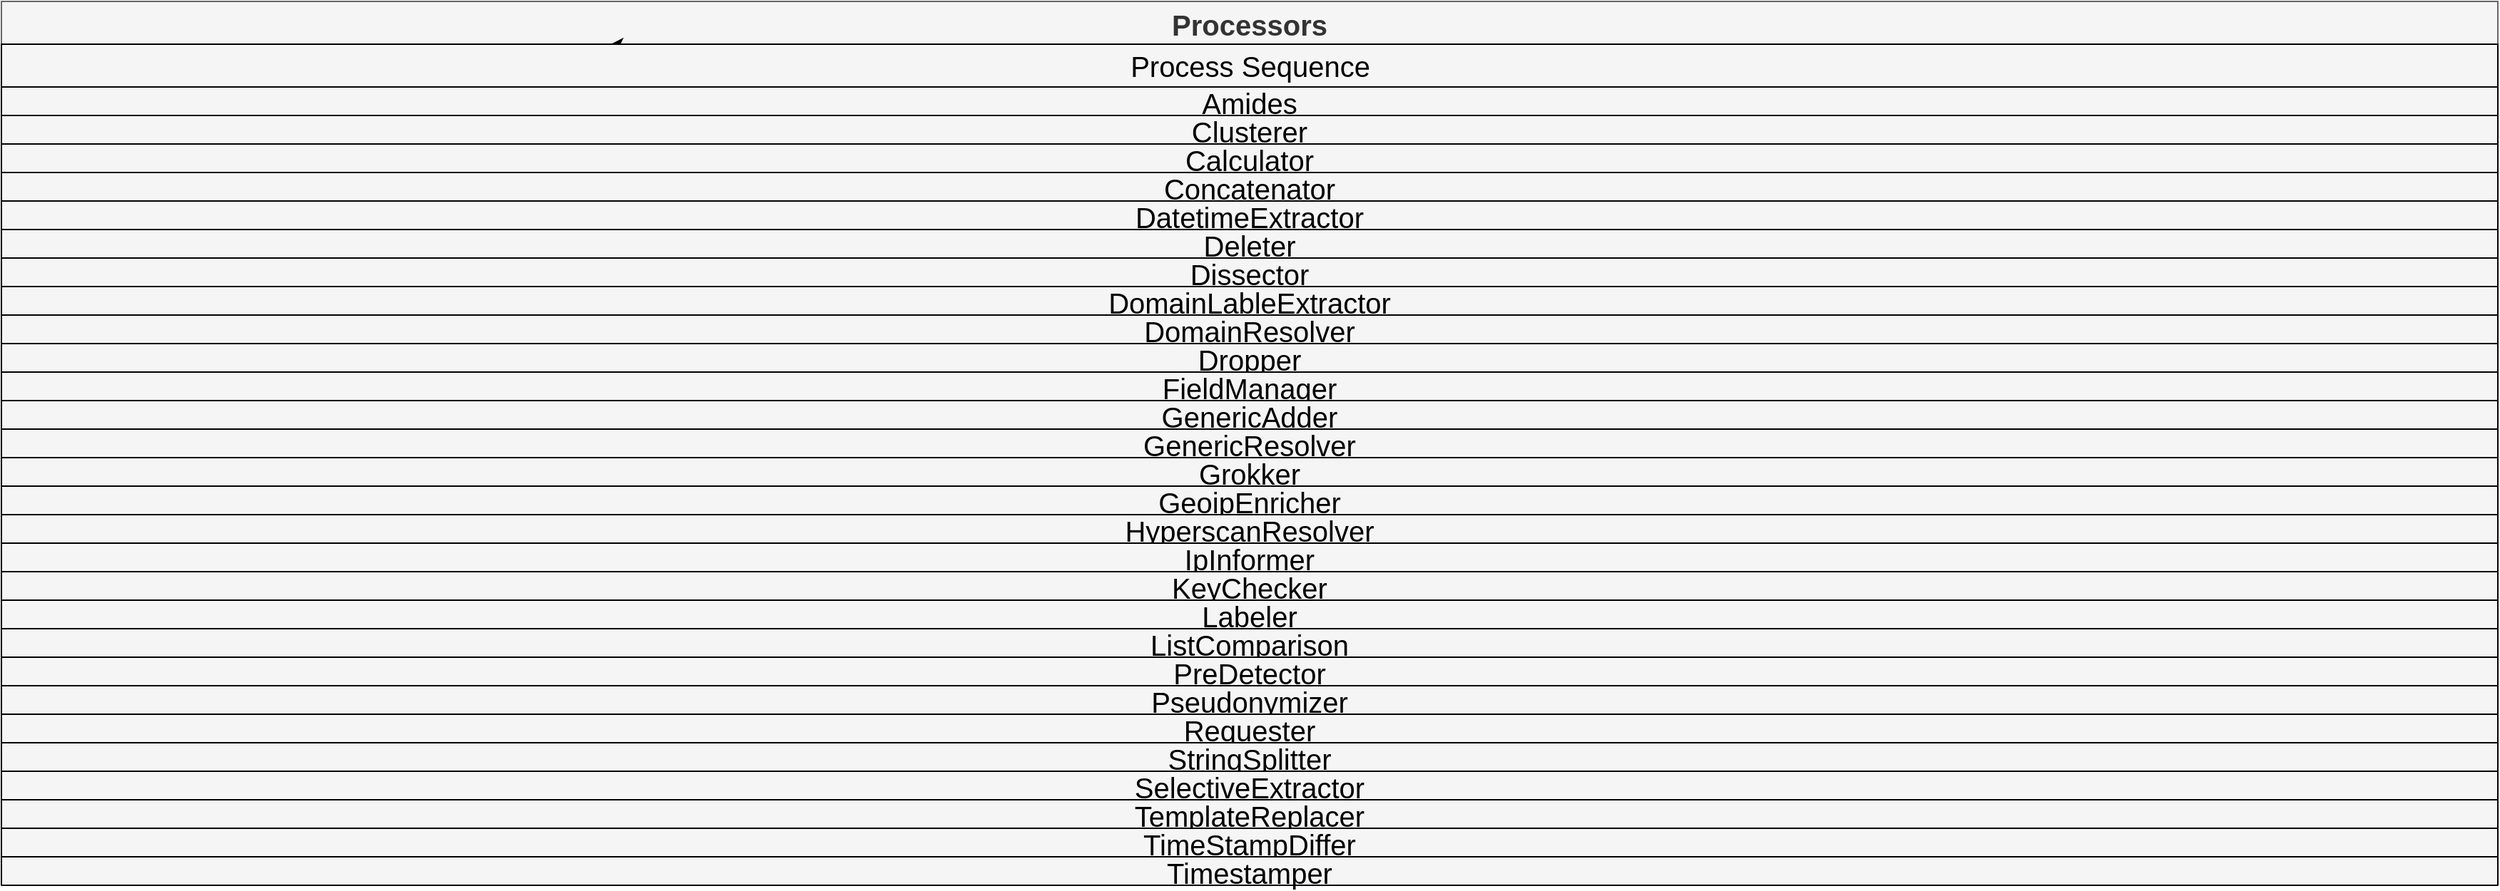 <mxfile>
    <diagram id="dkcMnX4uTnWpJ6V1DHbG" name="Page-1">
        <mxGraphModel dx="832" dy="1407" grid="1" gridSize="10" guides="1" tooltips="1" connect="1" arrows="1" fold="1" page="1" pageScale="1" pageWidth="850" pageHeight="1100" math="0" shadow="0">
            <root>
                <mxCell id="0"/>
                <mxCell id="1" parent="0"/>
                <mxCell id="2" value="Processors" style="swimlane;childLayout=stackLayout;resizeParent=1;resizeParentMax=0;horizontal=1;startSize=30;horizontalStack=0;fontSize=20;fontStyle=1;fillColor=#f5f5f5;fontColor=#333333;strokeColor=#666666;" parent="1" vertex="1">
                    <mxGeometry x="40" y="-800" width="1750" height="620" as="geometry">
                        <mxRectangle x="40" y="-490" width="70" height="30" as="alternateBounds"/>
                    </mxGeometry>
                </mxCell>
                <mxCell id="3" style="edgeStyle=orthogonalEdgeStyle;rounded=0;orthogonalLoop=1;jettySize=auto;html=1;exitX=0.25;exitY=0;exitDx=0;exitDy=0;entryX=0.244;entryY=0.001;entryDx=0;entryDy=0;entryPerimeter=0;fontSize=18;" parent="2" source="4" target="4" edge="1">
                    <mxGeometry relative="1" as="geometry"/>
                </mxCell>
                <mxCell id="4" value="&lt;span style=&quot;text-align: left;&quot;&gt;&lt;font style=&quot;font-size: 20px;&quot;&gt;Process Sequence&lt;/font&gt;&lt;/span&gt;" style="swimlane;childLayout=stackLayout;resizeParent=1;resizeParentMax=0;horizontal=1;startSize=30;horizontalStack=0;html=1;fillColor=#f5f5f5;fontColor=#000000;strokeColor=#000000;fontStyle=0" parent="2" vertex="1" collapsed="1">
                    <mxGeometry y="30" width="1750" height="30" as="geometry">
                        <mxRectangle y="30" width="1750" height="670" as="alternateBounds"/>
                    </mxGeometry>
                </mxCell>
                <mxCell id="5" value="Processor&lt;br&gt;" style="swimlane;startSize=20;horizontal=0;html=1;" parent="4" vertex="1">
                    <mxGeometry y="30" width="1750" height="500" as="geometry"/>
                </mxCell>
                <mxCell id="6" value="_process_rule_tree" style="rounded=0;whiteSpace=wrap;html=1;fillColor=#60a917;fontColor=#ffffff;strokeColor=#2D7600;" parent="5" vertex="1">
                    <mxGeometry x="253" y="23.5" width="120" height="60" as="geometry"/>
                </mxCell>
                <mxCell id="7" value="_apply_rule_wrapper" style="whiteSpace=wrap;html=1;rounded=0;fillColor=#60a917;fontColor=#ffffff;strokeColor=#2D7600;" parent="5" vertex="1">
                    <mxGeometry x="625" y="144" width="120" height="60" as="geometry"/>
                </mxCell>
                <mxCell id="8" value="" style="edgeStyle=none;html=1;" parent="5" source="9" target="7" edge="1">
                    <mxGeometry relative="1" as="geometry"/>
                </mxCell>
                <mxCell id="9" value="_process_rule" style="whiteSpace=wrap;html=1;rounded=0;fillColor=#60a917;fontColor=#ffffff;strokeColor=#2D7600;" parent="5" vertex="1">
                    <mxGeometry x="464" y="144" width="120" height="60" as="geometry"/>
                </mxCell>
                <mxCell id="10" value="apply_rules" style="whiteSpace=wrap;html=1;rounded=0;fillColor=#60a917;fontColor=#ffffff;strokeColor=#2D7600;" parent="5" vertex="1">
                    <mxGeometry x="851" y="389" width="120" height="60" as="geometry"/>
                </mxCell>
                <mxCell id="11" value="" style="edgeStyle=orthogonalEdgeStyle;html=1;exitX=0.25;exitY=1;exitDx=0;exitDy=0;" parent="5" source="7" target="10" edge="1">
                    <mxGeometry relative="1" as="geometry"/>
                </mxCell>
                <mxCell id="12" value="see respective processor" style="ellipse;whiteSpace=wrap;html=1;rounded=0;" parent="5" vertex="1">
                    <mxGeometry x="1150.5" y="394" width="115" height="50" as="geometry"/>
                </mxCell>
                <mxCell id="13" value="" style="edgeStyle=none;html=1;" parent="5" source="10" target="12" edge="1">
                    <mxGeometry relative="1" as="geometry"/>
                </mxCell>
                <mxCell id="14" value="_handle_warning_error()" style="rounded=0;whiteSpace=wrap;html=1;fillColor=#f0a30a;fontColor=#000000;strokeColor=#BD7000;" parent="5" vertex="1">
                    <mxGeometry x="891" y="204" width="157" height="60" as="geometry"/>
                </mxCell>
                <mxCell id="15" value="" style="edgeStyle=orthogonalEdgeStyle;html=1;entryX=0;entryY=0.5;entryDx=0;entryDy=0;dashed=1;exitX=0.5;exitY=1;exitDx=0;exitDy=0;" parent="5" source="7" target="14" edge="1">
                    <mxGeometry relative="1" as="geometry">
                        <mxPoint x="691.0" y="282" as="sourcePoint"/>
                        <mxPoint x="861" y="332" as="targetPoint"/>
                        <Array as="points">
                            <mxPoint x="685" y="234"/>
                        </Array>
                    </mxGeometry>
                </mxCell>
                <mxCell id="16" value="ProcessingWarning" style="edgeLabel;html=1;align=center;verticalAlign=middle;resizable=0;points=[];" parent="15" vertex="1" connectable="0">
                    <mxGeometry x="-0.128" y="-1" relative="1" as="geometry">
                        <mxPoint as="offset"/>
                    </mxGeometry>
                </mxCell>
                <mxCell id="17" value="processor.process()" style="ellipse;whiteSpace=wrap;html=1;" parent="5" vertex="1">
                    <mxGeometry x="40" y="23.5" width="127" height="55" as="geometry"/>
                </mxCell>
                <mxCell id="18" value="" style="edgeStyle=none;html=1;" parent="5" source="17" target="6" edge="1">
                    <mxGeometry relative="1" as="geometry"/>
                </mxCell>
                <mxCell id="19" value="process rule n times" style="rounded=0;whiteSpace=wrap;html=1;fillColor=#60a917;fontColor=#ffffff;strokeColor=#2D7600;" parent="5" vertex="1">
                    <mxGeometry x="253" y="144" width="120" height="60" as="geometry"/>
                </mxCell>
                <mxCell id="20" style="edgeStyle=orthogonalEdgeStyle;html=1;entryX=0;entryY=0.5;entryDx=0;entryDy=0;" parent="5" source="19" target="9" edge="1">
                    <mxGeometry relative="1" as="geometry"/>
                </mxCell>
                <mxCell id="21" value="" style="edgeStyle=none;html=1;" parent="5" source="6" target="19" edge="1">
                    <mxGeometry relative="1" as="geometry">
                        <mxPoint x="313" y="180" as="targetPoint"/>
                    </mxGeometry>
                </mxCell>
                <mxCell id="22" value="wrong action consindere using exception not BaseException" style="shape=note;strokeWidth=2;fontSize=14;size=20;whiteSpace=wrap;html=1;fillColor=#fff2cc;strokeColor=#d6b656;fontColor=#666600;opacity=50;" parent="5" vertex="1">
                    <mxGeometry x="1069" y="30" width="110.0" height="80" as="geometry"/>
                </mxCell>
                <mxCell id="23" style="edgeStyle=orthogonalEdgeStyle;jumpStyle=arc;html=1;dashed=1;opacity=20;" parent="5" source="22" edge="1">
                    <mxGeometry relative="1" as="geometry">
                        <mxPoint x="971" y="156.5" as="targetPoint"/>
                    </mxGeometry>
                </mxCell>
                <mxCell id="24" value="RuleTree" style="swimlane;startSize=20;horizontal=0;html=1;" parent="4" vertex="1">
                    <mxGeometry y="530" width="1750" height="140" as="geometry"/>
                </mxCell>
                <mxCell id="25" value="ProcessingCriticalError" style="ellipse;whiteSpace=wrap;html=1;fillColor=#a20025;fontColor=#ffffff;strokeColor=#6F0000;" parent="24" vertex="1">
                    <mxGeometry x="1140" y="-273" width="136" height="53" as="geometry"/>
                </mxCell>
                <mxCell id="26" value="get_matching_rules()" style="rounded=0;whiteSpace=wrap;html=1;fillColor=#60a917;fontColor=#ffffff;strokeColor=#2D7600;" parent="24" vertex="1">
                    <mxGeometry x="253" y="39.996" width="120" height="60" as="geometry"/>
                </mxCell>
                <mxCell id="27" value="" style="edgeStyle=orthogonalEdgeStyle;html=1;dashed=1;entryX=0.5;entryY=0;entryDx=0;entryDy=0;" parent="4" source="7" target="25" edge="1">
                    <mxGeometry relative="1" as="geometry">
                        <mxPoint x="1211" y="220" as="targetPoint"/>
                        <Array as="points">
                            <mxPoint x="1208" y="190"/>
                        </Array>
                    </mxGeometry>
                </mxCell>
                <mxCell id="28" value="BaseException" style="edgeLabel;html=1;align=center;verticalAlign=middle;resizable=0;points=[];" parent="27" vertex="1" connectable="0">
                    <mxGeometry x="-0.169" y="-1" relative="1" as="geometry">
                        <mxPoint as="offset"/>
                    </mxGeometry>
                </mxCell>
                <mxCell id="29" style="edgeStyle=orthogonalEdgeStyle;html=1;" parent="4" source="19" target="26" edge="1">
                    <mxGeometry relative="1" as="geometry">
                        <mxPoint x="313" y="731.636" as="targetPoint"/>
                    </mxGeometry>
                </mxCell>
                <mxCell id="30" value="Amides" style="swimlane;childLayout=stackLayout;resizeParent=1;resizeParentMax=0;horizontal=1;startSize=30;horizontalStack=0;fontSize=20;fontStyle=0;fillColor=#f5f5f5;fontColor=#000000;strokeColor=#000000;verticalAlign=middle;" parent="2" vertex="1" collapsed="1">
                    <mxGeometry y="60" width="1750" height="20" as="geometry">
                        <mxRectangle y="60" width="1750" height="420" as="alternateBounds"/>
                    </mxGeometry>
                </mxCell>
                <mxCell id="31" value="Processor" style="swimlane;horizontal=0;" parent="30" vertex="1">
                    <mxGeometry y="30" width="1750" height="120" as="geometry"/>
                </mxCell>
                <mxCell id="32" style="edgeStyle=orthogonalEdgeStyle;rounded=0;orthogonalLoop=1;jettySize=auto;html=1;entryX=0;entryY=0.5;entryDx=0;entryDy=0;fontFamily=Helvetica;fontSize=12;fontColor=#FFFFFF;" parent="31" source="33" target="34" edge="1">
                    <mxGeometry relative="1" as="geometry"/>
                </mxCell>
                <mxCell id="33" value="_write_target_field()" style="whiteSpace=wrap;html=1;rounded=1;fillColor=#60a917;fontColor=#ffffff;strokeColor=#2D7600;arcSize=0;" parent="31" vertex="1">
                    <mxGeometry x="1094.995" y="16.5" width="120" height="60" as="geometry"/>
                </mxCell>
                <mxCell id="34" value="successful" style="rhombus;whiteSpace=wrap;html=1;fillColor=#60a917;fontColor=#ffffff;strokeColor=#2D7600;" parent="31" vertex="1">
                    <mxGeometry x="1258.54" y="10" width="82.73" height="73" as="geometry"/>
                </mxCell>
                <mxCell id="35" value="FieldExistsWarning" style="ellipse;whiteSpace=wrap;html=1;fillColor=#f0a30a;fontColor=#000000;strokeColor=#BD7000;" parent="31" vertex="1">
                    <mxGeometry x="1388.54" y="20" width="136" height="53" as="geometry"/>
                </mxCell>
                <mxCell id="36" value="&lt;span style=&quot;color: rgb(240, 240, 240); font-family: Helvetica; font-size: 11px; font-style: normal; font-variant-ligatures: normal; font-variant-caps: normal; font-weight: 400; letter-spacing: normal; orphans: 2; text-align: center; text-indent: 0px; text-transform: none; widows: 2; word-spacing: 0px; -webkit-text-stroke-width: 0px; background-color: rgb(42, 42, 42); text-decoration-thickness: initial; text-decoration-style: initial; text-decoration-color: initial; float: none; display: inline !important;&quot;&gt;no&lt;/span&gt;" style="edgeStyle=orthogonalEdgeStyle;rounded=0;orthogonalLoop=1;jettySize=auto;html=1;dashed=1;exitX=1;exitY=0.5;exitDx=0;exitDy=0;entryX=0;entryY=0.5;entryDx=0;entryDy=0;" parent="31" source="34" target="35" edge="1">
                    <mxGeometry relative="1" as="geometry">
                        <Array as="points">
                            <mxPoint x="1364" y="47"/>
                            <mxPoint x="1364" y="47"/>
                        </Array>
                    </mxGeometry>
                </mxCell>
                <mxCell id="37" style="edgeStyle=orthogonalEdgeStyle;rounded=0;orthogonalLoop=1;jettySize=auto;html=1;entryX=0.5;entryY=1;entryDx=0;entryDy=0;" parent="30" source="58" target="33" edge="1">
                    <mxGeometry relative="1" as="geometry"/>
                </mxCell>
                <mxCell id="38" value="no" style="edgeStyle=orthogonalEdgeStyle;rounded=0;orthogonalLoop=1;jettySize=auto;html=1;entryX=0;entryY=0.5;entryDx=0;entryDy=0;" parent="30" source="57" target="33" edge="1">
                    <mxGeometry x="-0.861" y="1" relative="1" as="geometry">
                        <Array as="points">
                            <mxPoint x="991" y="66"/>
                            <mxPoint x="1095" y="66"/>
                        </Array>
                        <mxPoint as="offset"/>
                    </mxGeometry>
                </mxCell>
                <mxCell id="39" value="yes" style="edgeStyle=orthogonalEdgeStyle;rounded=0;orthogonalLoop=1;jettySize=auto;html=1;exitX=0.5;exitY=1;exitDx=0;exitDy=0;entryX=0.5;entryY=0;entryDx=0;entryDy=0;" parent="30" source="34" target="45" edge="1">
                    <mxGeometry x="-0.48" y="-1" relative="1" as="geometry">
                        <Array as="points">
                            <mxPoint x="1299.9" y="380"/>
                            <mxPoint x="1299.9" y="380"/>
                        </Array>
                        <mxPoint as="offset"/>
                    </mxGeometry>
                </mxCell>
                <mxCell id="40" value="Amides" style="swimlane;startSize=20;horizontal=0;" parent="30" vertex="1">
                    <mxGeometry y="150" width="1750" height="270" as="geometry"/>
                </mxCell>
                <mxCell id="41" value="yes" style="edgeStyle=none;html=1;exitX=1;exitY=0.5;exitDx=0;exitDy=0;entryX=0;entryY=0.5;entryDx=0;entryDy=0;startArrow=none;" parent="40" source="52" target="47" edge="1">
                    <mxGeometry relative="1" as="geometry">
                        <mxPoint x="273.5" y="155" as="targetPoint"/>
                        <mxPoint x="247" y="155" as="sourcePoint"/>
                    </mxGeometry>
                </mxCell>
                <mxCell id="42" value="" style="edgeStyle=orthogonalEdgeStyle;html=1;startArrow=none;startFill=0;endArrow=classic;endFill=1;entryX=0.5;entryY=0;entryDx=0;entryDy=0;" parent="40" source="43" target="44" edge="1">
                    <mxGeometry relative="1" as="geometry">
                        <mxPoint x="179" y="83" as="targetPoint"/>
                    </mxGeometry>
                </mxCell>
                <UserObject label="apply_rules()" id="43">
                    <mxCell style="ellipse;whiteSpace=wrap;html=1;" parent="40" vertex="1">
                        <mxGeometry x="77.5" y="20" width="115" height="50" as="geometry"/>
                    </mxCell>
                </UserObject>
                <mxCell id="44" value="get_dotted_field_value()" style="shape=delay;whiteSpace=wrap;html=1;labelBackgroundColor=none;fontFamily=Helvetica;fontSize=12;fontColor=#ffffff;fillColor=#60a917;strokeColor=#2D7600;" parent="40" vertex="1">
                    <mxGeometry x="60" y="126.5" width="150" height="40" as="geometry"/>
                </mxCell>
                <mxCell id="45" value="return None" style="ellipse;whiteSpace=wrap;html=1;" parent="40" vertex="1">
                    <mxGeometry x="1242.41" y="190" width="115" height="50" as="geometry"/>
                </mxCell>
                <mxCell id="46" value="" style="edgeStyle=orthogonalEdgeStyle;rounded=0;orthogonalLoop=1;jettySize=auto;html=1;" parent="40" source="47" target="49" edge="1">
                    <mxGeometry relative="1" as="geometry"/>
                </mxCell>
                <mxCell id="47" value="normalize cmdline" style="whiteSpace=wrap;html=1;rounded=0;fillColor=#60a917;fontColor=#ffffff;strokeColor=#2D7600;" parent="40" vertex="1">
                    <mxGeometry x="360" y="116.5" width="120" height="60" as="geometry"/>
                </mxCell>
                <mxCell id="48" value="" style="edgeStyle=orthogonalEdgeStyle;rounded=0;orthogonalLoop=1;jettySize=auto;html=1;" parent="40" source="49" target="51" edge="1">
                    <mxGeometry relative="1" as="geometry"/>
                </mxCell>
                <mxCell id="49" value="evaluate_cmdline_cached()" style="whiteSpace=wrap;html=1;rounded=0;fillColor=#60a917;fontColor=#ffffff;strokeColor=#2D7600;" parent="40" vertex="1">
                    <mxGeometry x="520" y="111.5" width="182" height="70" as="geometry"/>
                </mxCell>
                <mxCell id="50" value="" style="edgeStyle=orthogonalEdgeStyle;rounded=0;orthogonalLoop=1;jettySize=auto;html=1;entryX=0;entryY=0.5;entryDx=0;entryDy=0;" parent="40" source="51" target="57" edge="1">
                    <mxGeometry relative="1" as="geometry">
                        <mxPoint x="1018" y="146.5" as="targetPoint"/>
                    </mxGeometry>
                </mxCell>
                <mxCell id="51" value="_perform_misuse_detection()" style="whiteSpace=wrap;html=1;rounded=0;fillColor=#60a917;fontColor=#ffffff;strokeColor=#2D7600;" parent="40" vertex="1">
                    <mxGeometry x="750" y="116.5" width="160" height="60" as="geometry"/>
                </mxCell>
                <mxCell id="52" value="cmdline" style="rhombus;whiteSpace=wrap;html=1;fillColor=#60a917;fontColor=#ffffff;strokeColor=#2D7600;" parent="40" vertex="1">
                    <mxGeometry x="230.0" y="110" width="82.73" height="73" as="geometry"/>
                </mxCell>
                <mxCell id="53" value="" style="edgeStyle=none;html=1;exitX=1;exitY=0.5;exitDx=0;exitDy=0;entryX=0;entryY=0.5;entryDx=0;entryDy=0;endArrow=none;" parent="40" source="44" target="52" edge="1">
                    <mxGeometry relative="1" as="geometry">
                        <mxPoint x="320" y="-143.5" as="targetPoint"/>
                        <mxPoint x="229" y="-143.5" as="sourcePoint"/>
                    </mxGeometry>
                </mxCell>
                <mxCell id="54" value="no" style="edgeStyle=orthogonalEdgeStyle;rounded=0;orthogonalLoop=1;jettySize=auto;html=1;entryX=0;entryY=0.5;entryDx=0;entryDy=0;exitX=0.5;exitY=1;exitDx=0;exitDy=0;" parent="40" source="52" target="45" edge="1">
                    <mxGeometry x="-0.966" relative="1" as="geometry">
                        <mxPoint x="720" y="210" as="targetPoint"/>
                        <Array as="points">
                            <mxPoint x="271" y="215"/>
                        </Array>
                        <mxPoint as="offset"/>
                    </mxGeometry>
                </mxCell>
                <mxCell id="55" value="" style="edgeStyle=orthogonalEdgeStyle;rounded=0;orthogonalLoop=1;jettySize=auto;html=1;" parent="40" edge="1">
                    <mxGeometry relative="1" as="geometry">
                        <mxPoint x="1132.73" y="146.5" as="sourcePoint"/>
                        <mxPoint x="1194.095" y="146.5" as="targetPoint"/>
                    </mxGeometry>
                </mxCell>
                <mxCell id="56" value="yes" style="edgeStyle=orthogonalEdgeStyle;rounded=0;orthogonalLoop=1;jettySize=auto;html=1;" parent="40" source="57" target="58" edge="1">
                    <mxGeometry x="-0.358" y="-1" relative="1" as="geometry">
                        <mxPoint as="offset"/>
                    </mxGeometry>
                </mxCell>
                <mxCell id="57" value="malicious" style="rhombus;whiteSpace=wrap;html=1;fillColor=#60a917;fontColor=#ffffff;strokeColor=#2D7600;" parent="40" vertex="1">
                    <mxGeometry x="950" y="110" width="82.73" height="73" as="geometry"/>
                </mxCell>
                <mxCell id="58" value="_calculate_rule_attributions()" style="whiteSpace=wrap;html=1;fillColor=#60a917;strokeColor=#2D7600;fontColor=#ffffff;" parent="40" vertex="1">
                    <mxGeometry x="1068.19" y="116.5" width="171.81" height="60" as="geometry"/>
                </mxCell>
                <mxCell id="59" value="Clusterer" style="swimlane;childLayout=stackLayout;resizeParent=1;resizeParentMax=0;horizontal=1;startSize=30;horizontalStack=0;fontSize=20;fontStyle=0;fillColor=#f5f5f5;fontColor=#000000;strokeColor=#000000;" parent="2" vertex="1" collapsed="1">
                    <mxGeometry y="80" width="1750" height="20" as="geometry">
                        <mxRectangle y="1120" width="1750" height="460" as="alternateBounds"/>
                    </mxGeometry>
                </mxCell>
                <mxCell id="60" value="Processor" style="swimlane;horizontal=0;" parent="59" vertex="1">
                    <mxGeometry y="30" width="1750" height="120" as="geometry"/>
                </mxCell>
                <mxCell id="61" value="actual processing happens&amp;nbsp;&lt;br&gt;inside the process method, after apply_rules" style="shape=note;strokeWidth=2;fontSize=14;size=14;whiteSpace=wrap;html=1;fillColor=#fff2cc;strokeColor=#d6b656;fontColor=#666600;opacity=50;" parent="60" vertex="1">
                    <mxGeometry x="423.75" y="15" width="200" height="80" as="geometry"/>
                </mxCell>
                <mxCell id="62" value="Clusterer" style="swimlane;startSize=20;horizontal=0;" parent="59" vertex="1">
                    <mxGeometry y="150" width="1750" height="310" as="geometry"/>
                </mxCell>
                <mxCell id="63" value="" style="edgeStyle=orthogonalEdgeStyle;rounded=0;orthogonalLoop=1;jettySize=auto;html=1;" parent="62" source="64" target="70" edge="1">
                    <mxGeometry relative="1" as="geometry"/>
                </mxCell>
                <mxCell id="64" value="apply_rules()" style="ellipse;whiteSpace=wrap;html=1;" parent="62" vertex="1">
                    <mxGeometry x="300" y="215" width="115" height="50" as="geometry"/>
                </mxCell>
                <mxCell id="65" value="" style="edgeStyle=orthogonalEdgeStyle;rounded=0;orthogonalLoop=1;jettySize=auto;html=1;" parent="62" source="66" target="68" edge="1">
                    <mxGeometry relative="1" as="geometry"/>
                </mxCell>
                <mxCell id="66" value="process" style="shape=process;whiteSpace=wrap;html=1;backgroundOutline=1;fillColor=#1ba1e2;fontColor=#ffffff;strokeColor=#006EAF;" parent="62" vertex="1">
                    <mxGeometry x="60" y="40" width="120" height="60" as="geometry"/>
                </mxCell>
                <mxCell id="67" value="" style="edgeStyle=orthogonalEdgeStyle;rounded=0;orthogonalLoop=1;jettySize=auto;html=1;" parent="62" source="68" target="64" edge="1">
                    <mxGeometry relative="1" as="geometry">
                        <Array as="points">
                            <mxPoint x="235" y="240"/>
                        </Array>
                    </mxGeometry>
                </mxCell>
                <mxCell id="68" value="..." style="rounded=0;whiteSpace=wrap;html=1;fillColor=#1ba1e2;fontColor=#ffffff;strokeColor=#006EAF;" parent="62" vertex="1">
                    <mxGeometry x="210" y="40" width="50" height="60" as="geometry"/>
                </mxCell>
                <mxCell id="69" style="edgeStyle=orthogonalEdgeStyle;rounded=0;orthogonalLoop=1;jettySize=auto;html=1;entryX=0;entryY=0.5;entryDx=0;entryDy=0;" parent="62" source="70" target="77" edge="1">
                    <mxGeometry relative="1" as="geometry"/>
                </mxCell>
                <mxCell id="70" value="matching_rules.append()" style="shape=parallelogram;perimeter=parallelogramPerimeter;whiteSpace=wrap;html=1;fixedSize=1;fillColor=#60a917;fontColor=#ffffff;strokeColor=#2D7600;" parent="62" vertex="1">
                    <mxGeometry x="440" y="210" width="167.5" height="60" as="geometry"/>
                </mxCell>
                <mxCell id="71" value="yes" style="edgeStyle=orthogonalEdgeStyle;rounded=0;orthogonalLoop=1;jettySize=auto;html=1;exitX=1;exitY=0.5;exitDx=0;exitDy=0;" parent="62" source="73" target="75" edge="1">
                    <mxGeometry relative="1" as="geometry">
                        <mxPoint x="940" y="70.0" as="sourcePoint"/>
                    </mxGeometry>
                </mxCell>
                <mxCell id="72" value="no" style="edgeStyle=orthogonalEdgeStyle;rounded=0;orthogonalLoop=1;jettySize=auto;html=1;entryX=0;entryY=0.5;entryDx=0;entryDy=0;" parent="62" source="73" target="78" edge="1">
                    <mxGeometry x="-0.787" relative="1" as="geometry">
                        <Array as="points">
                            <mxPoint x="850" y="165"/>
                        </Array>
                        <mxPoint as="offset"/>
                    </mxGeometry>
                </mxCell>
                <mxCell id="73" value="clusterable" style="rhombus;whiteSpace=wrap;html=1;fillColor=#1ba1e2;fontColor=#ffffff;strokeColor=#006EAF;" parent="62" vertex="1">
                    <mxGeometry x="810" y="30" width="80" height="80" as="geometry"/>
                </mxCell>
                <mxCell id="74" value="" style="edgeStyle=orthogonalEdgeStyle;rounded=0;orthogonalLoop=1;jettySize=auto;html=1;" parent="62" source="75" target="78" edge="1">
                    <mxGeometry relative="1" as="geometry"/>
                </mxCell>
                <mxCell id="75" value="_cluster" style="whiteSpace=wrap;html=1;fillColor=#1ba1e2;fontColor=#ffffff;strokeColor=#006EAF;" parent="62" vertex="1">
                    <mxGeometry x="980" y="40" width="120" height="60" as="geometry"/>
                </mxCell>
                <mxCell id="76" style="edgeStyle=orthogonalEdgeStyle;rounded=0;orthogonalLoop=1;jettySize=auto;html=1;entryX=0;entryY=0.5;entryDx=0;entryDy=0;" parent="62" source="77" target="73" edge="1">
                    <mxGeometry relative="1" as="geometry"/>
                </mxCell>
                <mxCell id="77" value="return None" style="ellipse;whiteSpace=wrap;html=1;" parent="62" vertex="1">
                    <mxGeometry x="640" y="215" width="115" height="50" as="geometry"/>
                </mxCell>
                <mxCell id="78" value="return None" style="ellipse;whiteSpace=wrap;html=1;fillColor=#1ba1e2;fontColor=#ffffff;strokeColor=#006EAF;" parent="62" vertex="1">
                    <mxGeometry x="982.5" y="140" width="115" height="50" as="geometry"/>
                </mxCell>
                <mxCell id="79" style="rounded=0;orthogonalLoop=1;jettySize=auto;html=1;entryX=0.75;entryY=0;entryDx=0;entryDy=0;dashed=1;opacity=20;" parent="59" source="61" target="66" edge="1">
                    <mxGeometry relative="1" as="geometry"/>
                </mxCell>
                <mxCell id="80" style="edgeStyle=none;rounded=0;orthogonalLoop=1;jettySize=auto;html=1;entryX=0;entryY=0;entryDx=0;entryDy=0;opacity=20;" parent="59" source="61" target="75" edge="1">
                    <mxGeometry relative="1" as="geometry"/>
                </mxCell>
                <mxCell id="81" value="Calculator" style="swimlane;childLayout=stackLayout;resizeParent=1;resizeParentMax=0;horizontal=1;startSize=30;horizontalStack=0;fontSize=20;fontStyle=0;fillColor=#f5f5f5;fontColor=#000000;strokeColor=#000000;labelBorderColor=none;swimlaneFillColor=none;" parent="2" vertex="1" collapsed="1">
                    <mxGeometry y="100" width="1750" height="20" as="geometry">
                        <mxRectangle y="1580" width="1750" height="550" as="alternateBounds"/>
                    </mxGeometry>
                </mxCell>
                <mxCell id="82" value="Processor" style="swimlane;horizontal=0;" parent="81" vertex="1">
                    <mxGeometry y="30" width="1750" height="190" as="geometry"/>
                </mxCell>
                <mxCell id="83" style="edgeStyle=orthogonalEdgeStyle;rounded=0;orthogonalLoop=1;jettySize=auto;html=1;entryX=0;entryY=0.5;entryDx=0;entryDy=0;fontFamily=Helvetica;fontSize=12;fontColor=#FFFFFF;" parent="82" source="84" target="85" edge="1">
                    <mxGeometry relative="1" as="geometry"/>
                </mxCell>
                <mxCell id="84" value="_write_target_field()" style="whiteSpace=wrap;html=1;rounded=1;fillColor=#60a917;fontColor=#ffffff;strokeColor=#2D7600;arcSize=0;" parent="82" vertex="1">
                    <mxGeometry x="900" y="86.5" width="120" height="60" as="geometry"/>
                </mxCell>
                <mxCell id="85" value="successful" style="rhombus;whiteSpace=wrap;html=1;fillColor=#60a917;fontColor=#ffffff;strokeColor=#2D7600;" parent="82" vertex="1">
                    <mxGeometry x="1067.64" y="80" width="82.73" height="73" as="geometry"/>
                </mxCell>
                <mxCell id="86" value="FieldExistsWarning" style="ellipse;whiteSpace=wrap;html=1;fillColor=#f0a30a;fontColor=#000000;strokeColor=#BD7000;" parent="82" vertex="1">
                    <mxGeometry x="1197.64" y="90" width="136" height="53" as="geometry"/>
                </mxCell>
                <mxCell id="87" value="&lt;span style=&quot;color: rgb(240, 240, 240); font-family: Helvetica; font-size: 11px; font-style: normal; font-variant-ligatures: normal; font-variant-caps: normal; font-weight: 400; letter-spacing: normal; orphans: 2; text-align: center; text-indent: 0px; text-transform: none; widows: 2; word-spacing: 0px; -webkit-text-stroke-width: 0px; background-color: rgb(42, 42, 42); text-decoration-thickness: initial; text-decoration-style: initial; text-decoration-color: initial; float: none; display: inline !important;&quot;&gt;no&lt;/span&gt;" style="edgeStyle=orthogonalEdgeStyle;rounded=0;orthogonalLoop=1;jettySize=auto;html=1;dashed=1;exitX=1;exitY=0.5;exitDx=0;exitDy=0;entryX=0;entryY=0.5;entryDx=0;entryDy=0;" parent="82" source="85" target="86" edge="1">
                    <mxGeometry relative="1" as="geometry">
                        <Array as="points">
                            <mxPoint x="1173" y="116"/>
                            <mxPoint x="1173" y="116"/>
                        </Array>
                    </mxGeometry>
                </mxCell>
                <mxCell id="88" value="_handle_warning_error()" style="rounded=0;whiteSpace=wrap;html=1;fillColor=#f0a30a;fontColor=#000000;strokeColor=#BD7000;" parent="82" vertex="1">
                    <mxGeometry x="691.86" y="26.5" width="161" height="60" as="geometry"/>
                </mxCell>
                <mxCell id="89" value="could be replaced with raise processing warnings?" style="shape=note;strokeWidth=2;fontSize=14;size=20;whiteSpace=wrap;html=1;fillColor=#76608a;strokeColor=#432D57;fontColor=#ffffff;" parent="82" vertex="1">
                    <mxGeometry x="470.0" y="90" width="110.0" height="80" as="geometry"/>
                </mxCell>
                <mxCell id="90" style="html=1;dashed=1;startArrow=none;startFill=0;endArrow=classic;endFill=1;opacity=20;" parent="82" source="89" target="88" edge="1">
                    <mxGeometry relative="1" as="geometry"/>
                </mxCell>
                <mxCell id="91" value="yes" style="edgeStyle=orthogonalEdgeStyle;rounded=0;orthogonalLoop=1;jettySize=auto;html=1;exitX=0.5;exitY=1;exitDx=0;exitDy=0;entryX=0;entryY=0.5;entryDx=0;entryDy=0;" parent="81" source="85" target="110" edge="1">
                    <mxGeometry x="-0.48" y="-1" relative="1" as="geometry">
                        <Array as="points">
                            <mxPoint x="1109" y="415"/>
                        </Array>
                        <mxPoint as="offset"/>
                    </mxGeometry>
                </mxCell>
                <mxCell id="92" style="edgeStyle=orthogonalEdgeStyle;html=1;entryX=0;entryY=0.5;entryDx=0;entryDy=0;dashed=1;startArrow=none;startFill=0;endArrow=classic;endFill=1;" parent="81" source="108" target="88" edge="1">
                    <mxGeometry relative="1" as="geometry">
                        <Array as="points">
                            <mxPoint x="98" y="80"/>
                            <mxPoint x="692" y="80"/>
                        </Array>
                    </mxGeometry>
                </mxCell>
                <mxCell id="93" value="TimeoutError" style="edgeLabel;html=1;align=center;verticalAlign=middle;resizable=0;points=[];" parent="92" vertex="1" connectable="0">
                    <mxGeometry x="0.197" y="-1" relative="1" as="geometry">
                        <mxPoint as="offset"/>
                    </mxGeometry>
                </mxCell>
                <mxCell id="94" style="edgeStyle=orthogonalEdgeStyle;rounded=0;orthogonalLoop=1;jettySize=auto;html=1;entryX=0;entryY=0.5;entryDx=0;entryDy=0;fontFamily=Helvetica;fontSize=12;fontColor=#FFFFFF;jumpStyle=arc;" parent="81" source="88" target="110" edge="1">
                    <mxGeometry relative="1" as="geometry">
                        <Array as="points">
                            <mxPoint x="1040" y="80"/>
                            <mxPoint x="1040" y="415"/>
                        </Array>
                    </mxGeometry>
                </mxCell>
                <mxCell id="95" style="edgeStyle=orthogonalEdgeStyle;html=1;startArrow=none;startFill=0;endArrow=classic;endFill=1;dashed=1;entryX=0.5;entryY=1;entryDx=0;entryDy=0;" parent="81" source="111" target="88" edge="1">
                    <mxGeometry relative="1" as="geometry">
                        <mxPoint x="772" y="110" as="targetPoint"/>
                        <Array as="points">
                            <mxPoint x="772" y="151"/>
                            <mxPoint x="772" y="151"/>
                            <mxPoint x="772" y="130"/>
                            <mxPoint x="772" y="130"/>
                        </Array>
                    </mxGeometry>
                </mxCell>
                <mxCell id="96" value="PaseException /&lt;br&gt;ArithmeticError" style="edgeLabel;html=1;align=center;verticalAlign=middle;resizable=0;points=[];" parent="95" vertex="1" connectable="0">
                    <mxGeometry x="0.064" relative="1" as="geometry">
                        <mxPoint y="8" as="offset"/>
                    </mxGeometry>
                </mxCell>
                <mxCell id="97" style="edgeStyle=orthogonalEdgeStyle;rounded=0;orthogonalLoop=1;jettySize=auto;html=1;" parent="81" source="114" target="84" edge="1">
                    <mxGeometry relative="1" as="geometry">
                        <mxPoint x="420.0" y="246.5" as="targetPoint"/>
                    </mxGeometry>
                </mxCell>
                <mxCell id="98" value="Calculator" style="swimlane;startSize=20;horizontal=0;" parent="81" vertex="1">
                    <mxGeometry y="220" width="1750" height="330" as="geometry">
                        <mxRectangle y="220" width="1750" height="30" as="alternateBounds"/>
                    </mxGeometry>
                </mxCell>
                <mxCell id="99" style="html=1;entryX=0.5;entryY=0;entryDx=0;entryDy=0;entryPerimeter=0;dashed=1;endArrow=none;endFill=0;startArrow=classic;startFill=1;opacity=20;exitX=0.5;exitY=1;exitDx=0;exitDy=0;" parent="98" source="100" target="106" edge="1">
                    <mxGeometry relative="1" as="geometry">
                        <mxPoint x="98.36" y="440" as="sourcePoint"/>
                    </mxGeometry>
                </mxCell>
                <mxCell id="100" value="_template()" style="whiteSpace=wrap;html=1;rounded=0;fillColor=#60a917;fontColor=#ffffff;strokeColor=#2D7600;" parent="98" vertex="1">
                    <mxGeometry x="541.36" y="53" width="120" height="60" as="geometry"/>
                </mxCell>
                <mxCell id="101" style="edgeStyle=orthogonalEdgeStyle;html=1;entryX=0;entryY=0.5;entryDx=0;entryDy=0;exitX=1;exitY=0.5;exitDx=0;exitDy=0;" parent="98" source="104" target="100" edge="1">
                    <mxGeometry relative="1" as="geometry">
                        <mxPoint x="532.5" y="108" as="targetPoint"/>
                        <Array as="points">
                            <mxPoint x="532.5" y="83"/>
                            <mxPoint x="532.5" y="83"/>
                        </Array>
                    </mxGeometry>
                </mxCell>
                <mxCell id="102" value="no" style="edgeLabel;html=1;align=center;verticalAlign=middle;resizable=0;points=[];" parent="101" vertex="1" connectable="0">
                    <mxGeometry x="-0.179" relative="1" as="geometry">
                        <mxPoint as="offset"/>
                    </mxGeometry>
                </mxCell>
                <mxCell id="103" style="edgeStyle=orthogonalEdgeStyle;rounded=0;orthogonalLoop=1;jettySize=auto;html=1;entryX=0;entryY=0.5;entryDx=0;entryDy=0;" parent="98" source="104" target="110" edge="1">
                    <mxGeometry relative="1" as="geometry">
                        <mxPoint x="426.5" y="188" as="targetPoint"/>
                        <Array as="points">
                            <mxPoint x="426" y="205"/>
                        </Array>
                    </mxGeometry>
                </mxCell>
                <mxCell id="104" value="_has_missing&lt;br&gt;_values()" style="rhombus;whiteSpace=wrap;html=1;fillColor=#60a917;fontColor=#ffffff;strokeColor=#2D7600;" parent="98" vertex="1">
                    <mxGeometry x="375.5" y="38" width="102" height="90" as="geometry"/>
                </mxCell>
                <mxCell id="105" value="" style="edgeStyle=none;html=1;exitX=1;exitY=0.5;exitDx=0;exitDy=0;" parent="98" source="109" target="104" edge="1">
                    <mxGeometry relative="1" as="geometry">
                        <mxPoint x="81" y="170" as="targetPoint"/>
                        <mxPoint x="349" y="83" as="sourcePoint"/>
                    </mxGeometry>
                </mxCell>
                <mxCell id="106" value="replaces field names with field values" style="shape=note;strokeWidth=2;fontSize=14;size=14;whiteSpace=wrap;html=1;fillColor=#fff2cc;strokeColor=#d6b656;fontColor=#666600;opacity=50;" parent="98" vertex="1">
                    <mxGeometry x="516.36" y="230" width="110.0" height="80" as="geometry"/>
                </mxCell>
                <mxCell id="107" value="" style="edgeStyle=orthogonalEdgeStyle;html=1;startArrow=none;startFill=0;endArrow=classic;endFill=1;entryX=0;entryY=0.5;entryDx=0;entryDy=0;" parent="98" source="108" target="109" edge="1">
                    <mxGeometry relative="1" as="geometry">
                        <mxPoint x="179" y="83" as="targetPoint"/>
                    </mxGeometry>
                </mxCell>
                <mxCell id="108" value="apply_rules()" style="ellipse;whiteSpace=wrap;html=1;" parent="98" vertex="1">
                    <mxGeometry x="39" y="58" width="115" height="50" as="geometry"/>
                </mxCell>
                <mxCell id="109" value="get_source_fields_dict()" style="shape=delay;whiteSpace=wrap;html=1;labelBackgroundColor=none;fontFamily=Helvetica;fontSize=12;fontColor=#ffffff;fillColor=#60a917;strokeColor=#2D7600;" parent="98" vertex="1">
                    <mxGeometry x="189" y="63" width="150" height="40" as="geometry"/>
                </mxCell>
                <mxCell id="110" value="return None" style="ellipse;whiteSpace=wrap;html=1;" parent="98" vertex="1">
                    <mxGeometry x="1208.14" y="180" width="115" height="50" as="geometry"/>
                </mxCell>
                <mxCell id="111" value="_calculate()&amp;nbsp;" style="whiteSpace=wrap;html=1;rounded=0;fillColor=#60a917;fontColor=#ffffff;strokeColor=#2D7600;" parent="98" vertex="1">
                    <mxGeometry x="712.36" y="53.5" width="120" height="60" as="geometry"/>
                </mxCell>
                <mxCell id="112" value="" style="edgeStyle=orthogonalEdgeStyle;html=1;entryX=0;entryY=0.5;entryDx=0;entryDy=0;" parent="98" source="100" target="111" edge="1">
                    <mxGeometry relative="1" as="geometry">
                        <mxPoint x="57.36" y="303.5" as="targetPoint"/>
                    </mxGeometry>
                </mxCell>
                <mxCell id="113" value="" style="edgeStyle=none;html=1;" parent="98" source="111" target="114" edge="1">
                    <mxGeometry relative="1" as="geometry">
                        <mxPoint x="182.36" y="560.5" as="targetPoint"/>
                    </mxGeometry>
                </mxCell>
                <mxCell id="114" value="bfn.evaluate_stack()" style="rounded=0;whiteSpace=wrap;html=1;fillColor=#60a917;fontColor=#ffffff;strokeColor=#2D7600;" parent="98" vertex="1">
                    <mxGeometry x="900" y="50" width="120" height="60" as="geometry"/>
                </mxCell>
                <mxCell id="115" value="Concatenator" style="swimlane;childLayout=stackLayout;resizeParent=1;resizeParentMax=0;horizontal=1;startSize=40;horizontalStack=0;fontSize=20;fillColor=#f5f5f5;fontColor=#000000;fontStyle=0;swimlaneFillColor=none;gradientColor=none;strokeColor=#000000;" parent="2" vertex="1" collapsed="1">
                    <mxGeometry y="120" width="1750" height="20" as="geometry">
                        <mxRectangle y="2130" width="1750" height="380" as="alternateBounds"/>
                    </mxGeometry>
                </mxCell>
                <mxCell id="116" value="Processor" style="swimlane;horizontal=0;" parent="115" vertex="1">
                    <mxGeometry y="40" width="1750" height="120" as="geometry"/>
                </mxCell>
                <mxCell id="117" value="&lt;span style=&quot;color: rgb(240, 240, 240); font-family: Helvetica; font-size: 11px; font-style: normal; font-variant-ligatures: normal; font-variant-caps: normal; font-weight: 400; letter-spacing: normal; orphans: 2; text-align: center; text-indent: 0px; text-transform: none; widows: 2; word-spacing: 0px; -webkit-text-stroke-width: 0px; background-color: rgb(42, 42, 42); text-decoration-thickness: initial; text-decoration-style: initial; text-decoration-color: initial; float: none; display: inline !important;&quot;&gt;no&lt;/span&gt;" style="edgeStyle=orthogonalEdgeStyle;rounded=0;orthogonalLoop=1;jettySize=auto;html=1;dashed=1;exitX=1;exitY=0.5;exitDx=0;exitDy=0;entryX=0;entryY=0.5;entryDx=0;entryDy=0;" parent="116" source="121" target="120" edge="1">
                    <mxGeometry relative="1" as="geometry">
                        <Array as="points">
                            <mxPoint x="845" y="60"/>
                            <mxPoint x="845" y="60"/>
                        </Array>
                    </mxGeometry>
                </mxCell>
                <mxCell id="118" value="" style="edgeStyle=orthogonalEdgeStyle;rounded=0;orthogonalLoop=1;jettySize=auto;html=1;" parent="116" source="119" target="121" edge="1">
                    <mxGeometry relative="1" as="geometry"/>
                </mxCell>
                <mxCell id="119" value="_write_target_field()" style="whiteSpace=wrap;html=1;rounded=1;fillColor=#60a917;fontColor=#ffffff;strokeColor=#2D7600;arcSize=0;" parent="116" vertex="1">
                    <mxGeometry x="560" y="30" width="120" height="60" as="geometry"/>
                </mxCell>
                <mxCell id="120" value="FieldExistsWarning" style="ellipse;whiteSpace=wrap;html=1;fillColor=#f0a30a;fontColor=#000000;strokeColor=#BD7000;" parent="116" vertex="1">
                    <mxGeometry x="875" y="33.5" width="136" height="53" as="geometry"/>
                </mxCell>
                <mxCell id="121" value="successful" style="rhombus;whiteSpace=wrap;html=1;fillColor=#60a917;fontColor=#ffffff;strokeColor=#2D7600;" parent="116" vertex="1">
                    <mxGeometry x="724.63" y="23.5" width="82.73" height="73" as="geometry"/>
                </mxCell>
                <mxCell id="122" value="_handle_warning_error()" style="rounded=0;whiteSpace=wrap;html=1;fillColor=#f0a30a;fontColor=#000000;strokeColor=#BD7000;" parent="116" vertex="1">
                    <mxGeometry x="339.5" y="23.5" width="161" height="60" as="geometry"/>
                </mxCell>
                <mxCell id="123" value="FieldManager" style="swimlane;startSize=20;horizontal=0;" parent="115" vertex="1">
                    <mxGeometry y="160" width="1750" height="110" as="geometry"/>
                </mxCell>
                <mxCell id="124" value="_handle_missing_fields" style="whiteSpace=wrap;html=1;rounded=0;fillColor=#60a917;fontColor=#ffffff;strokeColor=#2D7600;" parent="123" vertex="1">
                    <mxGeometry x="355" y="20" width="130" height="60" as="geometry"/>
                </mxCell>
                <mxCell id="125" value="Concatenator" style="swimlane;startSize=20;horizontal=0;" parent="115" vertex="1">
                    <mxGeometry y="270" width="1750" height="110" as="geometry"/>
                </mxCell>
                <mxCell id="126" style="edgeStyle=orthogonalEdgeStyle;rounded=0;orthogonalLoop=1;jettySize=auto;html=1;entryX=0;entryY=0.5;entryDx=0;entryDy=0;" parent="125" source="127" target="130" edge="1">
                    <mxGeometry relative="1" as="geometry">
                        <mxPoint x="210" y="55" as="targetPoint"/>
                    </mxGeometry>
                </mxCell>
                <mxCell id="127" value="apply_rules()" style="ellipse;whiteSpace=wrap;html=1;" parent="125" vertex="1">
                    <mxGeometry x="40" y="30" width="115" height="50" as="geometry"/>
                </mxCell>
                <mxCell id="128" value="&lt;span style=&quot;color: rgb(255, 255, 255); font-family: Helvetica; font-size: 12px; font-style: normal; font-variant-ligatures: normal; font-variant-caps: normal; font-weight: 400; letter-spacing: normal; orphans: 2; text-align: center; text-indent: 0px; text-transform: none; widows: 2; word-spacing: 0px; -webkit-text-stroke-width: 0px; text-decoration-thickness: initial; text-decoration-style: initial; text-decoration-color: initial; float: none; display: inline !important;&quot;&gt;concat field values&lt;/span&gt;" style="shape=parallelogram;perimeter=parallelogramPerimeter;whiteSpace=wrap;html=1;fixedSize=1;fillColor=#60a917;fontColor=#ffffff;strokeColor=#2D7600;" parent="125" vertex="1">
                    <mxGeometry x="540" y="20" width="160" height="60" as="geometry"/>
                </mxCell>
                <mxCell id="129" value="return None" style="ellipse;whiteSpace=wrap;html=1;" parent="125" vertex="1">
                    <mxGeometry x="885.5" y="35" width="115" height="50" as="geometry"/>
                </mxCell>
                <mxCell id="130" value="&lt;span style=&quot;font-family: Helvetica; font-size: 12px; font-style: normal; font-variant-ligatures: normal; font-variant-caps: normal; font-weight: 400; letter-spacing: normal; orphans: 2; text-align: center; text-indent: 0px; text-transform: none; widows: 2; word-spacing: 0px; -webkit-text-stroke-width: 0px; text-decoration-thickness: initial; text-decoration-style: initial; text-decoration-color: initial; float: none; display: inline !important;&quot;&gt;get_dotted_field_value()&lt;/span&gt;" style="shape=delay;whiteSpace=wrap;html=1;fillColor=#60a917;fontColor=default;strokeColor=#2D7600;rounded=0;" parent="125" vertex="1">
                    <mxGeometry x="215" y="35" width="170" height="40" as="geometry"/>
                </mxCell>
                <mxCell id="131" style="edgeStyle=orthogonalEdgeStyle;rounded=0;orthogonalLoop=1;jettySize=auto;html=1;entryX=0;entryY=0.5;entryDx=0;entryDy=0;exitX=0.5;exitY=0;exitDx=0;exitDy=0;" parent="115" source="130" target="124" edge="1">
                    <mxGeometry relative="1" as="geometry">
                        <mxPoint x="295.0" y="275" as="sourcePoint"/>
                    </mxGeometry>
                </mxCell>
                <mxCell id="132" style="edgeStyle=orthogonalEdgeStyle;rounded=0;orthogonalLoop=1;jettySize=auto;html=1;entryX=0;entryY=0.5;entryDx=0;entryDy=0;" parent="115" source="124" target="128" edge="1">
                    <mxGeometry relative="1" as="geometry">
                        <Array as="points">
                            <mxPoint x="420" y="300"/>
                        </Array>
                    </mxGeometry>
                </mxCell>
                <mxCell id="133" style="edgeStyle=orthogonalEdgeStyle;rounded=0;orthogonalLoop=1;jettySize=auto;html=1;" parent="115" source="128" target="119" edge="1">
                    <mxGeometry relative="1" as="geometry"/>
                </mxCell>
                <mxCell id="134" value="yes" style="edgeStyle=orthogonalEdgeStyle;rounded=0;orthogonalLoop=1;jettySize=auto;html=1;exitX=0.5;exitY=1;exitDx=0;exitDy=0;" parent="115" source="121" target="129" edge="1">
                    <mxGeometry x="-0.48" y="-1" relative="1" as="geometry">
                        <Array as="points">
                            <mxPoint x="766" y="170"/>
                            <mxPoint x="766" y="170"/>
                        </Array>
                        <mxPoint as="offset"/>
                    </mxGeometry>
                </mxCell>
                <mxCell id="135" style="edgeStyle=orthogonalEdgeStyle;rounded=0;jumpStyle=arc;orthogonalLoop=1;jettySize=auto;html=1;fontFamily=Helvetica;fontSize=12;fontColor=#FFFFFF;" parent="115" source="124" target="122" edge="1">
                    <mxGeometry relative="1" as="geometry"/>
                </mxCell>
                <mxCell id="136" value="DatetimeExtractor" style="swimlane;childLayout=stackLayout;resizeParent=1;resizeParentMax=0;horizontal=1;startSize=40;horizontalStack=0;fontSize=20;fontStyle=0;fillColor=#f5f5f5;labelBorderColor=none;fontColor=#000000;strokeColor=#000000;" parent="2" vertex="1" collapsed="1">
                    <mxGeometry y="140" width="1750" height="20" as="geometry">
                        <mxRectangle y="2510" width="1750" height="280" as="alternateBounds"/>
                    </mxGeometry>
                </mxCell>
                <mxCell id="137" value="Processor" style="swimlane;horizontal=0;" parent="136" vertex="1">
                    <mxGeometry y="40" width="1750" height="120" as="geometry"/>
                </mxCell>
                <mxCell id="138" value="" style="edgeStyle=orthogonalEdgeStyle;rounded=0;orthogonalLoop=1;jettySize=auto;html=1;" parent="137" source="139" target="142" edge="1">
                    <mxGeometry relative="1" as="geometry"/>
                </mxCell>
                <mxCell id="139" value="_write_target_field()" style="whiteSpace=wrap;html=1;rounded=1;fillColor=#60a917;fontColor=#ffffff;strokeColor=#2D7600;arcSize=0;" parent="137" vertex="1">
                    <mxGeometry x="770" y="30" width="120" height="60" as="geometry"/>
                </mxCell>
                <mxCell id="140" value="FieldExistsWarning" style="ellipse;whiteSpace=wrap;html=1;fillColor=#f0a30a;fontColor=#000000;strokeColor=#BD7000;" parent="137" vertex="1">
                    <mxGeometry x="1059.5" y="33.5" width="136" height="53" as="geometry"/>
                </mxCell>
                <mxCell id="141" value="no" style="edgeStyle=orthogonalEdgeStyle;rounded=0;orthogonalLoop=1;jettySize=auto;html=1;fontFamily=Helvetica;fontSize=12;fontColor=#FFFFFF;dashed=1;" parent="137" source="142" target="140" edge="1">
                    <mxGeometry relative="1" as="geometry"/>
                </mxCell>
                <mxCell id="142" value="successful" style="rhombus;whiteSpace=wrap;html=1;fillColor=#60a917;fontColor=#ffffff;strokeColor=#2D7600;" parent="137" vertex="1">
                    <mxGeometry x="934.63" y="23.5" width="82.73" height="73" as="geometry"/>
                </mxCell>
                <mxCell id="143" style="edgeStyle=orthogonalEdgeStyle;rounded=0;orthogonalLoop=1;jettySize=auto;html=1;entryX=0;entryY=0.5;entryDx=0;entryDy=0;fontFamily=Helvetica;fontSize=12;fontColor=#FFFFFF;" parent="136" source="153" target="139" edge="1">
                    <mxGeometry relative="1" as="geometry"/>
                </mxCell>
                <mxCell id="144" value="yes" style="edgeStyle=orthogonalEdgeStyle;rounded=0;orthogonalLoop=1;jettySize=auto;html=1;entryX=0;entryY=0.5;entryDx=0;entryDy=0;fontFamily=Helvetica;fontSize=12;fontColor=#FFFFFF;" parent="136" source="142" target="148" edge="1">
                    <mxGeometry relative="1" as="geometry">
                        <Array as="points">
                            <mxPoint x="976" y="200"/>
                        </Array>
                    </mxGeometry>
                </mxCell>
                <mxCell id="145" value="DateTimeExtractor" style="swimlane;startSize=20;horizontal=0;" parent="136" vertex="1">
                    <mxGeometry y="160" width="1750" height="120" as="geometry"/>
                </mxCell>
                <mxCell id="146" style="edgeStyle=orthogonalEdgeStyle;rounded=0;orthogonalLoop=1;jettySize=auto;html=1;entryX=0;entryY=0.5;entryDx=0;entryDy=0;" parent="145" source="147" target="150" edge="1">
                    <mxGeometry relative="1" as="geometry">
                        <mxPoint x="215" y="55" as="targetPoint"/>
                    </mxGeometry>
                </mxCell>
                <mxCell id="147" value="apply_rules()" style="ellipse;whiteSpace=wrap;html=1;" parent="145" vertex="1">
                    <mxGeometry x="40" y="30" width="115" height="50" as="geometry"/>
                </mxCell>
                <mxCell id="148" value="return None" style="ellipse;whiteSpace=wrap;html=1;" parent="145" vertex="1">
                    <mxGeometry x="1070" y="35" width="115" height="50" as="geometry"/>
                </mxCell>
                <mxCell id="149" value="" style="edgeStyle=orthogonalEdgeStyle;rounded=0;orthogonalLoop=1;jettySize=auto;html=1;fontFamily=Helvetica;fontSize=12;fontColor=#FFFFFF;" parent="145" source="150" target="152" edge="1">
                    <mxGeometry relative="1" as="geometry"/>
                </mxCell>
                <mxCell id="150" value="&lt;span style=&quot;font-family: Helvetica; font-size: 12px; font-style: normal; font-variant-ligatures: normal; font-variant-caps: normal; font-weight: 400; letter-spacing: normal; orphans: 2; text-align: center; text-indent: 0px; text-transform: none; widows: 2; word-spacing: 0px; -webkit-text-stroke-width: 0px; text-decoration-thickness: initial; text-decoration-style: initial; text-decoration-color: initial; float: none; display: inline !important;&quot;&gt;get_dotted_field_value()&lt;/span&gt;" style="shape=delay;whiteSpace=wrap;html=1;fillColor=#60a917;fontColor=default;strokeColor=#2D7600;rounded=0;" parent="145" vertex="1">
                    <mxGeometry x="210" y="35" width="170" height="40" as="geometry"/>
                </mxCell>
                <mxCell id="151" value="" style="edgeStyle=orthogonalEdgeStyle;rounded=0;orthogonalLoop=1;jettySize=auto;html=1;fontFamily=Helvetica;fontSize=12;fontColor=#FFFFFF;" parent="145" source="152" target="153" edge="1">
                    <mxGeometry relative="1" as="geometry"/>
                </mxCell>
                <mxCell id="152" value="&lt;span style=&quot;color: rgb(255, 255, 255); font-family: Helvetica; font-size: 12px; font-style: normal; font-variant-ligatures: normal; font-variant-caps: normal; font-weight: 400; letter-spacing: normal; orphans: 2; text-align: center; text-indent: 0px; text-transform: none; widows: 2; word-spacing: 0px; -webkit-text-stroke-width: 0px; text-decoration-thickness: initial; text-decoration-style: initial; text-decoration-color: initial; float: none; display: inline !important;&quot;&gt;parse DateTime&lt;br&gt;TimeParser&lt;br&gt;&lt;/span&gt;" style="shape=parallelogram;perimeter=parallelogramPerimeter;whiteSpace=wrap;html=1;fixedSize=1;fillColor=#60a917;fontColor=#ffffff;strokeColor=#2D7600;" parent="145" vertex="1">
                    <mxGeometry x="425" y="25" width="160" height="60" as="geometry"/>
                </mxCell>
                <UserObject label="&lt;span style=&quot;color: rgb(255, 255, 255); font-family: Helvetica; font-size: 12px; font-style: normal; font-variant-ligatures: normal; font-variant-caps: normal; font-weight: 400; letter-spacing: normal; orphans: 2; text-align: center; text-indent: 0px; text-transform: none; widows: 2; word-spacing: 0px; -webkit-text-stroke-width: 0px; text-decoration-thickness: initial; text-decoration-style: initial; text-decoration-color: initial; float: none; display: inline !important;&quot;&gt;extract time elements&lt;br&gt;&lt;/span&gt;" id="153">
                    <mxCell style="shape=parallelogram;perimeter=parallelogramPerimeter;whiteSpace=wrap;html=1;fixedSize=1;fillColor=#60a917;fontColor=#ffffff;strokeColor=#2D7600;" parent="145" vertex="1">
                        <mxGeometry x="610" y="25" width="160" height="60" as="geometry"/>
                    </mxCell>
                </UserObject>
                <mxCell id="154" value="Deleter" style="swimlane;childLayout=stackLayout;resizeParent=1;resizeParentMax=0;horizontal=1;startSize=20;horizontalStack=0;fontStyle=0;fontSize=20;fillColor=#F5F5F5;fontColor=#000000;strokeColor=#000000;" parent="2" vertex="1" collapsed="1">
                    <mxGeometry y="160" width="1750" height="20" as="geometry">
                        <mxRectangle y="160" width="1750" height="150" as="alternateBounds"/>
                    </mxGeometry>
                </mxCell>
                <mxCell id="155" value="Deleter" style="swimlane;startSize=20;horizontal=0;" parent="154" vertex="1">
                    <mxGeometry y="30" width="1750" height="120" as="geometry"/>
                </mxCell>
                <mxCell id="156" style="edgeStyle=orthogonalEdgeStyle;rounded=0;orthogonalLoop=1;jettySize=auto;html=1;entryX=0;entryY=0.5;entryDx=0;entryDy=0;" parent="155" source="157" target="160" edge="1">
                    <mxGeometry relative="1" as="geometry">
                        <mxPoint x="210" y="55.0" as="targetPoint"/>
                    </mxGeometry>
                </mxCell>
                <mxCell id="157" value="apply_rules()" style="ellipse;whiteSpace=wrap;html=1;" parent="155" vertex="1">
                    <mxGeometry x="40" y="30" width="115" height="50" as="geometry"/>
                </mxCell>
                <mxCell id="158" value="return None" style="ellipse;whiteSpace=wrap;html=1;" parent="155" vertex="1">
                    <mxGeometry x="460" y="30" width="115" height="50" as="geometry"/>
                </mxCell>
                <mxCell id="159" style="edgeStyle=orthogonalEdgeStyle;rounded=0;orthogonalLoop=1;jettySize=auto;html=1;dashed=1;fontFamily=Helvetica;fontSize=12;fontColor=#FFFFFF;" parent="155" source="160" target="158" edge="1">
                    <mxGeometry relative="1" as="geometry"/>
                </mxCell>
                <mxCell id="160" value="&lt;span style=&quot;color: rgb(255, 255, 255); font-family: Helvetica; font-size: 12px; font-style: normal; font-variant-ligatures: normal; font-variant-caps: normal; font-weight: 400; letter-spacing: normal; orphans: 2; text-align: center; text-indent: 0px; text-transform: none; widows: 2; word-spacing: 0px; -webkit-text-stroke-width: 0px; text-decoration-thickness: initial; text-decoration-style: initial; text-decoration-color: initial; float: none; display: inline !important;&quot;&gt;event.clear()&lt;br&gt;&lt;/span&gt;" style="shape=parallelogram;perimeter=parallelogramPerimeter;whiteSpace=wrap;html=1;fixedSize=1;fillColor=#60a917;fontColor=#ffffff;strokeColor=#2D7600;" parent="155" vertex="1">
                    <mxGeometry x="240" y="25" width="160" height="60" as="geometry"/>
                </mxCell>
                <mxCell id="161" value="Dissector" style="swimlane;childLayout=stackLayout;resizeParent=1;resizeParentMax=0;horizontal=1;startSize=30;horizontalStack=0;fontStyle=0;fontSize=20;fillColor=#f5f5f5;fontColor=#000000;strokeColor=#000000;" parent="2" vertex="1" collapsed="1">
                    <mxGeometry y="180" width="1750" height="20" as="geometry">
                        <mxRectangle y="180" width="1750" height="370" as="alternateBounds"/>
                    </mxGeometry>
                </mxCell>
                <mxCell id="162" value="Processor" style="swimlane;horizontal=0;" parent="161" vertex="1">
                    <mxGeometry y="30" width="1750" height="120" as="geometry"/>
                </mxCell>
                <mxCell id="163" value="_handle_warning_error()" style="rounded=0;whiteSpace=wrap;html=1;fillColor=#f0a30a;fontColor=#000000;strokeColor=#BD7000;" parent="162" vertex="1">
                    <mxGeometry x="530" y="30" width="161" height="60" as="geometry"/>
                </mxCell>
                <mxCell id="164" value="FieldManager" style="swimlane;startSize=20;horizontal=0;" parent="161" vertex="1">
                    <mxGeometry y="150" width="1750" height="110" as="geometry"/>
                </mxCell>
                <mxCell id="165" value="Dissector" style="swimlane;startSize=20;horizontal=0;" parent="161" vertex="1">
                    <mxGeometry y="260" width="1750" height="110" as="geometry"/>
                </mxCell>
                <mxCell id="166" style="edgeStyle=orthogonalEdgeStyle;rounded=0;orthogonalLoop=1;jettySize=auto;html=1;entryX=0;entryY=0.5;entryDx=0;entryDy=0;" parent="165" source="167" target="170" edge="1">
                    <mxGeometry relative="1" as="geometry">
                        <mxPoint x="215" y="55.0" as="targetPoint"/>
                    </mxGeometry>
                </mxCell>
                <mxCell id="167" value="apply_rules()" style="ellipse;whiteSpace=wrap;html=1;" parent="165" vertex="1">
                    <mxGeometry x="40" y="30" width="115" height="50" as="geometry"/>
                </mxCell>
                <mxCell id="168" value="return None" style="ellipse;whiteSpace=wrap;html=1;" parent="165" vertex="1">
                    <mxGeometry x="1095.5" y="30" width="115" height="50" as="geometry"/>
                </mxCell>
                <mxCell id="169" value="" style="edgeStyle=orthogonalEdgeStyle;rounded=0;orthogonalLoop=1;jettySize=auto;html=1;fontFamily=Helvetica;fontSize=12;fontColor=#FFFFFF;" parent="165" source="170" target="172" edge="1">
                    <mxGeometry relative="1" as="geometry"/>
                </mxCell>
                <mxCell id="170" value="_apply_mapping()" style="whiteSpace=wrap;html=1;rounded=0;fillColor=#60a917;fontColor=#ffffff;strokeColor=#2D7600;" parent="165" vertex="1">
                    <mxGeometry x="210" y="25" width="130" height="60" as="geometry"/>
                </mxCell>
                <mxCell id="171" value="" style="edgeStyle=orthogonalEdgeStyle;rounded=0;jumpStyle=arc;orthogonalLoop=1;jettySize=auto;html=1;fontFamily=Helvetica;fontSize=12;fontColor=#FFFFFF;" parent="165" source="172" target="174" edge="1">
                    <mxGeometry relative="1" as="geometry"/>
                </mxCell>
                <mxCell id="172" value="_get_mappings()" style="whiteSpace=wrap;html=1;rounded=0;fillColor=#60a917;fontColor=#ffffff;strokeColor=#2D7600;" parent="165" vertex="1">
                    <mxGeometry x="420" y="25" width="130" height="60" as="geometry"/>
                </mxCell>
                <mxCell id="173" value="" style="edgeStyle=orthogonalEdgeStyle;rounded=0;jumpStyle=arc;orthogonalLoop=1;jettySize=auto;html=1;fontFamily=Helvetica;fontSize=12;fontColor=#FFFFFF;" parent="165" source="174" target="176" edge="1">
                    <mxGeometry relative="1" as="geometry"/>
                </mxCell>
                <mxCell id="174" value="add_and_overwrite() /&lt;br&gt;append()" style="shape=delay;whiteSpace=wrap;html=1;fillColor=#60a917;fontColor=default;strokeColor=#2D7600;rounded=0;" parent="165" vertex="1">
                    <mxGeometry x="620" y="35" width="170" height="40" as="geometry"/>
                </mxCell>
                <mxCell id="175" value="" style="edgeStyle=orthogonalEdgeStyle;rounded=0;jumpStyle=arc;orthogonalLoop=1;jettySize=auto;html=1;fontFamily=Helvetica;fontSize=12;fontColor=#FFFFFF;" parent="165" source="176" target="168" edge="1">
                    <mxGeometry relative="1" as="geometry"/>
                </mxCell>
                <mxCell id="176" value="_apply_convert_datatype()" style="whiteSpace=wrap;html=1;rounded=0;fillColor=#60a917;fontColor=#ffffff;strokeColor=#2D7600;" parent="165" vertex="1">
                    <mxGeometry x="860" y="25" width="170" height="60" as="geometry"/>
                </mxCell>
                <mxCell id="177" style="edgeStyle=orthogonalEdgeStyle;rounded=0;jumpStyle=arc;orthogonalLoop=1;jettySize=auto;html=1;entryX=0;entryY=0.5;entryDx=0;entryDy=0;fontFamily=Helvetica;fontSize=12;fontColor=#FFFFFF;" parent="161" source="172" target="163" edge="1">
                    <mxGeometry relative="1" as="geometry"/>
                </mxCell>
                <mxCell id="178" style="edgeStyle=orthogonalEdgeStyle;rounded=0;jumpStyle=arc;orthogonalLoop=1;jettySize=auto;html=1;fontFamily=Helvetica;fontSize=12;fontColor=#FFFFFF;" parent="161" source="176" target="163" edge="1">
                    <mxGeometry relative="1" as="geometry">
                        <Array as="points">
                            <mxPoint x="945" y="210"/>
                            <mxPoint x="600" y="210"/>
                        </Array>
                    </mxGeometry>
                </mxCell>
                <mxCell id="179" value="DomainLableExtractor" style="swimlane;childLayout=stackLayout;resizeParent=1;resizeParentMax=0;horizontal=1;startSize=30;horizontalStack=0;fontStyle=0;fontSize=20;strokeColor=#000000;fillColor=#f5f5f5;fontColor=#000000;" parent="2" vertex="1" collapsed="1">
                    <mxGeometry y="200" width="1750" height="20" as="geometry">
                        <mxRectangle y="200" width="1750" height="700" as="alternateBounds"/>
                    </mxGeometry>
                </mxCell>
                <mxCell id="180" value="Processor" style="swimlane;horizontal=0;" parent="179" vertex="1">
                    <mxGeometry y="30" width="1750" height="90" as="geometry"/>
                </mxCell>
                <mxCell id="181" value="DomainLabelExtractor" style="swimlane;startSize=20;horizontal=0;" parent="179" vertex="1">
                    <mxGeometry y="120" width="1750" height="580" as="geometry"/>
                </mxCell>
                <mxCell id="182" value="" style="edgeStyle=orthogonalEdgeStyle;rounded=0;jumpStyle=arc;orthogonalLoop=1;jettySize=auto;html=1;fontFamily=Helvetica;fontSize=12;fontColor=#FFFFFF;" parent="181" source="183" target="196" edge="1">
                    <mxGeometry relative="1" as="geometry"/>
                </mxCell>
                <mxCell id="183" value="apply_rules()" style="ellipse;whiteSpace=wrap;html=1;" parent="181" vertex="1">
                    <mxGeometry x="97" y="30" width="115" height="50" as="geometry"/>
                </mxCell>
                <mxCell id="184" value="domain value none?" style="rhombus;whiteSpace=wrap;html=1;rounded=0;fillColor=#60a917;fontColor=#ffffff;strokeColor=#2D7600;" parent="181" vertex="1">
                    <mxGeometry x="102.5" y="263" width="104" height="94" as="geometry"/>
                </mxCell>
                <mxCell id="185" value="" style="edgeStyle=none;html=1;entryX=0;entryY=0.5;entryDx=0;entryDy=0;" parent="181" source="184" target="198" edge="1">
                    <mxGeometry relative="1" as="geometry">
                        <mxPoint x="290" y="310" as="targetPoint"/>
                    </mxGeometry>
                </mxCell>
                <mxCell id="186" value="no" style="edgeLabel;html=1;align=center;verticalAlign=middle;resizable=0;points=[];" parent="185" vertex="1" connectable="0">
                    <mxGeometry x="-0.373" relative="1" as="geometry">
                        <mxPoint x="10" as="offset"/>
                    </mxGeometry>
                </mxCell>
                <mxCell id="187" value="" style="edgeStyle=orthogonalEdgeStyle;html=1;exitX=0.5;exitY=1;exitDx=0;exitDy=0;" parent="181" source="184" target="205" edge="1">
                    <mxGeometry relative="1" as="geometry">
                        <mxPoint x="300" y="585.0" as="targetPoint"/>
                        <Array as="points">
                            <mxPoint x="154" y="525"/>
                        </Array>
                    </mxGeometry>
                </mxCell>
                <mxCell id="188" value="yes" style="edgeLabel;html=1;align=center;verticalAlign=middle;resizable=0;points=[];" parent="187" vertex="1" connectable="0">
                    <mxGeometry x="0.364" y="1" relative="1" as="geometry">
                        <mxPoint x="-644" y="-164" as="offset"/>
                    </mxGeometry>
                </mxCell>
                <mxCell id="189" value="_tld_extractor(domain)" style="whiteSpace=wrap;html=1;rounded=0;fillColor=#60a917;fontColor=#ffffff;strokeColor=#2D7600;" parent="181" vertex="1">
                    <mxGeometry x="460" y="280" width="120" height="60" as="geometry"/>
                </mxCell>
                <mxCell id="190" value="no" style="edgeStyle=orthogonalEdgeStyle;html=1;exitX=1;exitY=0.5;exitDx=0;exitDy=0;" parent="181" source="198" target="189" edge="1">
                    <mxGeometry relative="1" as="geometry">
                        <mxPoint x="610.5" y="313.25" as="sourcePoint"/>
                    </mxGeometry>
                </mxCell>
                <mxCell id="191" value="no" style="edgeStyle=orthogonalEdgeStyle;rounded=0;jumpStyle=arc;orthogonalLoop=1;jettySize=auto;html=1;entryX=1;entryY=0.5;entryDx=0;entryDy=0;fontFamily=Helvetica;fontSize=12;fontColor=#FFFFFF;" parent="181" source="193" target="200" edge="1">
                    <mxGeometry x="-0.647" y="-1" relative="1" as="geometry">
                        <Array as="points">
                            <mxPoint x="711" y="450"/>
                        </Array>
                        <mxPoint as="offset"/>
                    </mxGeometry>
                </mxCell>
                <mxCell id="192" value="" style="edgeStyle=orthogonalEdgeStyle;rounded=0;jumpStyle=arc;orthogonalLoop=1;jettySize=auto;html=1;fontFamily=Helvetica;fontSize=12;fontColor=#FFFFFF;" parent="181" source="193" target="207" edge="1">
                    <mxGeometry relative="1" as="geometry"/>
                </mxCell>
                <mxCell id="193" value="has valid tld?" style="rhombus;whiteSpace=wrap;html=1;rounded=0;fillColor=#60a917;fontColor=#ffffff;strokeColor=#2D7600;" parent="181" vertex="1">
                    <mxGeometry x="653.5" y="255.5" width="115" height="109" as="geometry"/>
                </mxCell>
                <mxCell id="194" value="" style="edgeStyle=none;html=1;" parent="181" source="189" target="193" edge="1">
                    <mxGeometry relative="1" as="geometry"/>
                </mxCell>
                <mxCell id="195" value="" style="edgeStyle=orthogonalEdgeStyle;rounded=0;jumpStyle=arc;orthogonalLoop=1;jettySize=auto;html=1;fontFamily=Helvetica;fontSize=12;fontColor=#FFFFFF;" parent="181" source="196" target="184" edge="1">
                    <mxGeometry relative="1" as="geometry"/>
                </mxCell>
                <mxCell id="196" value="&lt;span style=&quot;font-family: Helvetica; font-size: 12px; font-style: normal; font-variant-ligatures: normal; font-variant-caps: normal; font-weight: 400; letter-spacing: normal; orphans: 2; text-align: center; text-indent: 0px; text-transform: none; widows: 2; word-spacing: 0px; -webkit-text-stroke-width: 0px; text-decoration-thickness: initial; text-decoration-style: initial; text-decoration-color: initial; float: none; display: inline !important;&quot;&gt;get_dotted_field_value()&lt;/span&gt;" style="shape=delay;whiteSpace=wrap;html=1;fillColor=#60a917;fontColor=default;strokeColor=#2D7600;rounded=0;" parent="181" vertex="1">
                    <mxGeometry x="69.5" y="140" width="170" height="40" as="geometry"/>
                </mxCell>
                <mxCell id="197" value="yes" style="edgeStyle=orthogonalEdgeStyle;rounded=0;jumpStyle=arc;orthogonalLoop=1;jettySize=auto;html=1;fontFamily=Helvetica;fontSize=12;fontColor=#FFFFFF;" parent="181" source="198" target="200" edge="1">
                    <mxGeometry x="-0.642" y="-5" relative="1" as="geometry">
                        <mxPoint x="345" y="385" as="targetPoint"/>
                        <Array as="points">
                            <mxPoint x="345" y="450"/>
                        </Array>
                        <mxPoint as="offset"/>
                    </mxGeometry>
                </mxCell>
                <mxCell id="198" value="valid ip?" style="rhombus;whiteSpace=wrap;html=1;rounded=0;fillColor=#60a917;fontColor=#ffffff;strokeColor=#2D7600;" parent="181" vertex="1">
                    <mxGeometry x="290" y="260" width="110" height="100" as="geometry"/>
                </mxCell>
                <mxCell id="199" value="" style="edgeStyle=orthogonalEdgeStyle;html=1;exitX=0.5;exitY=1;exitDx=0;exitDy=0;entryX=0;entryY=0.5;entryDx=0;entryDy=0;" parent="181" source="200" target="205" edge="1">
                    <mxGeometry relative="1" as="geometry">
                        <mxPoint x="350" y="510" as="sourcePoint"/>
                        <mxPoint x="415" y="585.0" as="targetPoint"/>
                        <Array as="points">
                            <mxPoint x="510" y="525"/>
                        </Array>
                    </mxGeometry>
                </mxCell>
                <mxCell id="200" value="&lt;span style=&quot;color: rgb(255, 255, 255); font-family: Helvetica; font-size: 12px; font-style: normal; font-variant-ligatures: normal; font-variant-caps: normal; font-weight: 400; letter-spacing: normal; orphans: 2; text-align: center; text-indent: 0px; text-transform: none; widows: 2; word-spacing: 0px; -webkit-text-stroke-width: 0px; text-decoration-thickness: initial; text-decoration-style: initial; text-decoration-color: initial; float: none; display: inline !important;&quot;&gt;write warning&lt;br&gt;tag to event&lt;br&gt;&lt;/span&gt;" style="shape=parallelogram;perimeter=parallelogramPerimeter;whiteSpace=wrap;html=1;fixedSize=1;fillColor=#60a917;fontColor=#ffffff;strokeColor=#2D7600;" parent="181" vertex="1">
                    <mxGeometry x="430" y="420" width="160" height="60" as="geometry"/>
                </mxCell>
                <mxCell id="201" value="FieldExistsWarning" style="ellipse;whiteSpace=wrap;html=1;fillColor=#f0a30a;fontColor=#000000;strokeColor=#BD7000;" parent="181" vertex="1">
                    <mxGeometry x="1199.5" y="283.5" width="136" height="53" as="geometry"/>
                </mxCell>
                <mxCell id="202" value="no" style="edgeStyle=orthogonalEdgeStyle;rounded=0;orthogonalLoop=1;jettySize=auto;html=1;fontFamily=Helvetica;fontSize=12;fontColor=#FFFFFF;dashed=1;" parent="181" source="203" target="201" edge="1">
                    <mxGeometry relative="1" as="geometry"/>
                </mxCell>
                <mxCell id="203" value="successful" style="rhombus;whiteSpace=wrap;html=1;fillColor=#60a917;fontColor=#ffffff;strokeColor=#2D7600;" parent="181" vertex="1">
                    <mxGeometry x="1074.63" y="273.5" width="82.73" height="73" as="geometry"/>
                </mxCell>
                <mxCell id="204" value="yes" style="edgeStyle=orthogonalEdgeStyle;rounded=0;orthogonalLoop=1;jettySize=auto;html=1;entryX=0;entryY=0.5;entryDx=0;entryDy=0;fontFamily=Helvetica;fontSize=12;fontColor=#FFFFFF;" parent="181" source="203" target="205" edge="1">
                    <mxGeometry relative="1" as="geometry">
                        <Array as="points">
                            <mxPoint x="1116" y="525"/>
                        </Array>
                    </mxGeometry>
                </mxCell>
                <mxCell id="205" value="return None" style="ellipse;whiteSpace=wrap;html=1;" parent="181" vertex="1">
                    <mxGeometry x="1210" y="500" width="115" height="50" as="geometry"/>
                </mxCell>
                <mxCell id="206" value="" style="edgeStyle=orthogonalEdgeStyle;rounded=0;jumpStyle=arc;orthogonalLoop=1;jettySize=auto;html=1;fontFamily=Helvetica;fontSize=12;fontColor=#FFFFFF;" parent="181" source="207" target="203" edge="1">
                    <mxGeometry relative="1" as="geometry"/>
                </mxCell>
                <mxCell id="207" value="&lt;span style=&quot;color: rgb(255, 255, 255);&quot;&gt;add_field_to()&lt;/span&gt;" style="shape=delay;whiteSpace=wrap;html=1;fillColor=#60a917;fontColor=default;strokeColor=#2D7600;rounded=0;" parent="181" vertex="1">
                    <mxGeometry x="820" y="290" width="170" height="40" as="geometry"/>
                </mxCell>
                <mxCell id="208" value="DomainResolver" style="swimlane;childLayout=stackLayout;resizeParent=1;resizeParentMax=0;horizontal=1;startSize=30;horizontalStack=0;fontStyle=0;fontColor=#000000;fontSize=20;strokeColor=#000000;fillColor=#F5F5F5;" parent="2" vertex="1" collapsed="1">
                    <mxGeometry y="220" width="1750" height="20" as="geometry">
                        <mxRectangle y="220" width="1750" height="650" as="alternateBounds"/>
                    </mxGeometry>
                </mxCell>
                <mxCell id="209" value="yes" style="edgeStyle=orthogonalEdgeStyle;rounded=1;orthogonalLoop=1;jettySize=auto;html=1;exitX=0.5;exitY=1;exitDx=0;exitDy=0;entryX=0;entryY=0.5;entryDx=0;entryDy=0;" parent="208" source="212" target="235" edge="1">
                    <mxGeometry x="-0.48" y="-1" relative="1" as="geometry">
                        <Array as="points">
                            <mxPoint x="1006" y="437"/>
                        </Array>
                        <mxPoint as="offset"/>
                        <mxPoint x="1095" y="426" as="targetPoint"/>
                    </mxGeometry>
                </mxCell>
                <mxCell id="210" value="Processor" style="swimlane;horizontal=0;" parent="208" vertex="1">
                    <mxGeometry y="30" width="1750" height="100" as="geometry"/>
                </mxCell>
                <mxCell id="211" value="_write_target_field()" style="whiteSpace=wrap;html=1;rounded=1;fillColor=#60a917;fontColor=#ffffff;strokeColor=#2D7600;arcSize=0;" parent="210" vertex="1">
                    <mxGeometry x="800" y="16.5" width="120" height="60" as="geometry"/>
                </mxCell>
                <mxCell id="212" value="successful" style="rhombus;whiteSpace=wrap;html=1;fillColor=#60a917;fontColor=#ffffff;strokeColor=#2D7600;" parent="210" vertex="1">
                    <mxGeometry x="964.63" y="10" width="82.73" height="73" as="geometry"/>
                </mxCell>
                <mxCell id="213" value="" style="edgeStyle=orthogonalEdgeStyle;rounded=0;orthogonalLoop=1;jettySize=auto;html=1;" parent="210" source="211" target="212" edge="1">
                    <mxGeometry relative="1" as="geometry"/>
                </mxCell>
                <mxCell id="214" value="&lt;span style=&quot;color: rgb(240, 240, 240); font-family: Helvetica; font-size: 11px; font-style: normal; font-variant-ligatures: normal; font-variant-caps: normal; font-weight: 400; letter-spacing: normal; orphans: 2; text-align: center; text-indent: 0px; text-transform: none; widows: 2; word-spacing: 0px; -webkit-text-stroke-width: 0px; background-color: rgb(42, 42, 42); text-decoration-thickness: initial; text-decoration-style: initial; text-decoration-color: initial; float: none; display: inline !important;&quot;&gt;no&lt;/span&gt;" style="edgeStyle=orthogonalEdgeStyle;rounded=0;orthogonalLoop=1;jettySize=auto;html=1;dashed=1;exitX=1;exitY=0.5;exitDx=0;exitDy=0;entryX=0;entryY=0.5;entryDx=0;entryDy=0;" parent="210" source="212" target="215" edge="1">
                    <mxGeometry x="-0.226" y="3" relative="1" as="geometry">
                        <Array as="points"/>
                        <mxPoint x="1060" y="70" as="targetPoint"/>
                        <mxPoint as="offset"/>
                    </mxGeometry>
                </mxCell>
                <mxCell id="215" value="FieldExistsWarning" style="ellipse;whiteSpace=wrap;html=1;fillColor=#f0a30a;fontColor=#000000;strokeColor=#BD7000;" parent="210" vertex="1">
                    <mxGeometry x="1080" y="20" width="136" height="53" as="geometry"/>
                </mxCell>
                <mxCell id="216" value="" style="edgeStyle=orthogonalEdgeStyle;rounded=0;jumpStyle=arc;orthogonalLoop=1;jettySize=auto;html=1;fontFamily=Helvetica;fontSize=12;fontColor=#FFFFFF;" parent="208" source="234" target="211" edge="1">
                    <mxGeometry relative="1" as="geometry"/>
                </mxCell>
                <mxCell id="217" value="DomainResolver" style="swimlane;startSize=20;horizontal=0;" parent="208" vertex="1">
                    <mxGeometry y="130" width="1750" height="520" as="geometry"/>
                </mxCell>
                <mxCell id="218" value="" style="edgeStyle=orthogonalEdgeStyle;rounded=0;jumpStyle=arc;orthogonalLoop=1;jettySize=auto;html=1;fontFamily=Helvetica;fontSize=12;fontColor=#FFFFFF;" parent="217" source="219" target="231" edge="1">
                    <mxGeometry relative="1" as="geometry"/>
                </mxCell>
                <mxCell id="219" value="apply_rules()" style="ellipse;whiteSpace=wrap;html=1;" parent="217" vertex="1">
                    <mxGeometry x="97" y="30" width="115" height="50" as="geometry"/>
                </mxCell>
                <mxCell id="220" value="domain value none?" style="rhombus;whiteSpace=wrap;html=1;rounded=0;fillColor=#60a917;fontColor=#ffffff;strokeColor=#2D7600;" parent="217" vertex="1">
                    <mxGeometry x="102.5" y="263" width="104" height="94" as="geometry"/>
                </mxCell>
                <mxCell id="221" value="" style="edgeStyle=none;html=1;entryX=0;entryY=0.5;entryDx=0;entryDy=0;" parent="217" source="220" target="233" edge="1">
                    <mxGeometry relative="1" as="geometry">
                        <mxPoint x="290" y="310" as="targetPoint"/>
                    </mxGeometry>
                </mxCell>
                <mxCell id="222" value="no" style="edgeLabel;html=1;align=center;verticalAlign=middle;resizable=0;points=[];" parent="221" vertex="1" connectable="0">
                    <mxGeometry x="-0.373" relative="1" as="geometry">
                        <mxPoint x="10" as="offset"/>
                    </mxGeometry>
                </mxCell>
                <mxCell id="223" value="" style="edgeStyle=orthogonalEdgeStyle;html=1;exitX=0.5;exitY=1;exitDx=0;exitDy=0;entryX=0;entryY=0.5;entryDx=0;entryDy=0;" parent="217" source="220" target="235" edge="1">
                    <mxGeometry relative="1" as="geometry">
                        <mxPoint x="1190" y="310" as="targetPoint"/>
                        <Array as="points">
                            <mxPoint x="154" y="500"/>
                            <mxPoint x="1007" y="500"/>
                            <mxPoint x="1007" y="307"/>
                            <mxPoint x="1090" y="307"/>
                        </Array>
                    </mxGeometry>
                </mxCell>
                <mxCell id="224" value="yes" style="edgeLabel;html=1;align=center;verticalAlign=middle;resizable=0;points=[];" parent="223" vertex="1" connectable="0">
                    <mxGeometry x="0.364" y="1" relative="1" as="geometry">
                        <mxPoint x="-725" y="-119" as="offset"/>
                    </mxGeometry>
                </mxCell>
                <mxCell id="225" value="" style="edgeStyle=orthogonalEdgeStyle;html=1;exitX=1;exitY=0.5;exitDx=0;exitDy=0;" parent="217" source="233" edge="1">
                    <mxGeometry x="0.333" relative="1" as="geometry">
                        <mxPoint x="610.5" y="313.25" as="sourcePoint"/>
                        <mxPoint x="460.0" y="310" as="targetPoint"/>
                        <mxPoint as="offset"/>
                    </mxGeometry>
                </mxCell>
                <mxCell id="226" value="yes" style="edgeLabel;html=1;align=center;verticalAlign=middle;resizable=0;points=[];fontSize=12;fontFamily=Helvetica;fontColor=#FFFFFF;" parent="225" vertex="1" connectable="0">
                    <mxGeometry x="-0.3" relative="1" as="geometry">
                        <mxPoint x="9" as="offset"/>
                    </mxGeometry>
                </mxCell>
                <mxCell id="227" value="no" style="edgeStyle=orthogonalEdgeStyle;rounded=0;jumpStyle=arc;orthogonalLoop=1;jettySize=auto;html=1;fontFamily=Helvetica;fontSize=12;fontColor=#FFFFFF;" parent="217" source="229" target="234" edge="1">
                    <mxGeometry relative="1" as="geometry"/>
                </mxCell>
                <mxCell id="228" value="yes" style="edgeStyle=orthogonalEdgeStyle;rounded=0;jumpStyle=arc;orthogonalLoop=1;jettySize=auto;html=1;entryX=0.5;entryY=0;entryDx=0;entryDy=0;fontFamily=Helvetica;fontSize=12;fontColor=#FFFFFF;" parent="217" source="229" target="236" edge="1">
                    <mxGeometry relative="1" as="geometry"/>
                </mxCell>
                <mxCell id="229" value="cache_enabled?" style="rhombus;whiteSpace=wrap;html=1;rounded=0;fillColor=#60a917;fontColor=#ffffff;strokeColor=#2D7600;" parent="217" vertex="1">
                    <mxGeometry x="470" y="255.5" width="115" height="109" as="geometry"/>
                </mxCell>
                <mxCell id="230" value="" style="edgeStyle=orthogonalEdgeStyle;rounded=0;jumpStyle=arc;orthogonalLoop=1;jettySize=auto;html=1;fontFamily=Helvetica;fontSize=12;fontColor=#FFFFFF;" parent="217" source="231" target="220" edge="1">
                    <mxGeometry relative="1" as="geometry"/>
                </mxCell>
                <mxCell id="231" value="&lt;span style=&quot;font-family: Helvetica; font-size: 12px; font-style: normal; font-variant-ligatures: normal; font-variant-caps: normal; font-weight: 400; letter-spacing: normal; orphans: 2; text-align: center; text-indent: 0px; text-transform: none; widows: 2; word-spacing: 0px; -webkit-text-stroke-width: 0px; text-decoration-thickness: initial; text-decoration-style: initial; text-decoration-color: initial; float: none; display: inline !important;&quot;&gt;get_dotted_field_value()&lt;/span&gt;" style="shape=delay;whiteSpace=wrap;html=1;fillColor=#60a917;fontColor=default;strokeColor=#2D7600;rounded=0;" parent="217" vertex="1">
                    <mxGeometry x="69.5" y="140" width="170" height="40" as="geometry"/>
                </mxCell>
                <mxCell id="232" value="no" style="edgeStyle=orthogonalEdgeStyle;rounded=1;jumpStyle=arc;orthogonalLoop=1;jettySize=auto;html=1;fontFamily=Helvetica;fontSize=12;fontColor=#FFFFFF;entryX=0;entryY=0.5;entryDx=0;entryDy=0;" parent="217" source="233" target="235" edge="1">
                    <mxGeometry x="-0.922" relative="1" as="geometry">
                        <mxPoint x="1050" y="330" as="targetPoint"/>
                        <Array as="points">
                            <mxPoint x="345" y="500"/>
                            <mxPoint x="1006" y="500"/>
                            <mxPoint x="1006" y="307"/>
                            <mxPoint x="1090" y="307"/>
                        </Array>
                        <mxPoint as="offset"/>
                    </mxGeometry>
                </mxCell>
                <mxCell id="233" value="valid &lt;br&gt;domain?" style="rhombus;whiteSpace=wrap;html=1;rounded=0;fillColor=#60a917;fontColor=#ffffff;strokeColor=#2D7600;" parent="217" vertex="1">
                    <mxGeometry x="290" y="260" width="110" height="100" as="geometry"/>
                </mxCell>
                <mxCell id="234" value="resolve_ip" style="whiteSpace=wrap;html=1;rounded=0;fillColor=#60a917;fontColor=#ffffff;strokeColor=#2D7600;" parent="217" vertex="1">
                    <mxGeometry x="660" y="280" width="130" height="60" as="geometry"/>
                </mxCell>
                <mxCell id="235" value="return None" style="ellipse;whiteSpace=wrap;html=1;" parent="217" vertex="1">
                    <mxGeometry x="1090.5" y="281.5" width="115" height="50" as="geometry"/>
                </mxCell>
                <mxCell id="236" value="&lt;span style=&quot;color: rgb(255, 255, 255); font-family: Helvetica; font-size: 12px; font-style: normal; font-variant-ligatures: normal; font-variant-caps: normal; font-weight: 400; letter-spacing: normal; orphans: 2; text-align: center; text-indent: 0px; text-transform: none; widows: 2; word-spacing: 0px; -webkit-text-stroke-width: 0px; text-decoration-thickness: initial; text-decoration-style: initial; text-decoration-color: initial; float: none; display: inline !important;&quot;&gt;manual caching and&lt;br&gt;retrival from cache&lt;br&gt;&lt;/span&gt;" style="shape=parallelogram;perimeter=parallelogramPerimeter;whiteSpace=wrap;html=1;fixedSize=1;fillColor=#60a917;fontColor=#ffffff;strokeColor=#2D7600;" parent="217" vertex="1">
                    <mxGeometry x="447.5" y="420" width="160" height="60" as="geometry"/>
                </mxCell>
                <mxCell id="237" style="edgeStyle=orthogonalEdgeStyle;rounded=0;jumpStyle=arc;orthogonalLoop=1;jettySize=auto;html=1;fontFamily=Helvetica;fontSize=12;fontColor=#FFFFFF;" parent="217" source="236" target="234" edge="1">
                    <mxGeometry relative="1" as="geometry">
                        <Array as="points">
                            <mxPoint x="725" y="450"/>
                        </Array>
                    </mxGeometry>
                </mxCell>
                <mxCell id="238" style="edgeStyle=orthogonalEdgeStyle;rounded=1;jumpStyle=arc;orthogonalLoop=1;jettySize=auto;html=1;fontFamily=Helvetica;fontSize=12;fontColor=#FFFFFF;" parent="208" source="236" target="211" edge="1">
                    <mxGeometry relative="1" as="geometry">
                        <Array as="points">
                            <mxPoint x="860" y="580"/>
                        </Array>
                    </mxGeometry>
                </mxCell>
                <mxCell id="239" value="Dropper" style="swimlane;childLayout=stackLayout;resizeParent=1;resizeParentMax=0;horizontal=1;startSize=30;horizontalStack=0;fontStyle=0;fontSize=20;fontColor=#000000;fillColor=#F5F5F5;strokeColor=#000000;" parent="2" vertex="1" collapsed="1">
                    <mxGeometry y="240" width="1750" height="20" as="geometry">
                        <mxRectangle y="220" width="1750" height="470" as="alternateBounds"/>
                    </mxGeometry>
                </mxCell>
                <mxCell id="240" value="Processor" style="swimlane;horizontal=0;" parent="239" vertex="1">
                    <mxGeometry y="30" width="1750" height="90" as="geometry"/>
                </mxCell>
                <mxCell id="241" value="Dropper" style="swimlane;startSize=20;horizontal=0;" parent="239" vertex="1">
                    <mxGeometry y="120" width="1750" height="350" as="geometry"/>
                </mxCell>
                <mxCell id="242" value="" style="edgeStyle=none;html=1;entryX=0.5;entryY=0;entryDx=0;entryDy=0;" parent="241" source="243" target="249" edge="1">
                    <mxGeometry relative="1" as="geometry">
                        <mxPoint x="154.5" y="116" as="targetPoint"/>
                    </mxGeometry>
                </mxCell>
                <mxCell id="243" value="apply_rules()" style="ellipse;whiteSpace=wrap;html=1;" parent="241" vertex="1">
                    <mxGeometry x="97" y="30" width="115" height="50" as="geometry"/>
                </mxCell>
                <mxCell id="244" value="return None" style="ellipse;whiteSpace=wrap;html=1;" parent="241" vertex="1">
                    <mxGeometry x="503" y="265" width="115" height="50" as="geometry"/>
                </mxCell>
                <mxCell id="245" value="" style="edgeStyle=orthogonalEdgeStyle;html=1;entryX=0;entryY=0.5;entryDx=0;entryDy=0;" parent="241" source="249" target="251" edge="1">
                    <mxGeometry relative="1" as="geometry">
                        <mxPoint x="254.5" y="160" as="targetPoint"/>
                    </mxGeometry>
                </mxCell>
                <mxCell id="246" value="yes" style="edgeLabel;html=1;align=center;verticalAlign=middle;resizable=0;points=[];" parent="245" vertex="1" connectable="0">
                    <mxGeometry x="0.258" y="-1" relative="1" as="geometry">
                        <mxPoint as="offset"/>
                    </mxGeometry>
                </mxCell>
                <mxCell id="247" value="" style="edgeStyle=orthogonalEdgeStyle;html=1;" parent="241" source="249" target="253" edge="1">
                    <mxGeometry relative="1" as="geometry"/>
                </mxCell>
                <mxCell id="248" value="no" style="edgeLabel;html=1;align=center;verticalAlign=middle;resizable=0;points=[];" parent="247" vertex="1" connectable="0">
                    <mxGeometry x="-0.32" y="1" relative="1" as="geometry">
                        <mxPoint as="offset"/>
                    </mxGeometry>
                </mxCell>
                <mxCell id="249" value="drop_full?" style="rhombus;whiteSpace=wrap;html=1;fillColor=#60a917;fontColor=#ffffff;strokeColor=#2D7600;" parent="241" vertex="1">
                    <mxGeometry x="114.5" y="120" width="80" height="80" as="geometry"/>
                </mxCell>
                <mxCell id="250" value="" style="edgeStyle=orthogonalEdgeStyle;html=1;" parent="241" source="251" target="255" edge="1">
                    <mxGeometry relative="1" as="geometry"/>
                </mxCell>
                <mxCell id="251" value="&lt;span style=&quot;color: rgb(255, 255, 255);&quot;&gt;create dropfunction with&lt;br&gt;pop_dotted_field_value()&lt;/span&gt;" style="shape=delay;whiteSpace=wrap;html=1;fillColor=#60a917;fontColor=default;strokeColor=#2D7600;rounded=0;" parent="241" vertex="1">
                    <mxGeometry x="259" y="140" width="170" height="40" as="geometry"/>
                </mxCell>
                <mxCell id="252" value="" style="edgeStyle=orthogonalEdgeStyle;html=1;" parent="241" source="253" target="255" edge="1">
                    <mxGeometry relative="1" as="geometry"/>
                </mxCell>
                <mxCell id="253" value="create dropfunction with _drop()" style="whiteSpace=wrap;html=1;fillColor=#60a917;strokeColor=#2D7600;fontColor=#ffffff;" parent="241" vertex="1">
                    <mxGeometry x="94.5" y="260" width="120" height="60" as="geometry"/>
                </mxCell>
                <mxCell id="254" style="edgeStyle=orthogonalEdgeStyle;html=1;entryX=0;entryY=0.5;entryDx=0;entryDy=0;" parent="241" source="255" target="244" edge="1">
                    <mxGeometry relative="1" as="geometry">
                        <Array as="points">
                            <mxPoint x="489" y="290"/>
                            <mxPoint x="489" y="290"/>
                        </Array>
                    </mxGeometry>
                </mxCell>
                <mxCell id="255" value="drop" style="shape=parallelogram;perimeter=parallelogramPerimeter;whiteSpace=wrap;html=1;fixedSize=1;fillColor=#60a917;fontColor=#ffffff;strokeColor=#2D7600;" parent="241" vertex="1">
                    <mxGeometry x="284" y="260" width="120" height="60" as="geometry"/>
                </mxCell>
                <mxCell id="256" value="FieldManager" style="swimlane;childLayout=stackLayout;resizeParent=1;resizeParentMax=0;horizontal=1;startSize=30;horizontalStack=0;fontStyle=0;fontSize=20;fontColor=#000000;strokeColor=#000000;fillColor=#F5F5F5;" parent="2" vertex="1" collapsed="1">
                    <mxGeometry y="260" width="1750" height="20" as="geometry">
                        <mxRectangle y="240" width="1750" height="750" as="alternateBounds"/>
                    </mxGeometry>
                </mxCell>
                <mxCell id="257" value="Processor" style="swimlane;horizontal=0;" parent="256" vertex="1">
                    <mxGeometry y="30" width="1750" height="90" as="geometry"/>
                </mxCell>
                <mxCell id="258" value="_handle_warning_error()" style="rounded=0;whiteSpace=wrap;html=1;fillColor=#f0a30a;fontColor=#000000;strokeColor=#BD7000;" parent="257" vertex="1">
                    <mxGeometry x="609" y="15" width="161" height="60" as="geometry"/>
                </mxCell>
                <mxCell id="259" value="FieldManager" style="swimlane;startSize=20;horizontal=0;" parent="256" vertex="1">
                    <mxGeometry y="120" width="1750" height="630" as="geometry"/>
                </mxCell>
                <mxCell id="260" value="" style="edgeStyle=none;html=1;entryX=0.5;entryY=0;entryDx=0;entryDy=0;" parent="259" source="261" target="266" edge="1">
                    <mxGeometry relative="1" as="geometry">
                        <mxPoint x="154.5" y="120" as="targetPoint"/>
                    </mxGeometry>
                </mxCell>
                <mxCell id="261" value="apply_rules()" style="ellipse;whiteSpace=wrap;html=1;" parent="259" vertex="1">
                    <mxGeometry x="97" y="30" width="115" height="50" as="geometry"/>
                </mxCell>
                <mxCell id="262" value="" style="edgeStyle=orthogonalEdgeStyle;html=1;" parent="259" source="266" target="268" edge="1">
                    <mxGeometry relative="1" as="geometry"/>
                </mxCell>
                <mxCell id="263" value="yes" style="edgeLabel;html=1;align=center;verticalAlign=middle;resizable=0;points=[];" parent="262" vertex="1" connectable="0">
                    <mxGeometry x="-0.244" relative="1" as="geometry">
                        <mxPoint as="offset"/>
                    </mxGeometry>
                </mxCell>
                <mxCell id="264" value="" style="edgeStyle=orthogonalEdgeStyle;html=1;" parent="259" source="266" target="286" edge="1">
                    <mxGeometry relative="1" as="geometry"/>
                </mxCell>
                <mxCell id="265" value="no" style="edgeLabel;html=1;align=center;verticalAlign=middle;resizable=0;points=[];" parent="264" vertex="1" connectable="0">
                    <mxGeometry x="-0.229" y="1" relative="1" as="geometry">
                        <mxPoint as="offset"/>
                    </mxGeometry>
                </mxCell>
                <mxCell id="266" value="rules.mapping?" style="rhombus;whiteSpace=wrap;html=1;fillColor=#60a917;fontColor=#ffffff;strokeColor=#2D7600;" parent="259" vertex="1">
                    <mxGeometry x="108" y="125" width="94.5" height="90" as="geometry"/>
                </mxCell>
                <mxCell id="267" value="" style="edgeStyle=orthogonalEdgeStyle;html=1;" parent="259" source="268" target="270" edge="1">
                    <mxGeometry relative="1" as="geometry"/>
                </mxCell>
                <mxCell id="268" value="_apply_mapping()" style="whiteSpace=wrap;html=1;fillColor=#60a917;fontColor=#ffffff;strokeColor=#2D7600;" parent="259" vertex="1">
                    <mxGeometry x="265" y="140" width="120" height="60" as="geometry"/>
                </mxCell>
                <mxCell id="269" value="" style="edgeStyle=orthogonalEdgeStyle;html=1;" parent="259" source="270" target="272" edge="1">
                    <mxGeometry relative="1" as="geometry"/>
                </mxCell>
                <mxCell id="270" value="_get_field_values()" style="whiteSpace=wrap;html=1;fillColor=#60a917;fontColor=#ffffff;strokeColor=#2D7600;" parent="259" vertex="1">
                    <mxGeometry x="439" y="140" width="120" height="60" as="geometry"/>
                </mxCell>
                <mxCell id="271" value="" style="edgeStyle=orthogonalEdgeStyle;html=1;" parent="259" source="272" target="274" edge="1">
                    <mxGeometry relative="1" as="geometry"/>
                </mxCell>
                <mxCell id="272" value="_handle_missing_fields()" style="whiteSpace=wrap;html=1;rounded=0;fillColor=#60a917;fontColor=#ffffff;strokeColor=#2D7600;" parent="259" vertex="1">
                    <mxGeometry x="624.5" y="140" width="130" height="60" as="geometry"/>
                </mxCell>
                <mxCell id="273" value="" style="edgeStyle=orthogonalEdgeStyle;html=1;entryX=0;entryY=0.5;entryDx=0;entryDy=0;" parent="259" source="274" target="276" edge="1">
                    <mxGeometry relative="1" as="geometry">
                        <mxPoint x="1115.25" y="170" as="targetPoint"/>
                    </mxGeometry>
                </mxCell>
                <mxCell id="274" value="_write_to_multiple_targets()" style="whiteSpace=wrap;html=1;fillColor=#60a917;strokeColor=#2D7600;fontColor=#ffffff;rounded=0;" parent="259" vertex="1">
                    <mxGeometry x="839.5" y="140" width="170.5" height="60" as="geometry"/>
                </mxCell>
                <mxCell id="275" style="edgeStyle=orthogonalEdgeStyle;html=1;entryX=0;entryY=0.5;entryDx=0;entryDy=0;" parent="259" source="276" target="281" edge="1">
                    <mxGeometry relative="1" as="geometry"/>
                </mxCell>
                <mxCell id="276" value="&lt;span style=&quot;color: rgb(255, 255, 255);&quot;&gt;add_field_to()&lt;/span&gt;" style="shape=delay;whiteSpace=wrap;html=1;fillColor=#60a917;fontColor=default;strokeColor=#2D7600;rounded=0;" parent="259" vertex="1">
                    <mxGeometry x="1092" y="150" width="170" height="40" as="geometry"/>
                </mxCell>
                <mxCell id="277" value="FieldExistsWarning" style="ellipse;whiteSpace=wrap;html=1;fillColor=#f0a30a;fontColor=#000000;strokeColor=#BD7000;" parent="259" vertex="1">
                    <mxGeometry x="1473.87" y="145" width="136" height="53" as="geometry"/>
                </mxCell>
                <mxCell id="278" value="no" style="edgeStyle=orthogonalEdgeStyle;rounded=0;orthogonalLoop=1;jettySize=auto;html=1;fontFamily=Helvetica;fontSize=12;fontColor=#FFFFFF;dashed=1;" parent="259" source="281" target="277" edge="1">
                    <mxGeometry relative="1" as="geometry"/>
                </mxCell>
                <mxCell id="279" value="" style="edgeStyle=orthogonalEdgeStyle;html=1;" parent="259" source="281" target="287" edge="1">
                    <mxGeometry relative="1" as="geometry"/>
                </mxCell>
                <mxCell id="280" value="yes" style="edgeLabel;html=1;align=center;verticalAlign=middle;resizable=0;points=[];" parent="279" vertex="1" connectable="0">
                    <mxGeometry x="-0.231" y="-1" relative="1" as="geometry">
                        <mxPoint as="offset"/>
                    </mxGeometry>
                </mxCell>
                <mxCell id="281" value="successful" style="rhombus;whiteSpace=wrap;html=1;fillColor=#60a917;fontColor=#ffffff;strokeColor=#2D7600;" parent="259" vertex="1">
                    <mxGeometry x="1324" y="134" width="82.73" height="73" as="geometry"/>
                </mxCell>
                <mxCell id="282" value="" style="edgeStyle=orthogonalEdgeStyle;html=1;" parent="259" source="286" target="289" edge="1">
                    <mxGeometry relative="1" as="geometry"/>
                </mxCell>
                <mxCell id="283" value="yes" style="edgeLabel;html=1;align=center;verticalAlign=middle;resizable=0;points=[];" parent="282" vertex="1" connectable="0">
                    <mxGeometry x="0.215" y="-1" relative="1" as="geometry">
                        <mxPoint as="offset"/>
                    </mxGeometry>
                </mxCell>
                <mxCell id="284" style="edgeStyle=orthogonalEdgeStyle;jumpStyle=arc;html=1;" parent="259" source="286" edge="1">
                    <mxGeometry relative="1" as="geometry">
                        <mxPoint x="1392" y="540" as="targetPoint"/>
                        <Array as="points">
                            <mxPoint x="155" y="540"/>
                        </Array>
                    </mxGeometry>
                </mxCell>
                <mxCell id="285" value="no" style="edgeLabel;html=1;align=center;verticalAlign=middle;resizable=0;points=[];" parent="284" vertex="1" connectable="0">
                    <mxGeometry x="-0.954" relative="1" as="geometry">
                        <mxPoint as="offset"/>
                    </mxGeometry>
                </mxCell>
                <mxCell id="286" value="source_fields and target&lt;br&gt;_field?" style="rhombus;whiteSpace=wrap;html=1;fillColor=#60a917;fontColor=#ffffff;strokeColor=#2D7600;" parent="259" vertex="1">
                    <mxGeometry x="108" y="374" width="94.5" height="90" as="geometry"/>
                </mxCell>
                <mxCell id="287" value="pop_dotted_field_value()" style="whiteSpace=wrap;html=1;fillColor=#60a917;strokeColor=#2D7600;fontColor=#ffffff;rounded=0;" parent="259" vertex="1">
                    <mxGeometry x="1298.05" y="260" width="134.63" height="60" as="geometry"/>
                </mxCell>
                <mxCell id="288" value="" style="edgeStyle=orthogonalEdgeStyle;html=1;" parent="259" source="289" target="291" edge="1">
                    <mxGeometry relative="1" as="geometry"/>
                </mxCell>
                <mxCell id="289" value="_apply_single_target_processing()" style="whiteSpace=wrap;html=1;fillColor=#60a917;strokeColor=#2D7600;fontColor=#ffffff;" parent="259" vertex="1">
                    <mxGeometry x="269.75" y="389" width="210.25" height="60" as="geometry"/>
                </mxCell>
                <mxCell id="290" value="" style="edgeStyle=orthogonalEdgeStyle;html=1;" parent="259" source="291" target="293" edge="1">
                    <mxGeometry relative="1" as="geometry"/>
                </mxCell>
                <mxCell id="291" value="_get_field_values()" style="whiteSpace=wrap;html=1;fillColor=#60a917;strokeColor=#2D7600;fontColor=#ffffff;" parent="259" vertex="1">
                    <mxGeometry x="543.125" y="389" width="120" height="60" as="geometry"/>
                </mxCell>
                <mxCell id="292" value="" style="edgeStyle=orthogonalEdgeStyle;jumpStyle=arc;html=1;" parent="259" source="293" target="295" edge="1">
                    <mxGeometry relative="1" as="geometry"/>
                </mxCell>
                <mxCell id="293" value="_handle_missing_fields()" style="whiteSpace=wrap;html=1;fillColor=#60a917;strokeColor=#2D7600;fontColor=#ffffff;" parent="259" vertex="1">
                    <mxGeometry x="726.13" y="389" width="146.88" height="60" as="geometry"/>
                </mxCell>
                <mxCell id="294" value="" style="edgeStyle=orthogonalEdgeStyle;jumpStyle=arc;html=1;" parent="259" source="295" target="297" edge="1">
                    <mxGeometry relative="1" as="geometry"/>
                </mxCell>
                <mxCell id="295" value="_write_to_single_target()" style="whiteSpace=wrap;html=1;fillColor=#60a917;strokeColor=#2D7600;fontColor=#ffffff;" parent="259" vertex="1">
                    <mxGeometry x="952" y="389" width="168" height="60" as="geometry"/>
                </mxCell>
                <mxCell id="296" value="" style="edgeStyle=orthogonalEdgeStyle;jumpStyle=arc;html=1;" parent="259" source="297" target="301" edge="1">
                    <mxGeometry relative="1" as="geometry"/>
                </mxCell>
                <mxCell id="297" value="&lt;span style=&quot;color: rgb(255, 255, 255);&quot;&gt;add_field_to() /&amp;nbsp;&lt;br&gt;add_and_overwrite()&lt;br&gt;&lt;/span&gt;" style="shape=delay;whiteSpace=wrap;html=1;fillColor=#60a917;fontColor=default;strokeColor=#2D7600;rounded=0;" parent="259" vertex="1">
                    <mxGeometry x="1192" y="399" width="170" height="40" as="geometry"/>
                </mxCell>
                <mxCell id="298" value="FieldExistsWarning" style="ellipse;whiteSpace=wrap;html=1;fillColor=#f0a30a;fontColor=#000000;strokeColor=#BD7000;" parent="259" vertex="1">
                    <mxGeometry x="1549.87" y="393.5" width="136" height="53" as="geometry"/>
                </mxCell>
                <mxCell id="299" value="no" style="edgeStyle=orthogonalEdgeStyle;rounded=0;orthogonalLoop=1;jettySize=auto;html=1;fontFamily=Helvetica;fontSize=12;fontColor=#FFFFFF;dashed=1;" parent="259" source="301" target="298" edge="1">
                    <mxGeometry relative="1" as="geometry"/>
                </mxCell>
                <mxCell id="300" style="edgeStyle=orthogonalEdgeStyle;jumpStyle=arc;html=1;entryX=0.5;entryY=0;entryDx=0;entryDy=0;" parent="259" source="301" target="302" edge="1">
                    <mxGeometry relative="1" as="geometry"/>
                </mxCell>
                <mxCell id="301" value="successful" style="rhombus;whiteSpace=wrap;html=1;fillColor=#60a917;fontColor=#ffffff;strokeColor=#2D7600;" parent="259" vertex="1">
                    <mxGeometry x="1400" y="382.5" width="82.73" height="73" as="geometry"/>
                </mxCell>
                <mxCell id="302" value="return None" style="ellipse;whiteSpace=wrap;html=1;" parent="259" vertex="1">
                    <mxGeometry x="1392" y="514" width="98" height="50" as="geometry"/>
                </mxCell>
                <mxCell id="303" style="edgeStyle=orthogonalEdgeStyle;rounded=0;jumpStyle=arc;orthogonalLoop=1;jettySize=auto;html=1;fontFamily=Helvetica;fontSize=12;fontColor=#FFFFFF;" parent="256" source="272" target="258" edge="1">
                    <mxGeometry relative="1" as="geometry"/>
                </mxCell>
                <mxCell id="304" style="edgeStyle=orthogonalEdgeStyle;html=1;entryX=1;entryY=0.5;entryDx=0;entryDy=0;jumpStyle=arc;" parent="256" source="293" target="258" edge="1">
                    <mxGeometry relative="1" as="geometry"/>
                </mxCell>
                <mxCell id="305" value="GenericAdder" style="swimlane;childLayout=stackLayout;resizeParent=1;resizeParentMax=0;horizontal=1;startSize=30;horizontalStack=0;fontStyle=0;fontSize=20;fontColor=#000000;strokeColor=#000000;fillColor=#F5F5F5;" parent="2" vertex="1" collapsed="1">
                    <mxGeometry y="280" width="1750" height="20" as="geometry">
                        <mxRectangle y="260" width="1750" height="660" as="alternateBounds"/>
                    </mxGeometry>
                </mxCell>
                <mxCell id="306" value="Processor" style="swimlane;horizontal=0;" parent="305" vertex="1">
                    <mxGeometry y="30" width="1750" height="90" as="geometry"/>
                </mxCell>
                <mxCell id="307" value="GenericAdder" style="swimlane;startSize=20;horizontal=0;fontStyle=0" parent="305" vertex="1">
                    <mxGeometry y="120" width="1750" height="540" as="geometry"/>
                </mxCell>
                <mxCell id="308" value="" style="edgeStyle=orthogonalEdgeStyle;html=1;entryX=0.5;entryY=0;entryDx=0;entryDy=0;" parent="307" source="309" target="323" edge="1">
                    <mxGeometry relative="1" as="geometry">
                        <mxPoint x="154.5" y="118" as="targetPoint"/>
                    </mxGeometry>
                </mxCell>
                <mxCell id="309" value="apply_rules()" style="ellipse;whiteSpace=wrap;html=1;" parent="307" vertex="1">
                    <mxGeometry x="97" y="30" width="115" height="50" as="geometry"/>
                </mxCell>
                <mxCell id="310" value="return None" style="ellipse;whiteSpace=wrap;html=1;" parent="307" vertex="1">
                    <mxGeometry x="507.5" y="430" width="115" height="50" as="geometry"/>
                </mxCell>
                <mxCell id="311" style="edgeStyle=orthogonalEdgeStyle;html=1;exitX=0.5;exitY=1;exitDx=0;exitDy=0;" parent="307" source="313" target="310" edge="1">
                    <mxGeometry relative="1" as="geometry"/>
                </mxCell>
                <mxCell id="312" value="no" style="edgeLabel;html=1;align=center;verticalAlign=middle;resizable=0;points=[];" parent="311" vertex="1" connectable="0">
                    <mxGeometry x="-0.189" y="-1" relative="1" as="geometry">
                        <mxPoint as="offset"/>
                    </mxGeometry>
                </mxCell>
                <mxCell id="313" value="conflicting_&lt;br&gt;fields?" style="rhombus;whiteSpace=wrap;html=1;fillColor=#60a917;strokeColor=#2D7600;fontColor=#ffffff;rounded=0;" parent="307" vertex="1">
                    <mxGeometry x="525" y="260" width="80" height="80" as="geometry"/>
                </mxCell>
                <mxCell id="314" value="FieldExistsWarning" style="ellipse;whiteSpace=wrap;html=1;fillColor=#f0a30a;fontColor=#000000;strokeColor=#BD7000;" parent="307" vertex="1">
                    <mxGeometry x="690.0" y="273.5" width="136" height="53" as="geometry"/>
                </mxCell>
                <mxCell id="315" value="yes" style="edgeStyle=orthogonalEdgeStyle;rounded=0;orthogonalLoop=1;jettySize=auto;html=1;fontFamily=Helvetica;fontSize=12;fontColor=#FFFFFF;dashed=1;exitX=1;exitY=0.5;exitDx=0;exitDy=0;" parent="307" source="313" target="314" edge="1">
                    <mxGeometry relative="1" as="geometry">
                        <mxPoint x="628.14" y="140" as="sourcePoint"/>
                    </mxGeometry>
                </mxCell>
                <mxCell id="316" style="edgeStyle=orthogonalEdgeStyle;rounded=0;orthogonalLoop=1;jettySize=auto;html=1;entryX=0;entryY=0.5;entryDx=0;entryDy=0;" parent="307" source="318" target="310" edge="1">
                    <mxGeometry relative="1" as="geometry">
                        <Array as="points">
                            <mxPoint x="350" y="450"/>
                            <mxPoint x="508" y="450"/>
                        </Array>
                    </mxGeometry>
                </mxCell>
                <mxCell id="317" value="field conflict" style="edgeStyle=orthogonalEdgeStyle;rounded=0;orthogonalLoop=1;jettySize=auto;html=1;entryX=0;entryY=0.5;entryDx=0;entryDy=0;" parent="307" source="318" target="313" edge="1">
                    <mxGeometry relative="1" as="geometry"/>
                </mxCell>
                <mxCell id="318" value="&lt;span style=&quot;color: rgb(255, 255, 255);&quot;&gt;add_field_to()&lt;/span&gt;" style="shape=delay;whiteSpace=wrap;html=1;fillColor=#60a917;fontColor=default;strokeColor=#2D7600;rounded=0;" parent="307" vertex="1">
                    <mxGeometry x="260.0" y="280" width="170" height="40" as="geometry"/>
                </mxCell>
                <mxCell id="319" value="" style="edgeStyle=orthogonalEdgeStyle;rounded=0;orthogonalLoop=1;jettySize=auto;html=1;" parent="307" source="320" target="325" edge="1">
                    <mxGeometry relative="1" as="geometry"/>
                </mxCell>
                <mxCell id="320" value="update_db_table()" style="rounded=0;whiteSpace=wrap;html=1;fillColor=#60a917;fontColor=#ffffff;strokeColor=#2D7600;" parent="307" vertex="1">
                    <mxGeometry x="250" y="130" width="120" height="60" as="geometry"/>
                </mxCell>
                <mxCell id="321" value="yes" style="edgeStyle=orthogonalEdgeStyle;rounded=0;orthogonalLoop=1;jettySize=auto;html=1;" parent="307" source="323" target="320" edge="1">
                    <mxGeometry relative="1" as="geometry"/>
                </mxCell>
                <mxCell id="322" value="no" style="edgeStyle=orthogonalEdgeStyle;rounded=0;orthogonalLoop=1;jettySize=auto;html=1;" parent="307" source="323" target="331" edge="1">
                    <mxGeometry x="-0.714" relative="1" as="geometry">
                        <Array as="points">
                            <mxPoint x="154" y="280"/>
                        </Array>
                        <mxPoint as="offset"/>
                    </mxGeometry>
                </mxCell>
                <mxCell id="323" value="use db" style="rhombus;whiteSpace=wrap;html=1;fillColor=#60a917;strokeColor=#2D7600;fontColor=#ffffff;rounded=0;" parent="307" vertex="1">
                    <mxGeometry x="114.5" y="120" width="80" height="80" as="geometry"/>
                </mxCell>
                <mxCell id="324" value="" style="edgeStyle=orthogonalEdgeStyle;rounded=0;orthogonalLoop=1;jettySize=auto;html=1;" parent="307" source="325" target="327" edge="1">
                    <mxGeometry relative="1" as="geometry"/>
                </mxCell>
                <mxCell id="325" value="_try_adding_from_db()" style="rounded=0;whiteSpace=wrap;html=1;fillColor=#60a917;fontColor=#ffffff;strokeColor=#2D7600;" parent="307" vertex="1">
                    <mxGeometry x="450" y="130" width="140" height="60" as="geometry"/>
                </mxCell>
                <mxCell id="326" value="" style="edgeStyle=orthogonalEdgeStyle;rounded=0;orthogonalLoop=1;jettySize=auto;html=1;" parent="307" source="327" target="329" edge="1">
                    <mxGeometry relative="1" as="geometry"/>
                </mxCell>
                <mxCell id="327" value="&lt;font color=&quot;#ffffff&quot;&gt;get_dotted_field_value&lt;/font&gt;" style="shape=delay;whiteSpace=wrap;html=1;fillColor=#60a917;fontColor=default;strokeColor=#2D7600;rounded=0;" parent="307" vertex="1">
                    <mxGeometry x="630.0" y="140" width="170" height="40" as="geometry"/>
                </mxCell>
                <mxCell id="328" style="edgeStyle=orthogonalEdgeStyle;rounded=0;orthogonalLoop=1;jettySize=auto;html=1;" parent="307" source="329" target="331" edge="1">
                    <mxGeometry relative="1" as="geometry">
                        <Array as="points">
                            <mxPoint x="910" y="230"/>
                            <mxPoint x="154" y="230"/>
                        </Array>
                    </mxGeometry>
                </mxCell>
                <mxCell id="329" value="retrieve from&amp;nbsp;&lt;br&gt;DB" style="shape=parallelogram;perimeter=parallelogramPerimeter;whiteSpace=wrap;html=1;fixedSize=1;fillColor=#60a917;strokeColor=#2D7600;rounded=0;" parent="307" vertex="1">
                    <mxGeometry x="850.0" y="130" width="120" height="60" as="geometry"/>
                </mxCell>
                <mxCell id="330" style="edgeStyle=orthogonalEdgeStyle;rounded=0;orthogonalLoop=1;jettySize=auto;html=1;entryX=0;entryY=0.5;entryDx=0;entryDy=0;" parent="307" source="331" target="318" edge="1">
                    <mxGeometry relative="1" as="geometry"/>
                </mxCell>
                <mxCell id="331" value="items to add&lt;br&gt;(from rule)" style="shape=parallelogram;perimeter=parallelogramPerimeter;whiteSpace=wrap;html=1;fixedSize=1;fillColor=#60a917;strokeColor=#2D7600;fontColor=#ffffff;rounded=0;" parent="307" vertex="1">
                    <mxGeometry x="94.5" y="270" width="120" height="60" as="geometry"/>
                </mxCell>
                <mxCell id="332" value="GenericResolver" style="swimlane;childLayout=stackLayout;resizeParent=1;resizeParentMax=0;horizontal=1;startSize=30;horizontalStack=0;fontStyle=0;fontSize=20;fontColor=#000000;strokeColor=#000000;fillColor=#F5F5F5;" parent="2" vertex="1" collapsed="1">
                    <mxGeometry y="300" width="1750" height="20" as="geometry">
                        <mxRectangle y="280" width="1750" height="440" as="alternateBounds"/>
                    </mxGeometry>
                </mxCell>
                <mxCell id="333" value="Processor" style="swimlane;horizontal=0;" parent="332" vertex="1">
                    <mxGeometry y="30" width="1750" height="90" as="geometry"/>
                </mxCell>
                <mxCell id="334" value="GenericResolver" style="swimlane;startSize=20;horizontal=0;fontStyle=0" parent="332" vertex="1">
                    <mxGeometry y="120" width="1750" height="320" as="geometry"/>
                </mxCell>
                <mxCell id="335" value="" style="edgeStyle=orthogonalEdgeStyle;html=1;entryX=0.5;entryY=0;entryDx=0;entryDy=0;" parent="334" source="336" target="344" edge="1">
                    <mxGeometry relative="1" as="geometry">
                        <mxPoint x="154.5" y="120" as="targetPoint"/>
                    </mxGeometry>
                </mxCell>
                <mxCell id="336" value="apply_rules()" style="ellipse;whiteSpace=wrap;html=1;" parent="334" vertex="1">
                    <mxGeometry x="97" y="30" width="115" height="50" as="geometry"/>
                </mxCell>
                <mxCell id="337" value="return None" style="ellipse;whiteSpace=wrap;html=1;" parent="334" vertex="1">
                    <mxGeometry x="1010.0" y="260" width="115" height="50" as="geometry"/>
                </mxCell>
                <mxCell id="338" style="edgeStyle=orthogonalEdgeStyle;html=1;exitX=0.5;exitY=1;exitDx=0;exitDy=0;" parent="334" source="340" target="337" edge="1">
                    <mxGeometry relative="1" as="geometry"/>
                </mxCell>
                <mxCell id="339" value="no" style="edgeLabel;html=1;align=center;verticalAlign=middle;resizable=0;points=[];" parent="338" vertex="1" connectable="0">
                    <mxGeometry x="-0.189" y="-1" relative="1" as="geometry">
                        <mxPoint as="offset"/>
                    </mxGeometry>
                </mxCell>
                <mxCell id="340" value="conflicting_&lt;br&gt;fields?" style="rhombus;whiteSpace=wrap;html=1;fillColor=#60a917;strokeColor=#2D7600;fontColor=#ffffff;rounded=0;" parent="334" vertex="1">
                    <mxGeometry x="1027.5" y="130" width="80" height="80" as="geometry"/>
                </mxCell>
                <mxCell id="341" value="FieldExistsWarning" style="ellipse;whiteSpace=wrap;html=1;fillColor=#f0a30a;fontColor=#000000;strokeColor=#BD7000;" parent="334" vertex="1">
                    <mxGeometry x="1192.5" y="143.5" width="136" height="53" as="geometry"/>
                </mxCell>
                <mxCell id="342" value="yes" style="edgeStyle=orthogonalEdgeStyle;rounded=0;orthogonalLoop=1;jettySize=auto;html=1;fontFamily=Helvetica;fontSize=12;fontColor=#FFFFFF;dashed=1;exitX=1;exitY=0.5;exitDx=0;exitDy=0;" parent="334" source="340" target="341" edge="1">
                    <mxGeometry relative="1" as="geometry">
                        <mxPoint x="1060.64" y="-160" as="sourcePoint"/>
                    </mxGeometry>
                </mxCell>
                <mxCell id="343" value="" style="edgeStyle=none;rounded=0;orthogonalLoop=1;jettySize=auto;html=1;" parent="334" source="344" target="348" edge="1">
                    <mxGeometry relative="1" as="geometry"/>
                </mxCell>
                <mxCell id="344" value="ensure_rules_from_file" style="rounded=0;whiteSpace=wrap;html=1;fillColor=#60a917;fontColor=#ffffff;strokeColor=#2D7600;" parent="334" vertex="1">
                    <mxGeometry x="79.5" y="140" width="150" height="60" as="geometry"/>
                </mxCell>
                <mxCell id="345" style="rounded=0;orthogonalLoop=1;jettySize=auto;html=1;entryX=1;entryY=0;entryDx=0;entryDy=0;dashed=1;opacity=20;" parent="334" source="346" target="344" edge="1">
                    <mxGeometry relative="1" as="geometry"/>
                </mxCell>
                <mxCell id="346" value="loads a static resource with every event" style="shape=note;strokeWidth=2;fontSize=14;size=20;whiteSpace=wrap;html=1;fillColor=#76608a;strokeColor=#432D57;fontColor=#ffffff;" parent="334" vertex="1">
                    <mxGeometry x="310" y="20" width="140" height="80" as="geometry"/>
                </mxCell>
                <mxCell id="347" value="" style="edgeStyle=none;rounded=0;orthogonalLoop=1;jettySize=auto;html=1;" parent="334" source="348" target="351" edge="1">
                    <mxGeometry relative="1" as="geometry"/>
                </mxCell>
                <mxCell id="348" value="&lt;font color=&quot;#ffffff&quot;&gt;get_dotted_field_value&lt;/font&gt;" style="shape=delay;whiteSpace=wrap;html=1;fillColor=#60a917;fontColor=default;strokeColor=#2D7600;rounded=0;" parent="334" vertex="1">
                    <mxGeometry x="300.0" y="150" width="170" height="40" as="geometry"/>
                </mxCell>
                <mxCell id="349" value="yes" style="edgeStyle=none;rounded=0;orthogonalLoop=1;jettySize=auto;html=1;" parent="334" source="351" target="353" edge="1">
                    <mxGeometry relative="1" as="geometry"/>
                </mxCell>
                <mxCell id="350" value="no" style="edgeStyle=orthogonalEdgeStyle;rounded=0;orthogonalLoop=1;jettySize=auto;html=1;" parent="334" source="351" target="357" edge="1">
                    <mxGeometry relative="1" as="geometry"/>
                </mxCell>
                <mxCell id="351" value="resolve from&lt;br&gt;file" style="rhombus;whiteSpace=wrap;html=1;fillColor=#60a917;strokeColor=#2D7600;fontColor=#ffffff;rounded=0;" parent="334" vertex="1">
                    <mxGeometry x="510" y="130" width="80" height="80" as="geometry"/>
                </mxCell>
                <mxCell id="352" value="" style="edgeStyle=orthogonalEdgeStyle;rounded=0;orthogonalLoop=1;jettySize=auto;html=1;" parent="334" source="353" target="355" edge="1">
                    <mxGeometry relative="1" as="geometry"/>
                </mxCell>
                <mxCell id="353" value="replacesments&amp;nbsp;&lt;br&gt;from file" style="shape=parallelogram;perimeter=parallelogramPerimeter;whiteSpace=wrap;html=1;fixedSize=1;fillColor=#60a917;strokeColor=#2D7600;fontColor=#ffffff;rounded=0;" parent="334" vertex="1">
                    <mxGeometry x="660" y="140" width="120" height="60" as="geometry"/>
                </mxCell>
                <mxCell id="354" value="" style="edgeStyle=orthogonalEdgeStyle;rounded=0;orthogonalLoop=1;jettySize=auto;html=1;" parent="334" source="355" target="340" edge="1">
                    <mxGeometry relative="1" as="geometry"/>
                </mxCell>
                <mxCell id="355" value="add fields to&amp;nbsp;&lt;br&gt;event" style="shape=parallelogram;perimeter=parallelogramPerimeter;whiteSpace=wrap;html=1;fixedSize=1;fillColor=#60a917;strokeColor=#2D7600;fontColor=#ffffff;rounded=0;" parent="334" vertex="1">
                    <mxGeometry x="850" y="140" width="120" height="60" as="geometry"/>
                </mxCell>
                <mxCell id="356" style="edgeStyle=orthogonalEdgeStyle;rounded=0;orthogonalLoop=1;jettySize=auto;html=1;entryX=0.464;entryY=1.014;entryDx=0;entryDy=0;entryPerimeter=0;" parent="334" source="357" target="355" edge="1">
                    <mxGeometry relative="1" as="geometry">
                        <Array as="points">
                            <mxPoint x="906" y="280"/>
                        </Array>
                    </mxGeometry>
                </mxCell>
                <mxCell id="357" value="resolve_list&lt;br&gt;(from rule)" style="shape=parallelogram;perimeter=parallelogramPerimeter;whiteSpace=wrap;html=1;fixedSize=1;fillColor=#60a917;strokeColor=#2D7600;fontColor=#ffffff;rounded=0;" parent="334" vertex="1">
                    <mxGeometry x="490" y="250" width="120" height="60" as="geometry"/>
                </mxCell>
                <mxCell id="358" style="rounded=0;orthogonalLoop=1;jettySize=auto;html=1;dashed=1;opacity=20;" parent="334" source="359" target="355" edge="1">
                    <mxGeometry relative="1" as="geometry"/>
                </mxCell>
                <mxCell id="359" value="refactor manual&lt;br&gt;add values&lt;br&gt;(two times)" style="shape=note;strokeWidth=2;fontSize=14;size=20;whiteSpace=wrap;html=1;fillColor=#76608a;strokeColor=#432D57;fontColor=#ffffff;" parent="334" vertex="1">
                    <mxGeometry x="910" y="10" width="140" height="80" as="geometry"/>
                </mxCell>
                <mxCell id="360" value="Grokker" style="swimlane;childLayout=stackLayout;resizeParent=1;resizeParentMax=0;horizontal=1;startSize=30;horizontalStack=0;fontStyle=0;fontSize=20;fontColor=#000000;strokeColor=#000000;fillColor=#F5F5F5;" parent="2" vertex="1" collapsed="1">
                    <mxGeometry y="320" width="1750" height="20" as="geometry">
                        <mxRectangle y="300" width="1750" height="630" as="alternateBounds"/>
                    </mxGeometry>
                </mxCell>
                <mxCell id="361" value="Processor" style="swimlane;horizontal=0;" parent="360" vertex="1">
                    <mxGeometry y="30" width="1750" height="90" as="geometry"/>
                </mxCell>
                <mxCell id="362" value="_handle_warning_error()" style="rounded=0;whiteSpace=wrap;html=1;fillColor=#f0a30a;fontColor=#000000;strokeColor=#BD7000;" parent="361" vertex="1">
                    <mxGeometry x="324" y="15" width="161" height="60" as="geometry"/>
                </mxCell>
                <mxCell id="363" style="edgeStyle=none;rounded=0;orthogonalLoop=1;jettySize=auto;html=1;entryX=0.5;entryY=1;entryDx=0;entryDy=0;" parent="360" source="370" target="362" edge="1">
                    <mxGeometry relative="1" as="geometry"/>
                </mxCell>
                <mxCell id="364" value="Grokker" style="swimlane;startSize=20;horizontal=0;fontStyle=0" parent="360" vertex="1">
                    <mxGeometry y="120" width="1750" height="510" as="geometry"/>
                </mxCell>
                <mxCell id="365" value="" style="edgeStyle=orthogonalEdgeStyle;html=1;entryX=0.5;entryY=0;entryDx=0;entryDy=0;" parent="364" source="366" target="368" edge="1">
                    <mxGeometry relative="1" as="geometry">
                        <mxPoint x="154.5" y="140" as="targetPoint"/>
                    </mxGeometry>
                </mxCell>
                <mxCell id="366" value="apply_rules()" style="ellipse;whiteSpace=wrap;html=1;" parent="364" vertex="1">
                    <mxGeometry x="97" y="30" width="115" height="50" as="geometry"/>
                </mxCell>
                <mxCell id="367" value="" style="edgeStyle=none;rounded=0;orthogonalLoop=1;jettySize=auto;html=1;" parent="364" source="368" target="370" edge="1">
                    <mxGeometry relative="1" as="geometry"/>
                </mxCell>
                <mxCell id="368" value="&lt;font color=&quot;#ffffff&quot;&gt;get_dotted_field_value&lt;/font&gt;" style="shape=delay;whiteSpace=wrap;html=1;fillColor=#60a917;fontColor=default;strokeColor=#2D7600;rounded=0;" parent="364" vertex="1">
                    <mxGeometry x="69.5" y="160" width="170" height="40" as="geometry"/>
                </mxCell>
                <mxCell id="369" value="" style="edgeStyle=none;rounded=0;orthogonalLoop=1;jettySize=auto;html=1;" parent="364" source="370" target="373" edge="1">
                    <mxGeometry relative="1" as="geometry"/>
                </mxCell>
                <mxCell id="370" value="handle missing&lt;br&gt;fields" style="shape=parallelogram;perimeter=parallelogramPerimeter;whiteSpace=wrap;html=1;fixedSize=1;fillColor=#60a917;strokeColor=#2D7600;rounded=0;" parent="364" vertex="1">
                    <mxGeometry x="344.5" y="150" width="120" height="60" as="geometry"/>
                </mxCell>
                <mxCell id="371" value="TimeoutError" style="edgeStyle=orthogonalEdgeStyle;rounded=0;orthogonalLoop=1;jettySize=auto;html=1;entryX=0.5;entryY=1;entryDx=0;entryDy=0;dashed=1;" parent="364" source="373" target="374" edge="1">
                    <mxGeometry relative="1" as="geometry"/>
                </mxCell>
                <mxCell id="372" value="" style="edgeStyle=orthogonalEdgeStyle;rounded=0;orthogonalLoop=1;jettySize=auto;html=1;" parent="364" source="373" target="384" edge="1">
                    <mxGeometry relative="1" as="geometry"/>
                </mxCell>
                <mxCell id="373" value="grok.match" style="shape=parallelogram;perimeter=parallelogramPerimeter;whiteSpace=wrap;html=1;fixedSize=1;fillColor=#60a917;strokeColor=#2D7600;rounded=0;" parent="364" vertex="1">
                    <mxGeometry x="544.5" y="150" width="120" height="60" as="geometry"/>
                </mxCell>
                <mxCell id="374" value="ProcessingError" style="ellipse;whiteSpace=wrap;html=1;fillColor=#a20025;fontColor=#ffffff;strokeColor=#6F0000;" parent="364" vertex="1">
                    <mxGeometry x="536.5" y="27" width="136" height="53" as="geometry"/>
                </mxCell>
                <mxCell id="375" value="return None" style="ellipse;whiteSpace=wrap;html=1;" parent="364" vertex="1">
                    <mxGeometry x="1150" y="440" width="115" height="50" as="geometry"/>
                </mxCell>
                <mxCell id="376" value="yes" style="edgeStyle=orthogonalEdgeStyle;rounded=0;orthogonalLoop=1;jettySize=auto;html=1;entryX=0;entryY=0.5;entryDx=0;entryDy=0;" parent="364" source="378" target="387" edge="1">
                    <mxGeometry x="-0.742" relative="1" as="geometry">
                        <Array as="points">
                            <mxPoint x="1045" y="330"/>
                        </Array>
                        <mxPoint as="offset"/>
                    </mxGeometry>
                </mxCell>
                <mxCell id="377" value="no" style="edgeStyle=orthogonalEdgeStyle;rounded=0;orthogonalLoop=1;jettySize=auto;html=1;" parent="364" source="378" target="380" edge="1">
                    <mxGeometry relative="1" as="geometry"/>
                </mxCell>
                <mxCell id="378" value="sucessful?" style="rhombus;whiteSpace=wrap;html=1;fillColor=#60a917;strokeColor=#2D7600;fontColor=#ffffff;rounded=0;" parent="364" vertex="1">
                    <mxGeometry x="1005" y="140" width="80" height="80" as="geometry"/>
                </mxCell>
                <mxCell id="379" value="no" style="edgeStyle=orthogonalEdgeStyle;rounded=0;orthogonalLoop=1;jettySize=auto;html=1;entryX=0.5;entryY=0;entryDx=0;entryDy=0;" parent="364" source="380" target="387" edge="1">
                    <mxGeometry relative="1" as="geometry"/>
                </mxCell>
                <mxCell id="380" value="conflicting_&lt;br&gt;fields?" style="rhombus;whiteSpace=wrap;html=1;fillColor=#60a917;strokeColor=#2D7600;fontColor=#ffffff;rounded=0;" parent="364" vertex="1">
                    <mxGeometry x="1167.5" y="140" width="80" height="80" as="geometry"/>
                </mxCell>
                <mxCell id="381" value="FieldExistsWarning" style="ellipse;whiteSpace=wrap;html=1;fillColor=#f0a30a;fontColor=#000000;strokeColor=#BD7000;" parent="364" vertex="1">
                    <mxGeometry x="1327.64" y="153.5" width="136" height="53" as="geometry"/>
                </mxCell>
                <mxCell id="382" value="yes" style="edgeStyle=orthogonalEdgeStyle;rounded=0;orthogonalLoop=1;jettySize=auto;html=1;fontFamily=Helvetica;fontSize=12;fontColor=#FFFFFF;dashed=1;exitX=1;exitY=0.5;exitDx=0;exitDy=0;" parent="364" source="380" target="381" edge="1">
                    <mxGeometry relative="1" as="geometry">
                        <mxPoint x="1233.5" y="10" as="sourcePoint"/>
                    </mxGeometry>
                </mxCell>
                <mxCell id="383" style="edgeStyle=orthogonalEdgeStyle;rounded=0;orthogonalLoop=1;jettySize=auto;html=1;entryX=0;entryY=0.5;entryDx=0;entryDy=0;" parent="364" source="384" target="378" edge="1">
                    <mxGeometry relative="1" as="geometry"/>
                </mxCell>
                <mxCell id="384" value="&lt;span style=&quot;color: rgb(255, 255, 255);&quot;&gt;add_field_to()&lt;/span&gt;" style="shape=delay;whiteSpace=wrap;html=1;fillColor=#60a917;fontColor=default;strokeColor=#2D7600;rounded=0;" parent="364" vertex="1">
                    <mxGeometry x="760" y="160" width="170" height="40" as="geometry"/>
                </mxCell>
                <mxCell id="385" value="yes" style="edgeStyle=orthogonalEdgeStyle;rounded=0;orthogonalLoop=1;jettySize=auto;html=1;dashed=1;" parent="364" source="387" target="388" edge="1">
                    <mxGeometry relative="1" as="geometry"/>
                </mxCell>
                <mxCell id="386" value="no" style="edgeStyle=orthogonalEdgeStyle;rounded=0;orthogonalLoop=1;jettySize=auto;html=1;entryX=0.5;entryY=0;entryDx=0;entryDy=0;" parent="364" source="387" target="375" edge="1">
                    <mxGeometry relative="1" as="geometry"/>
                </mxCell>
                <mxCell id="387" value="no matches" style="rhombus;whiteSpace=wrap;html=1;fillColor=#60a917;strokeColor=#2D7600;fontColor=#ffffff;rounded=0;" parent="364" vertex="1">
                    <mxGeometry x="1167.5" y="290" width="80" height="80" as="geometry"/>
                </mxCell>
                <mxCell id="388" value="ProcessingWarning" style="ellipse;whiteSpace=wrap;html=1;fillColor=#f0a30a;strokeColor=#BD7000;fontColor=#000000;rounded=0;" parent="364" vertex="1">
                    <mxGeometry x="1335.64" y="300" width="120" height="60" as="geometry"/>
                </mxCell>
                <mxCell id="389" style="rounded=0;orthogonalLoop=1;jettySize=auto;html=1;dashed=1;opacity=20;" parent="364" source="390" target="384" edge="1">
                    <mxGeometry relative="1" as="geometry"/>
                </mxCell>
                <mxCell id="390" value="adds mutliple fields in a loop" style="shape=note;strokeWidth=2;fontSize=14;size=14;whiteSpace=wrap;html=1;fillColor=#fff2cc;strokeColor=#d6b656;fontColor=#666600;opacity=50;" parent="364" vertex="1">
                    <mxGeometry x="870" y="10" width="110.0" height="80" as="geometry"/>
                </mxCell>
                <mxCell id="391" value="GeoipEnricher" style="swimlane;childLayout=stackLayout;resizeParent=1;resizeParentMax=0;horizontal=1;startSize=30;horizontalStack=0;fontStyle=0;fontSize=20;fontColor=#000000;strokeColor=#000000;fillColor=#F5F5F5;" parent="2" vertex="1" collapsed="1">
                    <mxGeometry y="340" width="1750" height="20" as="geometry">
                        <mxRectangle y="320" width="1750" height="700" as="alternateBounds"/>
                    </mxGeometry>
                </mxCell>
                <mxCell id="392" value="Processor" style="swimlane;horizontal=0;" parent="391" vertex="1">
                    <mxGeometry y="30" width="1750" height="90" as="geometry"/>
                </mxCell>
                <mxCell id="393" value="GeoipEnricher" style="swimlane;startSize=20;horizontal=0;" parent="391" vertex="1">
                    <mxGeometry y="120" width="1750" height="580" as="geometry"/>
                </mxCell>
                <mxCell id="394" value="" style="edgeStyle=orthogonalEdgeStyle;rounded=0;jumpStyle=arc;orthogonalLoop=1;jettySize=auto;html=1;fontFamily=Helvetica;fontSize=12;fontColor=#FFFFFF;" parent="393" source="395" target="401" edge="1">
                    <mxGeometry relative="1" as="geometry"/>
                </mxCell>
                <mxCell id="395" value="apply_rules()" style="ellipse;whiteSpace=wrap;html=1;" parent="393" vertex="1">
                    <mxGeometry x="97" y="30" width="115" height="50" as="geometry"/>
                </mxCell>
                <mxCell id="396" value="ip_string None?" style="rhombus;whiteSpace=wrap;html=1;rounded=0;fillColor=#60a917;fontColor=#ffffff;strokeColor=#2D7600;" parent="393" vertex="1">
                    <mxGeometry x="102.5" y="263" width="104" height="94" as="geometry"/>
                </mxCell>
                <mxCell id="397" value="" style="edgeStyle=none;html=1;entryX=0;entryY=0.5;entryDx=0;entryDy=0;" parent="393" source="396" target="413" edge="1">
                    <mxGeometry relative="1" as="geometry">
                        <mxPoint x="290" y="310" as="targetPoint"/>
                    </mxGeometry>
                </mxCell>
                <mxCell id="398" value="no" style="edgeLabel;html=1;align=center;verticalAlign=middle;resizable=0;points=[];" parent="397" vertex="1" connectable="0">
                    <mxGeometry x="-0.373" relative="1" as="geometry">
                        <mxPoint x="10" as="offset"/>
                    </mxGeometry>
                </mxCell>
                <mxCell id="399" value="" style="edgeStyle=orthogonalEdgeStyle;rounded=0;jumpStyle=arc;orthogonalLoop=1;jettySize=auto;html=1;fontFamily=Helvetica;fontSize=12;fontColor=#FFFFFF;exitX=1;exitY=0.5;exitDx=0;exitDy=0;" parent="393" source="413" target="408" edge="1">
                    <mxGeometry relative="1" as="geometry">
                        <mxPoint x="768.5" y="310" as="sourcePoint"/>
                    </mxGeometry>
                </mxCell>
                <mxCell id="400" value="" style="edgeStyle=orthogonalEdgeStyle;rounded=0;jumpStyle=arc;orthogonalLoop=1;jettySize=auto;html=1;fontFamily=Helvetica;fontSize=12;fontColor=#FFFFFF;" parent="393" source="401" target="396" edge="1">
                    <mxGeometry relative="1" as="geometry"/>
                </mxCell>
                <mxCell id="401" value="&lt;span style=&quot;font-family: Helvetica; font-size: 12px; font-style: normal; font-variant-ligatures: normal; font-variant-caps: normal; font-weight: 400; letter-spacing: normal; orphans: 2; text-align: center; text-indent: 0px; text-transform: none; widows: 2; word-spacing: 0px; -webkit-text-stroke-width: 0px; text-decoration-thickness: initial; text-decoration-style: initial; text-decoration-color: initial; float: none; display: inline !important;&quot;&gt;get_dotted_field_value()&lt;/span&gt;" style="shape=delay;whiteSpace=wrap;html=1;fillColor=#60a917;fontColor=default;strokeColor=#2D7600;rounded=0;" parent="393" vertex="1">
                    <mxGeometry x="69.5" y="140" width="170" height="40" as="geometry"/>
                </mxCell>
                <mxCell id="402" value="FieldExistsWarning" style="ellipse;whiteSpace=wrap;html=1;fillColor=#f0a30a;fontColor=#000000;strokeColor=#BD7000;" parent="393" vertex="1">
                    <mxGeometry x="921.5" y="283.5" width="136" height="53" as="geometry"/>
                </mxCell>
                <mxCell id="403" value="no" style="edgeStyle=orthogonalEdgeStyle;rounded=0;orthogonalLoop=1;jettySize=auto;html=1;fontFamily=Helvetica;fontSize=12;fontColor=#FFFFFF;dashed=1;" parent="393" source="404" target="402" edge="1">
                    <mxGeometry relative="1" as="geometry"/>
                </mxCell>
                <mxCell id="404" value="successful" style="rhombus;whiteSpace=wrap;html=1;fillColor=#60a917;fontColor=#ffffff;strokeColor=#2D7600;" parent="393" vertex="1">
                    <mxGeometry x="796.63" y="273.5" width="82.73" height="73" as="geometry"/>
                </mxCell>
                <mxCell id="405" value="yes" style="edgeStyle=orthogonalEdgeStyle;rounded=0;orthogonalLoop=1;jettySize=auto;html=1;entryX=0;entryY=0.5;entryDx=0;entryDy=0;fontFamily=Helvetica;fontSize=12;fontColor=#FFFFFF;" parent="393" source="404" target="406" edge="1">
                    <mxGeometry relative="1" as="geometry">
                        <Array as="points">
                            <mxPoint x="838" y="525"/>
                        </Array>
                    </mxGeometry>
                </mxCell>
                <mxCell id="406" value="return None" style="ellipse;whiteSpace=wrap;html=1;" parent="393" vertex="1">
                    <mxGeometry x="932" y="500" width="115" height="50" as="geometry"/>
                </mxCell>
                <mxCell id="407" value="" style="edgeStyle=orthogonalEdgeStyle;rounded=0;jumpStyle=arc;orthogonalLoop=1;jettySize=auto;html=1;fontFamily=Helvetica;fontSize=12;fontColor=#FFFFFF;" parent="393" source="408" target="404" edge="1">
                    <mxGeometry relative="1" as="geometry"/>
                </mxCell>
                <mxCell id="408" value="&lt;span style=&quot;color: rgb(255, 255, 255);&quot;&gt;add_field_to()&lt;/span&gt;" style="shape=delay;whiteSpace=wrap;html=1;fillColor=#60a917;fontColor=default;strokeColor=#2D7600;rounded=0;" parent="393" vertex="1">
                    <mxGeometry x="542" y="290" width="170" height="40" as="geometry"/>
                </mxCell>
                <mxCell id="409" value="ProcessingWarning" style="rounded=0;whiteSpace=wrap;html=1;fillColor=#f0a30a;fontColor=#000000;strokeColor=#BD7000;" parent="393" vertex="1">
                    <mxGeometry x="102.502" y="470" width="120" height="60" as="geometry"/>
                </mxCell>
                <mxCell id="410" value="yes" style="edgeStyle=orthogonalEdgeStyle;html=1;exitX=0.5;exitY=1;exitDx=0;exitDy=0;dashed=1;" parent="393" source="396" target="409" edge="1">
                    <mxGeometry relative="1" as="geometry">
                        <mxPoint x="198.222" y="525" as="targetPoint"/>
                        <Array as="points">
                            <mxPoint x="154" y="525"/>
                        </Array>
                    </mxGeometry>
                </mxCell>
                <mxCell id="411" value="" style="edgeStyle=orthogonalEdgeStyle;html=1;entryX=0;entryY=0.5;entryDx=0;entryDy=0;" parent="393" source="413" target="406" edge="1">
                    <mxGeometry relative="1" as="geometry">
                        <mxPoint x="380" y="420" as="targetPoint"/>
                        <Array as="points">
                            <mxPoint x="380" y="525"/>
                        </Array>
                    </mxGeometry>
                </mxCell>
                <mxCell id="412" value="no geoip data" style="edgeLabel;html=1;align=center;verticalAlign=middle;resizable=0;points=[];" parent="411" vertex="1" connectable="0">
                    <mxGeometry x="-0.24" relative="1" as="geometry">
                        <mxPoint as="offset"/>
                    </mxGeometry>
                </mxCell>
                <mxCell id="413" value="_try_getting_geoip_data()" style="rounded=0;whiteSpace=wrap;html=1;fillColor=#60a917;fontColor=#ffffff;strokeColor=#2D7600;" parent="393" vertex="1">
                    <mxGeometry x="300" y="280" width="160" height="60" as="geometry"/>
                </mxCell>
                <mxCell id="414" value="HyperscanResolver" style="swimlane;childLayout=stackLayout;resizeParent=1;resizeParentMax=0;horizontal=1;startSize=30;horizontalStack=0;fontStyle=0;fontColor=#000000;fontSize=20;fillColor=#F5F5F5;strokeColor=#000000;" parent="2" vertex="1" collapsed="1">
                    <mxGeometry y="360" width="1750" height="20" as="geometry">
                        <mxRectangle y="340" width="1750" height="490" as="alternateBounds"/>
                    </mxGeometry>
                </mxCell>
                <mxCell id="415" value="Processor" style="swimlane;horizontal=0;" parent="414" vertex="1">
                    <mxGeometry y="30" width="1750" height="90" as="geometry"/>
                </mxCell>
                <mxCell id="416" value="HyperscanResolver" style="swimlane;startSize=20;horizontal=0;" parent="414" vertex="1">
                    <mxGeometry y="120" width="1750" height="370" as="geometry"/>
                </mxCell>
                <mxCell id="417" value="" style="edgeStyle=none;rounded=0;orthogonalLoop=1;jettySize=auto;html=1;" parent="416" source="418" target="422" edge="1">
                    <mxGeometry relative="1" as="geometry"/>
                </mxCell>
                <mxCell id="418" value="apply_rules()" style="ellipse;whiteSpace=wrap;html=1;" parent="416" vertex="1">
                    <mxGeometry x="97" y="30" width="115" height="50" as="geometry"/>
                </mxCell>
                <mxCell id="419" value="" style="edgeStyle=none;rounded=0;orthogonalLoop=1;jettySize=auto;html=1;" parent="416" source="420" target="424" edge="1">
                    <mxGeometry relative="1" as="geometry"/>
                </mxCell>
                <mxCell id="420" value="&lt;span style=&quot;font-family: Helvetica; font-size: 12px; font-style: normal; font-variant-ligatures: normal; font-variant-caps: normal; font-weight: 400; letter-spacing: normal; orphans: 2; text-align: center; text-indent: 0px; text-transform: none; widows: 2; word-spacing: 0px; -webkit-text-stroke-width: 0px; text-decoration-thickness: initial; text-decoration-style: initial; text-decoration-color: initial; float: none; display: inline !important;&quot;&gt;get_dotted_field_value()&lt;/span&gt;" style="shape=delay;whiteSpace=wrap;html=1;fillColor=#60a917;fontColor=default;strokeColor=#2D7600;rounded=0;" parent="416" vertex="1">
                    <mxGeometry x="290" y="160" width="170" height="40" as="geometry"/>
                </mxCell>
                <mxCell id="421" style="edgeStyle=none;rounded=0;orthogonalLoop=1;jettySize=auto;html=1;entryX=0;entryY=0.5;entryDx=0;entryDy=0;" parent="416" source="422" target="420" edge="1">
                    <mxGeometry relative="1" as="geometry"/>
                </mxCell>
                <mxCell id="422" value="_get_hyperscan_database()" style="whiteSpace=wrap;html=1;fillColor=#60a917;fontColor=#ffffff;strokeColor=#2D7600;" parent="416" vertex="1">
                    <mxGeometry x="76.75" y="150" width="155.5" height="60" as="geometry"/>
                </mxCell>
                <mxCell id="423" value="" style="edgeStyle=none;rounded=0;orthogonalLoop=1;jettySize=auto;html=1;" parent="416" source="424" target="427" edge="1">
                    <mxGeometry relative="1" as="geometry"/>
                </mxCell>
                <mxCell id="424" value="_match_with_hyperscan()" style="whiteSpace=wrap;html=1;fillColor=#60a917;fontColor=#ffffff;strokeColor=#2D7600;" parent="416" vertex="1">
                    <mxGeometry x="500" y="150" width="155.5" height="60" as="geometry"/>
                </mxCell>
                <mxCell id="425" value="yes" style="edgeStyle=none;rounded=0;orthogonalLoop=1;jettySize=auto;html=1;" parent="416" source="427" target="434" edge="1">
                    <mxGeometry relative="1" as="geometry"/>
                </mxCell>
                <mxCell id="426" value="no" style="edgeStyle=orthogonalEdgeStyle;rounded=0;orthogonalLoop=1;jettySize=auto;html=1;entryX=0.5;entryY=0;entryDx=0;entryDy=0;" parent="416" source="427" target="430" edge="1">
                    <mxGeometry relative="1" as="geometry">
                        <Array as="points">
                            <mxPoint x="750" y="120"/>
                            <mxPoint x="1048" y="120"/>
                            <mxPoint x="1048" y="140"/>
                        </Array>
                    </mxGeometry>
                </mxCell>
                <mxCell id="427" value="result?" style="rhombus;whiteSpace=wrap;html=1;fillColor=#60a917;strokeColor=#2D7600;fontColor=#ffffff;" parent="416" vertex="1">
                    <mxGeometry x="710" y="140" width="80" height="80" as="geometry"/>
                </mxCell>
                <mxCell id="428" value="return None" style="ellipse;whiteSpace=wrap;html=1;" parent="416" vertex="1">
                    <mxGeometry x="990" y="300" width="115" height="50" as="geometry"/>
                </mxCell>
                <mxCell id="429" value="no" style="edgeStyle=orthogonalEdgeStyle;rounded=0;orthogonalLoop=1;jettySize=auto;html=1;entryX=0.5;entryY=0;entryDx=0;entryDy=0;" parent="416" source="430" target="428" edge="1">
                    <mxGeometry relative="1" as="geometry">
                        <mxPoint x="1047.5" y="290" as="targetPoint"/>
                    </mxGeometry>
                </mxCell>
                <mxCell id="430" value="conflicting_&lt;br&gt;fields?" style="rhombus;whiteSpace=wrap;html=1;fillColor=#60a917;strokeColor=#2D7600;fontColor=#ffffff;rounded=0;" parent="416" vertex="1">
                    <mxGeometry x="1007.5" y="140" width="80" height="80" as="geometry"/>
                </mxCell>
                <mxCell id="431" value="FieldExistsWarning" style="ellipse;whiteSpace=wrap;html=1;fillColor=#f0a30a;fontColor=#000000;strokeColor=#BD7000;" parent="416" vertex="1">
                    <mxGeometry x="1167.64" y="153.5" width="136" height="53" as="geometry"/>
                </mxCell>
                <mxCell id="432" value="yes" style="edgeStyle=orthogonalEdgeStyle;rounded=0;orthogonalLoop=1;jettySize=auto;html=1;fontFamily=Helvetica;fontSize=12;fontColor=#FFFFFF;dashed=1;exitX=1;exitY=0.5;exitDx=0;exitDy=0;" parent="416" source="430" target="431" edge="1">
                    <mxGeometry relative="1" as="geometry">
                        <mxPoint x="1043.5" y="-190" as="sourcePoint"/>
                    </mxGeometry>
                </mxCell>
                <mxCell id="433" style="edgeStyle=none;rounded=0;orthogonalLoop=1;jettySize=auto;html=1;entryX=0;entryY=0.5;entryDx=0;entryDy=0;" parent="416" target="430" edge="1">
                    <mxGeometry relative="1" as="geometry">
                        <mxPoint x="890" y="180" as="sourcePoint"/>
                    </mxGeometry>
                </mxCell>
                <mxCell id="434" value="add results&lt;br&gt;to event" style="shape=parallelogram;perimeter=parallelogramPerimeter;whiteSpace=wrap;html=1;fixedSize=1;fillColor=#60a917;strokeColor=#2D7600;fontColor=#ffffff;" parent="416" vertex="1">
                    <mxGeometry x="850" y="150" width="120" height="60" as="geometry"/>
                </mxCell>
                <mxCell id="435" value="IpInformer" style="swimlane;childLayout=stackLayout;resizeParent=1;resizeParentMax=0;horizontal=1;startSize=30;horizontalStack=0;fontStyle=0;fontColor=#000000;fontSize=20;fillColor=#F5F5F5;strokeColor=#000000;" parent="2" vertex="1" collapsed="1">
                    <mxGeometry y="380" width="1750" height="20" as="geometry">
                        <mxRectangle y="360" width="1750" height="370" as="alternateBounds"/>
                    </mxGeometry>
                </mxCell>
                <mxCell id="436" value="Processor" style="swimlane;horizontal=0;" parent="435" vertex="1">
                    <mxGeometry y="30" width="1750" height="120" as="geometry"/>
                </mxCell>
                <mxCell id="437" value="&lt;span style=&quot;color: rgb(240, 240, 240); font-family: Helvetica; font-size: 11px; font-style: normal; font-variant-ligatures: normal; font-variant-caps: normal; font-weight: 400; letter-spacing: normal; orphans: 2; text-align: center; text-indent: 0px; text-transform: none; widows: 2; word-spacing: 0px; -webkit-text-stroke-width: 0px; background-color: rgb(42, 42, 42); text-decoration-thickness: initial; text-decoration-style: initial; text-decoration-color: initial; float: none; display: inline !important;&quot;&gt;no&lt;/span&gt;" style="edgeStyle=orthogonalEdgeStyle;rounded=0;orthogonalLoop=1;jettySize=auto;html=1;dashed=1;exitX=1;exitY=0.5;exitDx=0;exitDy=0;entryX=0;entryY=0.5;entryDx=0;entryDy=0;" parent="436" target="440" edge="1">
                    <mxGeometry relative="1" as="geometry">
                        <Array as="points">
                            <mxPoint x="1408" y="60"/>
                            <mxPoint x="1408" y="60"/>
                        </Array>
                        <mxPoint x="1370.36" y="60" as="sourcePoint"/>
                    </mxGeometry>
                </mxCell>
                <mxCell id="438" value="" style="edgeStyle=orthogonalEdgeStyle;rounded=0;orthogonalLoop=1;jettySize=auto;html=1;entryX=0;entryY=0.5;entryDx=0;entryDy=0;" parent="436" target="441" edge="1">
                    <mxGeometry relative="1" as="geometry">
                        <mxPoint x="1132" y="60" as="sourcePoint"/>
                        <mxPoint x="1176.63" y="60" as="targetPoint"/>
                    </mxGeometry>
                </mxCell>
                <mxCell id="439" value="_write_target_field()" style="whiteSpace=wrap;html=1;rounded=1;fillColor=#60a917;fontColor=#ffffff;strokeColor=#2D7600;arcSize=0;" parent="436" vertex="1">
                    <mxGeometry x="1011" y="30" width="120" height="60" as="geometry"/>
                </mxCell>
                <mxCell id="440" value="FieldExistsWarning" style="ellipse;whiteSpace=wrap;html=1;fillColor=#f0a30a;fontColor=#000000;strokeColor=#BD7000;" parent="436" vertex="1">
                    <mxGeometry x="1438" y="33.5" width="136" height="53" as="geometry"/>
                </mxCell>
                <mxCell id="441" value="successful" style="rhombus;whiteSpace=wrap;html=1;fillColor=#60a917;fontColor=#ffffff;strokeColor=#2D7600;" parent="436" vertex="1">
                    <mxGeometry x="1286.63" y="23.5" width="82.73" height="73" as="geometry"/>
                </mxCell>
                <mxCell id="442" value="_handle_warning_error()" style="rounded=0;whiteSpace=wrap;html=1;fillColor=#f0a30a;fontColor=#000000;strokeColor=#BD7000;" parent="436" vertex="1">
                    <mxGeometry x="451.5" y="23.5" width="161" height="60" as="geometry"/>
                </mxCell>
                <mxCell id="443" value="FieldManager" style="swimlane;startSize=20;horizontal=0;" parent="435" vertex="1">
                    <mxGeometry y="150" width="1750" height="110" as="geometry"/>
                </mxCell>
                <mxCell id="444" value="" style="edgeStyle=orthogonalEdgeStyle;html=1;" parent="443" source="445" target="446" edge="1">
                    <mxGeometry relative="1" as="geometry"/>
                </mxCell>
                <mxCell id="445" value="get_field_values()" style="whiteSpace=wrap;html=1;rounded=0;fillColor=#60a917;fontColor=#ffffff;strokeColor=#2D7600;" parent="443" vertex="1">
                    <mxGeometry x="160" y="20" width="130" height="60" as="geometry"/>
                </mxCell>
                <mxCell id="446" value="_handle_missing_fields()" style="whiteSpace=wrap;html=1;fillColor=#60a917;strokeColor=#2D7600;fontColor=#ffffff;rounded=0;" parent="443" vertex="1">
                    <mxGeometry x="340" y="20" width="155" height="60" as="geometry"/>
                </mxCell>
                <mxCell id="447" value="IpInformer" style="swimlane;startSize=20;horizontal=0;" parent="435" vertex="1">
                    <mxGeometry y="260" width="1750" height="110" as="geometry"/>
                </mxCell>
                <mxCell id="448" value="apply_rules()" style="ellipse;whiteSpace=wrap;html=1;" parent="447" vertex="1">
                    <mxGeometry x="40" y="30" width="115" height="50" as="geometry"/>
                </mxCell>
                <mxCell id="449" value="return None" style="ellipse;whiteSpace=wrap;html=1;" parent="447" vertex="1">
                    <mxGeometry x="1447.5" y="35" width="115" height="50" as="geometry"/>
                </mxCell>
                <mxCell id="450" value="" style="edgeStyle=orthogonalEdgeStyle;html=1;" parent="447" source="451" target="453" edge="1">
                    <mxGeometry relative="1" as="geometry"/>
                </mxCell>
                <mxCell id="451" value="_get_flat_ip_adress_list()" style="rounded=0;whiteSpace=wrap;html=1;fillColor=#60a917;fontColor=#ffffff;strokeColor=#2D7600;" parent="447" vertex="1">
                    <mxGeometry x="531" y="20" width="160" height="60" as="geometry"/>
                </mxCell>
                <mxCell id="452" value="" style="edgeStyle=orthogonalEdgeStyle;html=1;" parent="447" source="453" target="456" edge="1">
                    <mxGeometry relative="1" as="geometry"/>
                </mxCell>
                <mxCell id="453" value="get_results()" style="whiteSpace=wrap;html=1;fillColor=#60a917;strokeColor=#2D7600;fontColor=#ffffff;rounded=0;" parent="447" vertex="1">
                    <mxGeometry x="784" y="20" width="120" height="60" as="geometry"/>
                </mxCell>
                <mxCell id="454" value="" style="edgeStyle=orthogonalEdgeStyle;html=1;" parent="447" source="456" target="457" edge="1">
                    <mxGeometry relative="1" as="geometry"/>
                </mxCell>
                <mxCell id="455" value="no" style="edgeLabel;html=1;align=center;verticalAlign=middle;resizable=0;points=[];" parent="454" vertex="1" connectable="0">
                    <mxGeometry x="-0.306" y="-2" relative="1" as="geometry">
                        <mxPoint as="offset"/>
                    </mxGeometry>
                </mxCell>
                <mxCell id="456" value="results?" style="rhombus;whiteSpace=wrap;html=1;fillColor=#60a917;strokeColor=#2D7600;fontColor=#ffffff;rounded=0;" parent="447" vertex="1">
                    <mxGeometry x="1032" y="10" width="80" height="80" as="geometry"/>
                </mxCell>
                <mxCell id="457" value="ProcessingWarnings" style="whiteSpace=wrap;html=1;fillColor=#f0a30a;strokeColor=#BD7000;fontColor=#000000;rounded=0;" parent="447" vertex="1">
                    <mxGeometry x="1189" y="20" width="120" height="60" as="geometry"/>
                </mxCell>
                <mxCell id="458" style="edgeStyle=orthogonalEdgeStyle;rounded=0;orthogonalLoop=1;jettySize=auto;html=1;" parent="435" source="456" edge="1">
                    <mxGeometry relative="1" as="geometry">
                        <mxPoint x="1069" y="260" as="sourcePoint"/>
                        <mxPoint x="1072" y="110" as="targetPoint"/>
                        <Array as="points"/>
                    </mxGeometry>
                </mxCell>
                <mxCell id="459" value="yes" style="edgeLabel;html=1;align=center;verticalAlign=middle;resizable=0;points=[];" parent="458" vertex="1" connectable="0">
                    <mxGeometry x="-0.183" y="1" relative="1" as="geometry">
                        <mxPoint as="offset"/>
                    </mxGeometry>
                </mxCell>
                <mxCell id="460" value="yes" style="edgeStyle=orthogonalEdgeStyle;rounded=0;orthogonalLoop=1;jettySize=auto;html=1;exitX=0.5;exitY=1;exitDx=0;exitDy=0;" parent="435" edge="1">
                    <mxGeometry x="-0.48" y="-1" relative="1" as="geometry">
                        <Array as="points">
                            <mxPoint x="1329" y="170"/>
                            <mxPoint x="1329" y="170"/>
                        </Array>
                        <mxPoint as="offset"/>
                        <mxPoint x="1328.995" y="116.5" as="sourcePoint"/>
                        <mxPoint x="1448.5" y="310" as="targetPoint"/>
                    </mxGeometry>
                </mxCell>
                <mxCell id="461" style="edgeStyle=orthogonalEdgeStyle;rounded=0;jumpStyle=arc;orthogonalLoop=1;jettySize=auto;html=1;fontFamily=Helvetica;fontSize=12;fontColor=#FFFFFF;exitX=1;exitY=0.5;exitDx=0;exitDy=0;" parent="435" source="446" target="442" edge="1">
                    <mxGeometry relative="1" as="geometry">
                        <mxPoint x="410" y="190" as="sourcePoint"/>
                        <Array as="points">
                            <mxPoint x="532" y="190"/>
                        </Array>
                    </mxGeometry>
                </mxCell>
                <mxCell id="462" style="edgeStyle=orthogonalEdgeStyle;rounded=0;orthogonalLoop=1;jettySize=auto;html=1;entryX=0;entryY=0.5;entryDx=0;entryDy=0;" parent="435" source="448" target="445" edge="1">
                    <mxGeometry relative="1" as="geometry">
                        <mxPoint x="215" y="305" as="targetPoint"/>
                        <Array as="points">
                            <mxPoint x="98" y="250"/>
                            <mxPoint x="100" y="250"/>
                            <mxPoint x="100" y="190"/>
                        </Array>
                    </mxGeometry>
                </mxCell>
                <mxCell id="463" style="edgeStyle=orthogonalEdgeStyle;rounded=0;orthogonalLoop=1;jettySize=auto;html=1;exitX=0.5;exitY=1;exitDx=0;exitDy=0;" parent="435" source="446" target="451" edge="1">
                    <mxGeometry relative="1" as="geometry">
                        <Array as="points">
                            <mxPoint x="418" y="300"/>
                        </Array>
                        <mxPoint x="430" y="210" as="sourcePoint"/>
                        <mxPoint x="630" y="300" as="targetPoint"/>
                    </mxGeometry>
                </mxCell>
                <mxCell id="464" value="KeyChecker" style="swimlane;childLayout=stackLayout;resizeParent=1;resizeParentMax=0;horizontal=1;startSize=30;horizontalStack=0;fontStyle=0;fontColor=#000000;fontSize=20;strokeColor=#000000;fillColor=#F5F5F5;" parent="2" vertex="1" collapsed="1">
                    <mxGeometry y="400" width="1750" height="20" as="geometry">
                        <mxRectangle y="380" width="1750" height="380" as="alternateBounds"/>
                    </mxGeometry>
                </mxCell>
                <mxCell id="465" value="Processor" style="swimlane;horizontal=0;" parent="464" vertex="1">
                    <mxGeometry y="30" width="1750" height="150" as="geometry"/>
                </mxCell>
                <mxCell id="466" value="_write_target_field()" style="whiteSpace=wrap;html=1;rounded=1;fillColor=#60a917;fontColor=#ffffff;strokeColor=#2D7600;arcSize=0;" parent="465" vertex="1">
                    <mxGeometry x="610" y="46.5" width="120" height="60" as="geometry"/>
                </mxCell>
                <mxCell id="467" value="FieldExistsWarning" style="ellipse;whiteSpace=wrap;html=1;fillColor=#f0a30a;fontColor=#000000;strokeColor=#BD7000;" parent="465" vertex="1">
                    <mxGeometry x="920" y="50" width="136" height="53" as="geometry"/>
                </mxCell>
                <mxCell id="468" value="no" style="edgeStyle=orthogonalEdgeStyle;rounded=0;orthogonalLoop=1;jettySize=auto;html=1;fontFamily=Helvetica;fontSize=12;fontColor=#FFFFFF;dashed=1;" parent="465" source="469" target="467" edge="1">
                    <mxGeometry relative="1" as="geometry"/>
                </mxCell>
                <mxCell id="469" value="successful" style="rhombus;whiteSpace=wrap;html=1;fillColor=#60a917;fontColor=#ffffff;strokeColor=#2D7600;" parent="465" vertex="1">
                    <mxGeometry x="786.135" y="40" width="82.73" height="73" as="geometry"/>
                </mxCell>
                <mxCell id="470" value="" style="edgeStyle=orthogonalEdgeStyle;rounded=0;orthogonalLoop=1;jettySize=auto;html=1;" parent="465" source="466" target="469" edge="1">
                    <mxGeometry relative="1" as="geometry"/>
                </mxCell>
                <mxCell id="471" value="_field_exists" style="whiteSpace=wrap;html=1;rounded=1;fillColor=#60a917;fontColor=#ffffff;strokeColor=#2D7600;arcSize=0;" parent="465" vertex="1">
                    <mxGeometry x="180" y="40" width="120" height="60" as="geometry"/>
                </mxCell>
                <mxCell id="472" value="yes" style="edgeStyle=orthogonalEdgeStyle;rounded=0;orthogonalLoop=1;jettySize=auto;html=1;entryX=0.5;entryY=0;entryDx=0;entryDy=0;fontFamily=Helvetica;fontSize=12;fontColor=#FFFFFF;exitX=0.5;exitY=1;exitDx=0;exitDy=0;" parent="464" source="469" target="478" edge="1">
                    <mxGeometry relative="1" as="geometry">
                        <Array as="points">
                            <mxPoint x="828" y="210"/>
                            <mxPoint x="828" y="210"/>
                            <mxPoint x="828" y="270"/>
                            <mxPoint x="828" y="270"/>
                        </Array>
                    </mxGeometry>
                </mxCell>
                <mxCell id="473" value="" style="edgeStyle=orthogonalEdgeStyle;rounded=0;orthogonalLoop=1;jettySize=auto;html=1;entryX=0;entryY=0.5;entryDx=0;entryDy=0;" parent="464" source="477" target="471" edge="1">
                    <mxGeometry relative="1" as="geometry">
                        <mxPoint x="154.5" y="361.5" as="targetPoint"/>
                        <Array as="points">
                            <mxPoint x="118" y="90"/>
                        </Array>
                    </mxGeometry>
                </mxCell>
                <mxCell id="474" style="edgeStyle=orthogonalEdgeStyle;rounded=0;orthogonalLoop=1;jettySize=auto;html=1;entryX=0.5;entryY=0;entryDx=0;entryDy=0;" parent="464" source="471" target="481" edge="1">
                    <mxGeometry relative="1" as="geometry"/>
                </mxCell>
                <mxCell id="475" style="edgeStyle=orthogonalEdgeStyle;rounded=0;orthogonalLoop=1;jettySize=auto;html=1;entryX=0;entryY=0.5;entryDx=0;entryDy=0;" parent="464" source="482" target="466" edge="1">
                    <mxGeometry relative="1" as="geometry"/>
                </mxCell>
                <mxCell id="476" value="KeyChecker" style="swimlane;startSize=20;horizontal=0;" parent="464" vertex="1">
                    <mxGeometry y="180" width="1750" height="200" as="geometry"/>
                </mxCell>
                <mxCell id="477" value="apply_rules()" style="ellipse;whiteSpace=wrap;html=1;" parent="476" vertex="1">
                    <mxGeometry x="60" y="38.5" width="115" height="50" as="geometry"/>
                </mxCell>
                <mxCell id="478" value="return None" style="ellipse;whiteSpace=wrap;html=1;" parent="476" vertex="1">
                    <mxGeometry x="770" y="130" width="115" height="50" as="geometry"/>
                </mxCell>
                <mxCell id="479" value="yes" style="edgeStyle=orthogonalEdgeStyle;rounded=0;orthogonalLoop=1;jettySize=auto;html=1;entryX=0;entryY=0.5;entryDx=0;entryDy=0;" parent="476" source="481" target="478" edge="1">
                    <mxGeometry x="-0.949" relative="1" as="geometry">
                        <Array as="points">
                            <mxPoint x="240" y="155"/>
                        </Array>
                        <mxPoint as="offset"/>
                    </mxGeometry>
                </mxCell>
                <mxCell id="480" value="no" style="edgeStyle=orthogonalEdgeStyle;rounded=0;orthogonalLoop=1;jettySize=auto;html=1;" parent="476" source="481" target="482" edge="1">
                    <mxGeometry relative="1" as="geometry"/>
                </mxCell>
                <mxCell id="481" value="all exist" style="rhombus;whiteSpace=wrap;html=1;fillColor=#60a917;fontColor=#ffffff;strokeColor=#2D7600;" parent="476" vertex="1">
                    <mxGeometry x="198.64" y="22" width="82.73" height="73" as="geometry"/>
                </mxCell>
                <mxCell id="482" value="&lt;span style=&quot;font-family: Helvetica; font-size: 12px; font-style: normal; font-variant-ligatures: normal; font-variant-caps: normal; font-weight: 400; letter-spacing: normal; orphans: 2; text-align: center; text-indent: 0px; text-transform: none; widows: 2; word-spacing: 0px; -webkit-text-stroke-width: 0px; text-decoration-thickness: initial; text-decoration-style: initial; text-decoration-color: initial; float: none; display: inline !important;&quot;&gt;get_dotted_field_value()&lt;/span&gt;" style="shape=delay;whiteSpace=wrap;html=1;fillColor=#60a917;fontColor=default;strokeColor=#2D7600;rounded=0;" parent="476" vertex="1">
                    <mxGeometry x="390" y="38.5" width="170" height="40" as="geometry"/>
                </mxCell>
                <mxCell id="483" value="Labeler" style="swimlane;childLayout=stackLayout;resizeParent=1;resizeParentMax=0;horizontal=1;startSize=30;horizontalStack=0;fontStyle=0;fontColor=#000000;fontSize=20;strokeColor=#000000;fillColor=#F5F5F5;" parent="2" vertex="1" collapsed="1">
                    <mxGeometry y="420" width="1750" height="20" as="geometry">
                        <mxRectangle y="400" width="1750" height="400" as="alternateBounds"/>
                    </mxGeometry>
                </mxCell>
                <mxCell id="484" value="Processor" style="swimlane;horizontal=0;" parent="483" vertex="1">
                    <mxGeometry y="30" width="1750" height="90" as="geometry"/>
                </mxCell>
                <mxCell id="485" value="Labeler" style="swimlane;startSize=20;horizontal=0;" parent="483" vertex="1">
                    <mxGeometry y="120" width="1750" height="280" as="geometry"/>
                </mxCell>
                <mxCell id="486" value="" style="edgeStyle=none;html=1;" parent="485" source="487" target="490" edge="1">
                    <mxGeometry relative="1" as="geometry"/>
                </mxCell>
                <mxCell id="487" value="apply_rules()" style="ellipse;whiteSpace=wrap;html=1;" parent="485" vertex="1">
                    <mxGeometry x="97" y="30" width="115" height="50" as="geometry"/>
                </mxCell>
                <mxCell id="488" value="return None" style="ellipse;whiteSpace=wrap;html=1;" parent="485" vertex="1">
                    <mxGeometry x="599.75" y="218" width="115" height="50" as="geometry"/>
                </mxCell>
                <mxCell id="489" value="" style="edgeStyle=none;html=1;" parent="485" source="490" target="492" edge="1">
                    <mxGeometry relative="1" as="geometry"/>
                </mxCell>
                <mxCell id="490" value="_add_lable_fields()" style="rounded=0;whiteSpace=wrap;html=1;fillColor=#60a917;fontColor=#ffffff;strokeColor=#2D7600;" parent="485" vertex="1">
                    <mxGeometry x="74.5" y="116" width="160" height="60" as="geometry"/>
                </mxCell>
                <mxCell id="491" value="" style="edgeStyle=none;html=1;" parent="485" source="492" target="494" edge="1">
                    <mxGeometry relative="1" as="geometry"/>
                </mxCell>
                <mxCell id="492" value="_add_lable_values()" style="whiteSpace=wrap;html=1;fillColor=#60a917;strokeColor=#2D7600;fontColor=#ffffff;rounded=0;" parent="485" vertex="1">
                    <mxGeometry x="334.5" y="116" width="120" height="60" as="geometry"/>
                </mxCell>
                <mxCell id="493" style="edgeStyle=none;html=1;" parent="485" source="494" target="488" edge="1">
                    <mxGeometry relative="1" as="geometry"/>
                </mxCell>
                <mxCell id="494" value="_convert_lable_categories_to_sorted_list()" style="whiteSpace=wrap;html=1;fillColor=#60a917;strokeColor=#2D7600;fontColor=#ffffff;rounded=0;" parent="485" vertex="1">
                    <mxGeometry x="534.5" y="116" width="245.5" height="60" as="geometry"/>
                </mxCell>
                <mxCell id="495" value="ListComparison" style="swimlane;childLayout=stackLayout;resizeParent=1;resizeParentMax=0;horizontal=1;startSize=30;horizontalStack=0;fontStyle=0;fontColor=#000000;fontSize=20;strokeColor=#000000;fillColor=#F5F5F5;" parent="2" vertex="1" collapsed="1">
                    <mxGeometry y="440" width="1750" height="20" as="geometry">
                        <mxRectangle y="420" width="1750" height="540" as="alternateBounds"/>
                    </mxGeometry>
                </mxCell>
                <mxCell id="496" value="Processor" style="swimlane;horizontal=0;" parent="495" vertex="1">
                    <mxGeometry y="30" width="1750" height="90" as="geometry"/>
                </mxCell>
                <mxCell id="497" value="ListComparison" style="swimlane;startSize=20;horizontal=0;fontStyle=0" parent="495" vertex="1">
                    <mxGeometry y="120" width="1750" height="420" as="geometry"/>
                </mxCell>
                <mxCell id="498" value="" style="edgeStyle=none;html=1;entryX=0.5;entryY=0;entryDx=0;entryDy=0;" parent="497" source="499" target="504" edge="1">
                    <mxGeometry relative="1" as="geometry">
                        <mxPoint x="154.5" y="116" as="targetPoint"/>
                    </mxGeometry>
                </mxCell>
                <mxCell id="499" value="apply_rules()" style="ellipse;whiteSpace=wrap;html=1;" parent="497" vertex="1">
                    <mxGeometry x="97" y="30" width="115" height="50" as="geometry"/>
                </mxCell>
                <mxCell id="500" style="edgeStyle=orthogonalEdgeStyle;html=1;entryX=0;entryY=0.5;entryDx=0;entryDy=0;fontSize=20;fontColor=#000000;" parent="497" source="502" target="516" edge="1">
                    <mxGeometry relative="1" as="geometry">
                        <Array as="points">
                            <mxPoint x="504" y="276"/>
                        </Array>
                    </mxGeometry>
                </mxCell>
                <mxCell id="501" value="yes" style="edgeLabel;html=1;align=center;verticalAlign=middle;resizable=0;points=[];fontSize=20;fontColor=#000000;" parent="500" vertex="1" connectable="0">
                    <mxGeometry x="-0.918" relative="1" as="geometry">
                        <mxPoint as="offset"/>
                    </mxGeometry>
                </mxCell>
                <mxCell id="502" value="comparison&lt;br&gt;result&lt;br&gt;None?" style="rhombus;whiteSpace=wrap;html=1;fillColor=#60a917;strokeColor=#2D7600;fontColor=#ffffff;rounded=0;" parent="497" vertex="1">
                    <mxGeometry x="451.5" y="100" width="105.5" height="96" as="geometry"/>
                </mxCell>
                <mxCell id="503" value="" style="edgeStyle=orthogonalEdgeStyle;html=1;" parent="497" source="504" target="506" edge="1">
                    <mxGeometry relative="1" as="geometry"/>
                </mxCell>
                <mxCell id="504" value="&lt;span style=&quot;color: rgb(255, 255, 255);&quot;&gt;get_dotted_field_value()&lt;/span&gt;" style="shape=delay;whiteSpace=wrap;html=1;fillColor=#60a917;fontColor=default;strokeColor=#2D7600;rounded=0;" parent="497" vertex="1">
                    <mxGeometry x="69.5" y="129" width="170" height="40" as="geometry"/>
                </mxCell>
                <mxCell id="505" value="" style="edgeStyle=orthogonalEdgeStyle;html=1;" parent="497" source="506" target="502" edge="1">
                    <mxGeometry relative="1" as="geometry"/>
                </mxCell>
                <mxCell id="506" value="compare lists" style="shape=parallelogram;perimeter=parallelogramPerimeter;whiteSpace=wrap;html=1;fixedSize=1;fillColor=#60a917;fontColor=#ffffff;strokeColor=#2D7600;" parent="497" vertex="1">
                    <mxGeometry x="299" y="118" width="120" height="60" as="geometry"/>
                </mxCell>
                <mxCell id="507" value="&lt;span style=&quot;color: rgb(255, 255, 255);&quot;&gt;add_field_to()&lt;/span&gt;" style="shape=delay;whiteSpace=wrap;html=1;fillColor=#60a917;fontColor=default;strokeColor=#2D7600;rounded=0;" parent="497" vertex="1">
                    <mxGeometry x="622" y="128" width="170" height="40" as="geometry"/>
                </mxCell>
                <mxCell id="508" style="edgeStyle=none;html=1;entryX=0;entryY=0.5;entryDx=0;entryDy=0;" parent="497" source="502" target="507" edge="1">
                    <mxGeometry relative="1" as="geometry"/>
                </mxCell>
                <mxCell id="509" value="no" style="edgeLabel;html=1;align=center;verticalAlign=middle;resizable=0;points=[];" parent="508" vertex="1" connectable="0">
                    <mxGeometry x="-0.368" y="-1" relative="1" as="geometry">
                        <mxPoint as="offset"/>
                    </mxGeometry>
                </mxCell>
                <mxCell id="510" style="edgeStyle=orthogonalEdgeStyle;html=1;entryX=0;entryY=0.5;entryDx=0;entryDy=0;fontSize=20;fontColor=#000000;exitX=0.5;exitY=1;exitDx=0;exitDy=0;" parent="497" source="512" target="516" edge="1">
                    <mxGeometry relative="1" as="geometry"/>
                </mxCell>
                <mxCell id="511" value="yes" style="edgeLabel;html=1;align=center;verticalAlign=middle;resizable=0;points=[];fontSize=20;fontColor=#000000;" parent="510" vertex="1" connectable="0">
                    <mxGeometry x="-0.73" y="1" relative="1" as="geometry">
                        <mxPoint as="offset"/>
                    </mxGeometry>
                </mxCell>
                <mxCell id="512" value="successful" style="rhombus;whiteSpace=wrap;html=1;fillColor=#60a917;fontColor=#ffffff;strokeColor=#2D7600;" parent="497" vertex="1">
                    <mxGeometry x="876.63" y="111.5" width="82.73" height="73" as="geometry"/>
                </mxCell>
                <mxCell id="513" value="" style="edgeStyle=orthogonalEdgeStyle;rounded=0;jumpStyle=arc;orthogonalLoop=1;jettySize=auto;html=1;fontFamily=Helvetica;fontSize=12;fontColor=#FFFFFF;" parent="497" source="507" target="512" edge="1">
                    <mxGeometry relative="1" as="geometry"/>
                </mxCell>
                <mxCell id="514" value="FieldExistsWarning" style="ellipse;whiteSpace=wrap;html=1;fillColor=#f0a30a;fontColor=#000000;strokeColor=#BD7000;" parent="497" vertex="1">
                    <mxGeometry x="1009" y="121.5" width="136" height="53" as="geometry"/>
                </mxCell>
                <mxCell id="515" value="no" style="edgeStyle=orthogonalEdgeStyle;rounded=0;orthogonalLoop=1;jettySize=auto;html=1;fontFamily=Helvetica;fontSize=12;fontColor=#FFFFFF;dashed=1;" parent="497" source="512" target="514" edge="1">
                    <mxGeometry relative="1" as="geometry"/>
                </mxCell>
                <mxCell id="516" value="return None" style="ellipse;whiteSpace=wrap;html=1;" parent="497" vertex="1">
                    <mxGeometry x="1012" y="251" width="115" height="50" as="geometry"/>
                </mxCell>
                <mxCell id="517" value="PreDetector" style="swimlane;childLayout=stackLayout;resizeParent=1;resizeParentMax=0;horizontal=1;startSize=30;horizontalStack=0;fontStyle=0;fontColor=#000000;fontSize=20;strokeColor=#000000;fillColor=#F5F5F5;" parent="2" vertex="1" collapsed="1">
                    <mxGeometry y="460" width="1750" height="20" as="geometry">
                        <mxRectangle y="440" width="1750" height="480" as="alternateBounds"/>
                    </mxGeometry>
                </mxCell>
                <mxCell id="518" value="Processor" style="swimlane;horizontal=0;" parent="517" vertex="1">
                    <mxGeometry y="30" width="1750" height="120" as="geometry"/>
                </mxCell>
                <mxCell id="519" value="PreDetector" style="swimlane;startSize=20;horizontal=0;" parent="517" vertex="1">
                    <mxGeometry y="150" width="1750" height="330" as="geometry"/>
                </mxCell>
                <mxCell id="520" value="" style="edgeStyle=orthogonalEdgeStyle;rounded=0;orthogonalLoop=1;jettySize=auto;html=1;entryX=0;entryY=0.5;entryDx=0;entryDy=0;" parent="519" source="521" target="531" edge="1">
                    <mxGeometry relative="1" as="geometry">
                        <mxPoint x="411.25" y="235.0" as="targetPoint"/>
                    </mxGeometry>
                </mxCell>
                <mxCell id="521" value="apply_rules()" style="ellipse;whiteSpace=wrap;html=1;" parent="519" vertex="1">
                    <mxGeometry x="261.25" y="210" width="115" height="50" as="geometry"/>
                </mxCell>
                <mxCell id="522" value="" style="edgeStyle=orthogonalEdgeStyle;rounded=0;orthogonalLoop=1;jettySize=auto;html=1;" parent="519" source="523" target="525" edge="1">
                    <mxGeometry relative="1" as="geometry"/>
                </mxCell>
                <mxCell id="523" value="process" style="shape=process;whiteSpace=wrap;html=1;backgroundOutline=1;fillColor=#1ba1e2;fontColor=#ffffff;strokeColor=#006EAF;" parent="519" vertex="1">
                    <mxGeometry x="60" y="40" width="120" height="60" as="geometry"/>
                </mxCell>
                <mxCell id="524" value="" style="edgeStyle=orthogonalEdgeStyle;rounded=0;orthogonalLoop=1;jettySize=auto;html=1;" parent="519" source="525" target="521" edge="1">
                    <mxGeometry relative="1" as="geometry">
                        <Array as="points">
                            <mxPoint x="235" y="240"/>
                        </Array>
                    </mxGeometry>
                </mxCell>
                <mxCell id="525" value="..." style="rounded=0;whiteSpace=wrap;html=1;fillColor=#1ba1e2;fontColor=#ffffff;strokeColor=#006EAF;" parent="519" vertex="1">
                    <mxGeometry x="210" y="40" width="50" height="60" as="geometry"/>
                </mxCell>
                <mxCell id="526" style="edgeStyle=orthogonalEdgeStyle;rounded=0;orthogonalLoop=1;jettySize=auto;html=1;entryX=0;entryY=0.5;entryDx=0;entryDy=0;exitX=1;exitY=0.5;exitDx=0;exitDy=0;" parent="519" source="527" target="538" edge="1">
                    <mxGeometry relative="1" as="geometry">
                        <mxPoint x="1016.25" y="235" as="sourcePoint"/>
                    </mxGeometry>
                </mxCell>
                <mxCell id="527" value="return None" style="ellipse;whiteSpace=wrap;html=1;" parent="519" vertex="1">
                    <mxGeometry x="890" y="210" width="115" height="50" as="geometry"/>
                </mxCell>
                <mxCell id="528" value="return None" style="ellipse;whiteSpace=wrap;html=1;fillColor=#1ba1e2;fontColor=#ffffff;strokeColor=#006EAF;" parent="519" vertex="1">
                    <mxGeometry x="1210" y="45" width="115" height="50" as="geometry"/>
                </mxCell>
                <mxCell id="529" value="no" style="edgeStyle=orthogonalEdgeStyle;rounded=0;orthogonalLoop=1;jettySize=auto;html=1;" parent="519" source="531" target="533" edge="1">
                    <mxGeometry x="-0.951" relative="1" as="geometry">
                        <Array as="points">
                            <mxPoint x="461.25" y="305"/>
                            <mxPoint x="801.25" y="305"/>
                        </Array>
                        <mxPoint as="offset"/>
                    </mxGeometry>
                </mxCell>
                <mxCell id="530" value="yes" style="edgeStyle=orthogonalEdgeStyle;rounded=0;orthogonalLoop=1;jettySize=auto;html=1;" parent="519" source="531" target="535" edge="1">
                    <mxGeometry relative="1" as="geometry"/>
                </mxCell>
                <mxCell id="531" value="ip on&lt;br&gt;blocklist" style="rhombus;whiteSpace=wrap;html=1;fillColor=#60a917;fontColor=#ffffff;strokeColor=#2D7600;" parent="519" vertex="1">
                    <mxGeometry x="421.25" y="195" width="80" height="80" as="geometry"/>
                </mxCell>
                <mxCell id="532" style="edgeStyle=orthogonalEdgeStyle;rounded=0;orthogonalLoop=1;jettySize=auto;html=1;entryX=0;entryY=0.5;entryDx=0;entryDy=0;" parent="519" source="533" target="527" edge="1">
                    <mxGeometry relative="1" as="geometry">
                        <mxPoint x="901.25" y="235" as="targetPoint"/>
                        <Array as="points">
                            <mxPoint x="870" y="235"/>
                            <mxPoint x="870" y="235"/>
                        </Array>
                    </mxGeometry>
                </mxCell>
                <mxCell id="533" value="enrich detection&lt;br&gt;with timestamp" style="shape=parallelogram;perimeter=parallelogramPerimeter;whiteSpace=wrap;html=1;fixedSize=1;fillColor=#60a917;strokeColor=#2D7600;fontColor=#ffffff;" parent="519" vertex="1">
                    <mxGeometry x="751.25" y="205" width="120" height="60" as="geometry"/>
                </mxCell>
                <mxCell id="534" value="" style="edgeStyle=orthogonalEdgeStyle;rounded=0;orthogonalLoop=1;jettySize=auto;html=1;" parent="519" source="535" target="533" edge="1">
                    <mxGeometry relative="1" as="geometry"/>
                </mxCell>
                <mxCell id="535" value="_get_detection_result()" style="whiteSpace=wrap;html=1;fillColor=#60a917;strokeColor=#2D7600;fontColor=#ffffff;" parent="519" vertex="1">
                    <mxGeometry x="561.25" y="205" width="140" height="60" as="geometry"/>
                </mxCell>
                <mxCell id="536" value="no" style="edgeStyle=orthogonalEdgeStyle;rounded=0;orthogonalLoop=1;jettySize=auto;html=1;" parent="519" source="538" target="528" edge="1">
                    <mxGeometry relative="1" as="geometry"/>
                </mxCell>
                <mxCell id="537" value="yes" style="edgeStyle=orthogonalEdgeStyle;rounded=0;orthogonalLoop=1;jettySize=auto;html=1;" parent="519" source="538" target="539" edge="1">
                    <mxGeometry x="-0.843" relative="1" as="geometry">
                        <Array as="points">
                            <mxPoint x="1110" y="140"/>
                        </Array>
                        <mxPoint as="offset"/>
                    </mxGeometry>
                </mxCell>
                <mxCell id="538" value="extra_data?" style="rhombus;whiteSpace=wrap;html=1;fillColor=#1ba1e2;strokeColor=#006EAF;fontColor=#ffffff;" parent="519" vertex="1">
                    <mxGeometry x="1070" y="30" width="80" height="80" as="geometry"/>
                </mxCell>
                <mxCell id="539" value="return&lt;br&gt;extra_data, outputs" style="ellipse;whiteSpace=wrap;html=1;fillColor=#1ba1e2;strokeColor=#006EAF;fontColor=#ffffff;" parent="519" vertex="1">
                    <mxGeometry x="1207.5" y="110" width="120" height="60" as="geometry"/>
                </mxCell>
                <mxCell id="540" value="Pseudonymizer" style="swimlane;childLayout=stackLayout;resizeParent=1;resizeParentMax=0;horizontal=1;startSize=30;horizontalStack=0;fontStyle=0;fontColor=#000000;fontSize=20;strokeColor=#000000;fillColor=#F5F5F5;" parent="2" vertex="1" collapsed="1">
                    <mxGeometry y="480" width="1750" height="20" as="geometry">
                        <mxRectangle y="460" width="1750" height="520" as="alternateBounds"/>
                    </mxGeometry>
                </mxCell>
                <mxCell id="541" value="Processor" style="swimlane;horizontal=0;" parent="540" vertex="1">
                    <mxGeometry y="30" width="1750" height="120" as="geometry"/>
                </mxCell>
                <mxCell id="542" value="Pseudonymizer" style="swimlane;startSize=20;horizontal=0;" parent="540" vertex="1">
                    <mxGeometry y="150" width="1750" height="370" as="geometry"/>
                </mxCell>
                <mxCell id="543" value="" style="edgeStyle=orthogonalEdgeStyle;rounded=0;orthogonalLoop=1;jettySize=auto;html=1;" parent="542" source="544" target="550" edge="1">
                    <mxGeometry relative="1" as="geometry"/>
                </mxCell>
                <mxCell id="544" value="apply_rules()" style="ellipse;whiteSpace=wrap;html=1;" parent="542" vertex="1">
                    <mxGeometry x="180" y="169.95" width="115" height="50" as="geometry"/>
                </mxCell>
                <mxCell id="545" value="" style="edgeStyle=orthogonalEdgeStyle;rounded=0;orthogonalLoop=1;jettySize=auto;html=1;" parent="542" source="546" target="548" edge="1">
                    <mxGeometry relative="1" as="geometry"/>
                </mxCell>
                <mxCell id="546" value="process" style="shape=process;whiteSpace=wrap;html=1;backgroundOutline=1;fillColor=#1ba1e2;fontColor=#ffffff;strokeColor=#006EAF;" parent="542" vertex="1">
                    <mxGeometry x="60" y="40" width="120" height="60" as="geometry"/>
                </mxCell>
                <mxCell id="547" value="" style="edgeStyle=orthogonalEdgeStyle;rounded=0;orthogonalLoop=1;jettySize=auto;html=1;" parent="542" source="548" target="544" edge="1">
                    <mxGeometry relative="1" as="geometry"/>
                </mxCell>
                <mxCell id="548" value="..." style="rounded=0;whiteSpace=wrap;html=1;fillColor=#1ba1e2;fontColor=#ffffff;strokeColor=#006EAF;" parent="542" vertex="1">
                    <mxGeometry x="212.5" y="40" width="50" height="60" as="geometry"/>
                </mxCell>
                <mxCell id="549" value="return None" style="ellipse;whiteSpace=wrap;html=1;" parent="542" vertex="1">
                    <mxGeometry x="938.75" y="160" width="115" height="50" as="geometry"/>
                </mxCell>
                <mxCell id="550" value="&lt;span style=&quot;font-family: Helvetica; font-size: 12px; font-style: normal; font-variant-ligatures: normal; font-variant-caps: normal; font-weight: 400; letter-spacing: normal; orphans: 2; text-align: center; text-indent: 0px; text-transform: none; widows: 2; word-spacing: 0px; -webkit-text-stroke-width: 0px; text-decoration-thickness: initial; text-decoration-style: initial; text-decoration-color: initial; float: none; display: inline !important;&quot;&gt;get_dotted_field_value()&lt;/span&gt;" style="shape=delay;whiteSpace=wrap;html=1;fillColor=#60a917;fontColor=default;strokeColor=#2D7600;rounded=0;" parent="542" vertex="1">
                    <mxGeometry x="152.5" y="274.95" width="170" height="40" as="geometry"/>
                </mxCell>
                <mxCell id="551" style="edgeStyle=orthogonalEdgeStyle;html=1;startArrow=none;entryX=0.5;entryY=1;entryDx=0;entryDy=0;" parent="542" source="559" target="549" edge="1">
                    <mxGeometry relative="1" as="geometry">
                        <mxPoint x="1236.25" y="189.95" as="sourcePoint"/>
                        <mxPoint x="986.25" y="219.95" as="targetPoint"/>
                    </mxGeometry>
                </mxCell>
                <mxCell id="552" value="" style="edgeStyle=orthogonalEdgeStyle;rounded=0;orthogonalLoop=1;jettySize=auto;html=1;" parent="542" source="553" target="559" edge="1">
                    <mxGeometry relative="1" as="geometry"/>
                </mxCell>
                <mxCell id="553" value="_update_cache_metrics()" style="whiteSpace=wrap;html=1;fillColor=#60a917;strokeColor=#2D7600;rounded=0;" parent="542" vertex="1">
                    <mxGeometry x="751.75" y="264.95" width="150" height="60" as="geometry"/>
                </mxCell>
                <mxCell id="554" value="" style="edgeStyle=orthogonalEdgeStyle;html=1;entryX=0;entryY=0.5;entryDx=0;entryDy=0;" parent="542" source="550" target="556" edge="1">
                    <mxGeometry relative="1" as="geometry">
                        <mxPoint x="378.5" y="294.95" as="targetPoint"/>
                    </mxGeometry>
                </mxCell>
                <mxCell id="555" value="" style="edgeStyle=orthogonalEdgeStyle;rounded=0;orthogonalLoop=1;jettySize=auto;html=1;" parent="542" source="556" target="557" edge="1">
                    <mxGeometry relative="1" as="geometry"/>
                </mxCell>
                <mxCell id="556" value="for each field&lt;br&gt;_pseudonymize_field()" style="whiteSpace=wrap;html=1;fillColor=#60a917;strokeColor=#2D7600;rounded=0;" parent="542" vertex="1">
                    <mxGeometry x="370" y="264.95" width="145" height="60" as="geometry"/>
                </mxCell>
                <mxCell id="557" value="&lt;span style=&quot;color: rgb(255, 255, 255);&quot;&gt;add_field_to()&lt;/span&gt;" style="shape=delay;whiteSpace=wrap;html=1;fillColor=#60a917;fontColor=default;strokeColor=#2D7600;rounded=0;" parent="542" vertex="1">
                    <mxGeometry x="553.75" y="274.95" width="170" height="40" as="geometry"/>
                </mxCell>
                <mxCell id="558" style="edgeStyle=orthogonalEdgeStyle;html=1;entryX=0;entryY=0.5;entryDx=0;entryDy=0;" parent="542" source="557" target="553" edge="1">
                    <mxGeometry relative="1" as="geometry"/>
                </mxCell>
                <mxCell id="559" value="enrich&amp;nbsp;&lt;span style=&quot;color: rgb(240, 240, 240);&quot;&gt;pseudonym&lt;/span&gt;&lt;br&gt;with timestamp" style="shape=parallelogram;perimeter=parallelogramPerimeter;whiteSpace=wrap;html=1;fixedSize=1;fillColor=#60a917;strokeColor=#2D7600;fontColor=#ffffff;" parent="542" vertex="1">
                    <mxGeometry x="936.25" y="264.95" width="120" height="60" as="geometry"/>
                </mxCell>
                <mxCell id="560" value="return None" style="ellipse;whiteSpace=wrap;html=1;fillColor=#1ba1e2;fontColor=#ffffff;strokeColor=#006EAF;" parent="542" vertex="1">
                    <mxGeometry x="1246.25" y="55" width="115" height="50" as="geometry"/>
                </mxCell>
                <mxCell id="561" value="no" style="edgeStyle=orthogonalEdgeStyle;rounded=0;orthogonalLoop=1;jettySize=auto;html=1;" parent="542" source="562" target="560" edge="1">
                    <mxGeometry relative="1" as="geometry"/>
                </mxCell>
                <mxCell id="562" value="extra_data?" style="rhombus;whiteSpace=wrap;html=1;fillColor=#1ba1e2;strokeColor=#006EAF;fontColor=#ffffff;" parent="542" vertex="1">
                    <mxGeometry x="1106.25" y="40" width="80" height="80" as="geometry"/>
                </mxCell>
                <mxCell id="563" style="edgeStyle=orthogonalEdgeStyle;rounded=0;orthogonalLoop=1;jettySize=auto;html=1;entryX=0;entryY=0.5;entryDx=0;entryDy=0;exitX=1;exitY=0.5;exitDx=0;exitDy=0;" parent="542" source="549" target="562" edge="1">
                    <mxGeometry relative="1" as="geometry">
                        <mxPoint x="1121.25" y="205" as="sourcePoint"/>
                    </mxGeometry>
                </mxCell>
                <mxCell id="564" value="return&lt;br&gt;extra_data, outputs" style="ellipse;whiteSpace=wrap;html=1;fillColor=#1ba1e2;strokeColor=#006EAF;fontColor=#ffffff;" parent="542" vertex="1">
                    <mxGeometry x="1243.75" y="120" width="120" height="60" as="geometry"/>
                </mxCell>
                <mxCell id="565" value="yes" style="edgeStyle=orthogonalEdgeStyle;rounded=0;orthogonalLoop=1;jettySize=auto;html=1;" parent="542" source="562" target="564" edge="1">
                    <mxGeometry x="-0.843" relative="1" as="geometry">
                        <Array as="points">
                            <mxPoint x="1146.25" y="150"/>
                        </Array>
                        <mxPoint as="offset"/>
                    </mxGeometry>
                </mxCell>
                <mxCell id="566" value="Requester" style="swimlane;childLayout=stackLayout;resizeParent=1;resizeParentMax=0;horizontal=1;startSize=30;horizontalStack=0;fontStyle=0;fontSize=20;fontColor=#000000;strokeColor=#000000;fillColor=#F5F5F5;" parent="2" vertex="1" collapsed="1">
                    <mxGeometry y="500" width="1750" height="20" as="geometry">
                        <mxRectangle y="480" width="1750" height="500" as="alternateBounds"/>
                    </mxGeometry>
                </mxCell>
                <mxCell id="567" value="Processor" style="swimlane;horizontal=0;" parent="566" vertex="1">
                    <mxGeometry y="30" width="1750" height="90" as="geometry"/>
                </mxCell>
                <mxCell id="568" value="handle_warning_error()" style="whiteSpace=wrap;html=1;fillColor=#f0a30a;strokeColor=#BD7000;fontColor=#000000;rounded=0;" parent="567" vertex="1">
                    <mxGeometry x="635.86" y="10" width="142.14" height="60" as="geometry"/>
                </mxCell>
                <mxCell id="569" value="Requester" style="swimlane;startSize=20;horizontal=0;" parent="566" vertex="1">
                    <mxGeometry y="120" width="1750" height="380" as="geometry"/>
                </mxCell>
                <mxCell id="570" value="" style="edgeStyle=none;html=1;entryX=0.38;entryY=-0.01;entryDx=0;entryDy=0;entryPerimeter=0;" parent="569" source="571" target="573" edge="1">
                    <mxGeometry relative="1" as="geometry">
                        <mxPoint x="132.5" y="128" as="targetPoint"/>
                    </mxGeometry>
                </mxCell>
                <mxCell id="571" value="apply_rules()" style="ellipse;whiteSpace=wrap;html=1;" parent="569" vertex="1">
                    <mxGeometry x="75" y="30" width="115" height="50" as="geometry"/>
                </mxCell>
                <mxCell id="572" value="" style="edgeStyle=orthogonalEdgeStyle;html=1;exitX=1;exitY=0.5;exitDx=0;exitDy=0;entryX=0;entryY=0.5;entryDx=0;entryDy=0;" parent="569" source="573" target="578" edge="1">
                    <mxGeometry relative="1" as="geometry">
                        <mxPoint x="217.5" y="148" as="sourcePoint"/>
                        <mxPoint x="276" y="148" as="targetPoint"/>
                    </mxGeometry>
                </mxCell>
                <mxCell id="573" value="get_source_fields_dict()" style="shape=delay;whiteSpace=wrap;html=1;labelBackgroundColor=none;fontFamily=Helvetica;fontSize=12;fontColor=#ffffff;fillColor=#60a917;strokeColor=#2D7600;" parent="569" vertex="1">
                    <mxGeometry x="75" y="128" width="150" height="40" as="geometry"/>
                </mxCell>
                <mxCell id="574" value="" style="edgeStyle=orthogonalEdgeStyle;html=1;" parent="569" source="575" target="583" edge="1">
                    <mxGeometry relative="1" as="geometry"/>
                </mxCell>
                <mxCell id="575" value="_template_kwarg()" style="whiteSpace=wrap;html=1;rounded=0;fillColor=#60a917;fontColor=#ffffff;strokeColor=#2D7600;" parent="569" vertex="1">
                    <mxGeometry x="447.86" y="118" width="120" height="60" as="geometry"/>
                </mxCell>
                <mxCell id="576" style="edgeStyle=orthogonalEdgeStyle;html=1;entryX=0;entryY=0.5;entryDx=0;entryDy=0;exitX=1;exitY=0.5;exitDx=0;exitDy=0;" parent="569" source="578" target="575" edge="1">
                    <mxGeometry relative="1" as="geometry">
                        <mxPoint x="419" y="-107" as="targetPoint"/>
                        <Array as="points">
                            <mxPoint x="439" y="148"/>
                            <mxPoint x="439" y="148"/>
                        </Array>
                    </mxGeometry>
                </mxCell>
                <mxCell id="577" value="no" style="edgeLabel;html=1;align=center;verticalAlign=middle;resizable=0;points=[];" parent="576" vertex="1" connectable="0">
                    <mxGeometry x="-0.179" relative="1" as="geometry">
                        <mxPoint as="offset"/>
                    </mxGeometry>
                </mxCell>
                <mxCell id="578" value="_has_missing&lt;br&gt;_values()" style="rhombus;whiteSpace=wrap;html=1;fillColor=#60a917;fontColor=#ffffff;strokeColor=#2D7600;" parent="569" vertex="1">
                    <mxGeometry x="282" y="103" width="102" height="90" as="geometry"/>
                </mxCell>
                <mxCell id="579" value="return None" style="ellipse;whiteSpace=wrap;html=1;" parent="569" vertex="1">
                    <mxGeometry x="1447.64" y="305" width="115" height="50" as="geometry"/>
                </mxCell>
                <mxCell id="580" style="edgeStyle=orthogonalEdgeStyle;rounded=0;orthogonalLoop=1;jettySize=auto;html=1;entryX=0;entryY=0.5;entryDx=0;entryDy=0;" parent="569" source="578" target="579" edge="1">
                    <mxGeometry relative="1" as="geometry">
                        <mxPoint x="313" y="-27" as="targetPoint"/>
                        <Array as="points">
                            <mxPoint x="333" y="330"/>
                        </Array>
                    </mxGeometry>
                </mxCell>
                <mxCell id="581" value="yes" style="edgeLabel;html=1;align=center;verticalAlign=middle;resizable=0;points=[];" parent="580" vertex="1" connectable="0">
                    <mxGeometry x="-0.926" relative="1" as="geometry">
                        <mxPoint as="offset"/>
                    </mxGeometry>
                </mxCell>
                <mxCell id="582" value="" style="edgeStyle=orthogonalEdgeStyle;html=1;" parent="569" source="583" target="588" edge="1">
                    <mxGeometry relative="1" as="geometry"/>
                </mxCell>
                <mxCell id="583" value="_request()" style="whiteSpace=wrap;html=1;fillColor=#60a917;strokeColor=#2D7600;fontColor=#ffffff;rounded=0;" parent="569" vertex="1">
                    <mxGeometry x="647.86" y="118" width="120" height="60" as="geometry"/>
                </mxCell>
                <mxCell id="584" style="edgeStyle=orthogonalEdgeStyle;html=1;entryX=0;entryY=0.5;entryDx=0;entryDy=0;exitX=0.5;exitY=1;exitDx=0;exitDy=0;" parent="569" source="588" target="579" edge="1">
                    <mxGeometry relative="1" as="geometry"/>
                </mxCell>
                <mxCell id="585" value="yes" style="edgeLabel;html=1;align=center;verticalAlign=middle;resizable=0;points=[];" parent="584" vertex="1" connectable="0">
                    <mxGeometry x="-0.827" y="-1" relative="1" as="geometry">
                        <mxPoint as="offset"/>
                    </mxGeometry>
                </mxCell>
                <mxCell id="586" value="" style="edgeStyle=orthogonalEdgeStyle;html=1;" parent="569" source="588" target="590" edge="1">
                    <mxGeometry relative="1" as="geometry"/>
                </mxCell>
                <mxCell id="587" value="no" style="edgeLabel;html=1;align=center;verticalAlign=middle;resizable=0;points=[];" parent="586" vertex="1" connectable="0">
                    <mxGeometry x="-0.205" relative="1" as="geometry">
                        <mxPoint as="offset"/>
                    </mxGeometry>
                </mxCell>
                <mxCell id="588" value="response None?" style="rhombus;whiteSpace=wrap;html=1;fillColor=#60a917;strokeColor=#2D7600;fontColor=#ffffff;rounded=0;" parent="569" vertex="1">
                    <mxGeometry x="835.86" y="108" width="80" height="80" as="geometry"/>
                </mxCell>
                <mxCell id="589" value="" style="edgeStyle=orthogonalEdgeStyle;html=1;" parent="569" source="590" target="593" edge="1">
                    <mxGeometry relative="1" as="geometry"/>
                </mxCell>
                <mxCell id="590" value="_handle_response()" style="whiteSpace=wrap;html=1;fillColor=#60a917;strokeColor=#2D7600;fontColor=#ffffff;rounded=0;" parent="569" vertex="1">
                    <mxGeometry x="975.86" y="118" width="120" height="60" as="geometry"/>
                </mxCell>
                <mxCell id="591" value="yes" style="edgeStyle=orthogonalEdgeStyle;html=1;" parent="569" source="593" target="595" edge="1">
                    <mxGeometry relative="1" as="geometry"/>
                </mxCell>
                <mxCell id="592" value="no" style="edgeStyle=orthogonalEdgeStyle;html=1;" parent="569" source="593" target="599" edge="1">
                    <mxGeometry relative="1" as="geometry"/>
                </mxCell>
                <mxCell id="593" value="sucessful?" style="rhombus;whiteSpace=wrap;html=1;fillColor=#60a917;strokeColor=#2D7600;fontColor=#ffffff;rounded=0;" parent="569" vertex="1">
                    <mxGeometry x="1147.86" y="108" width="80" height="80" as="geometry"/>
                </mxCell>
                <mxCell id="594" style="edgeStyle=orthogonalEdgeStyle;html=1;entryX=0;entryY=0.5;entryDx=0;entryDy=0;exitX=0.5;exitY=1;exitDx=0;exitDy=0;" parent="569" source="595" target="579" edge="1">
                    <mxGeometry relative="1" as="geometry"/>
                </mxCell>
                <mxCell id="595" value="&lt;span style=&quot;color: rgb(255, 255, 255);&quot;&gt;add_field_to()&lt;/span&gt;" style="shape=delay;whiteSpace=wrap;html=1;fillColor=#60a917;fontColor=default;strokeColor=#2D7600;rounded=0;" parent="569" vertex="1">
                    <mxGeometry x="1102.86" y="240" width="170" height="40" as="geometry"/>
                </mxCell>
                <mxCell id="596" style="edgeStyle=orthogonalEdgeStyle;html=1;exitX=0.5;exitY=1;exitDx=0;exitDy=0;" parent="569" source="600" target="579" edge="1">
                    <mxGeometry relative="1" as="geometry"/>
                </mxCell>
                <mxCell id="597" value="no" style="edgeLabel;html=1;align=center;verticalAlign=middle;resizable=0;points=[];" parent="596" vertex="1" connectable="0">
                    <mxGeometry x="-0.189" y="-1" relative="1" as="geometry">
                        <mxPoint as="offset"/>
                    </mxGeometry>
                </mxCell>
                <mxCell id="598" value="" style="edgeStyle=orthogonalEdgeStyle;html=1;" parent="569" source="599" target="600" edge="1">
                    <mxGeometry relative="1" as="geometry"/>
                </mxCell>
                <mxCell id="599" value="append (conflicting_fields)" style="whiteSpace=wrap;html=1;fillColor=#60a917;strokeColor=#2D7600;fontColor=#ffffff;rounded=0;" parent="569" vertex="1">
                    <mxGeometry x="1286" y="118" width="120" height="60" as="geometry"/>
                </mxCell>
                <mxCell id="600" value="conflicting_&lt;br&gt;fields?" style="rhombus;whiteSpace=wrap;html=1;fillColor=#60a917;strokeColor=#2D7600;fontColor=#ffffff;rounded=0;" parent="569" vertex="1">
                    <mxGeometry x="1466" y="108" width="80" height="80" as="geometry"/>
                </mxCell>
                <mxCell id="601" value="FieldExistsWarning" style="ellipse;whiteSpace=wrap;html=1;fillColor=#f0a30a;fontColor=#000000;strokeColor=#BD7000;" parent="569" vertex="1">
                    <mxGeometry x="1626.14" y="121.5" width="136" height="53" as="geometry"/>
                </mxCell>
                <mxCell id="602" value="yes" style="edgeStyle=orthogonalEdgeStyle;rounded=0;orthogonalLoop=1;jettySize=auto;html=1;fontFamily=Helvetica;fontSize=12;fontColor=#FFFFFF;dashed=1;exitX=1;exitY=0.5;exitDx=0;exitDy=0;" parent="569" source="600" target="601" edge="1">
                    <mxGeometry relative="1" as="geometry">
                        <mxPoint x="1546" y="148" as="sourcePoint"/>
                    </mxGeometry>
                </mxCell>
                <mxCell id="603" style="edgeStyle=orthogonalEdgeStyle;html=1;entryX=0.5;entryY=1;entryDx=0;entryDy=0;dashed=1;" parent="566" source="583" target="568" edge="1">
                    <mxGeometry relative="1" as="geometry"/>
                </mxCell>
                <mxCell id="604" value="HttpError/&lt;br&gt;ConnectionTimeout" style="edgeLabel;html=1;align=center;verticalAlign=middle;resizable=0;points=[];" parent="603" vertex="1" connectable="0">
                    <mxGeometry x="-0.159" y="1" relative="1" as="geometry">
                        <mxPoint as="offset"/>
                    </mxGeometry>
                </mxCell>
                <mxCell id="605" value="StringSplitter" style="swimlane;childLayout=stackLayout;resizeParent=1;resizeParentMax=0;horizontal=1;startSize=30;horizontalStack=0;fontStyle=0;fontColor=#000000;fontSize=20;strokeColor=#000000;fillColor=#F5F5F5;" parent="2" vertex="1" collapsed="1">
                    <mxGeometry y="520" width="1750" height="20" as="geometry">
                        <mxRectangle y="500" width="1750" height="530" as="alternateBounds"/>
                    </mxGeometry>
                </mxCell>
                <mxCell id="606" value="Processor" style="swimlane;horizontal=0;" parent="605" vertex="1">
                    <mxGeometry y="30" width="1750" height="120" as="geometry"/>
                </mxCell>
                <mxCell id="607" value="&lt;span style=&quot;color: rgb(240, 240, 240); font-family: Helvetica; font-size: 11px; font-style: normal; font-variant-ligatures: normal; font-variant-caps: normal; font-weight: 400; letter-spacing: normal; orphans: 2; text-align: center; text-indent: 0px; text-transform: none; widows: 2; word-spacing: 0px; -webkit-text-stroke-width: 0px; background-color: rgb(42, 42, 42); text-decoration-thickness: initial; text-decoration-style: initial; text-decoration-color: initial; float: none; display: inline !important;&quot;&gt;no&lt;/span&gt;" style="edgeStyle=orthogonalEdgeStyle;rounded=0;orthogonalLoop=1;jettySize=auto;html=1;dashed=1;exitX=1;exitY=0.5;exitDx=0;exitDy=0;entryX=0;entryY=0.5;entryDx=0;entryDy=0;" parent="606" source="609" target="608" edge="1">
                    <mxGeometry relative="1" as="geometry">
                        <Array as="points">
                            <mxPoint x="1062" y="287"/>
                            <mxPoint x="1062" y="287"/>
                        </Array>
                    </mxGeometry>
                </mxCell>
                <mxCell id="608" value="FieldExistsWarning" style="ellipse;whiteSpace=wrap;html=1;fillColor=#f0a30a;fontColor=#000000;strokeColor=#BD7000;" parent="606" vertex="1">
                    <mxGeometry x="1092" y="260.5" width="136" height="53" as="geometry"/>
                </mxCell>
                <mxCell id="609" value="successful" style="rhombus;whiteSpace=wrap;html=1;fillColor=#60a917;fontColor=#ffffff;strokeColor=#2D7600;" parent="606" vertex="1">
                    <mxGeometry x="941.63" y="248.5" width="82.73" height="73" as="geometry"/>
                </mxCell>
                <mxCell id="610" value="FieldManager" style="swimlane;startSize=20;horizontal=0;" parent="605" vertex="1">
                    <mxGeometry y="150" width="1750" height="110" as="geometry"/>
                </mxCell>
                <mxCell id="611" value="StringSplitter" style="swimlane;startSize=20;horizontal=0;" parent="605" vertex="1">
                    <mxGeometry y="260" width="1750" height="270" as="geometry"/>
                </mxCell>
                <mxCell id="612" style="edgeStyle=orthogonalEdgeStyle;rounded=0;orthogonalLoop=1;jettySize=auto;html=1;entryX=0;entryY=0.5;entryDx=0;entryDy=0;" parent="611" source="613" target="616" edge="1">
                    <mxGeometry relative="1" as="geometry">
                        <mxPoint x="210" y="55" as="targetPoint"/>
                    </mxGeometry>
                </mxCell>
                <mxCell id="613" value="apply_rules()" style="ellipse;whiteSpace=wrap;html=1;" parent="611" vertex="1">
                    <mxGeometry x="40" y="30" width="115" height="50" as="geometry"/>
                </mxCell>
                <mxCell id="614" value="return None" style="ellipse;whiteSpace=wrap;html=1;" parent="611" vertex="1">
                    <mxGeometry x="1102.5" y="200" width="115" height="50" as="geometry"/>
                </mxCell>
                <mxCell id="615" value="" style="edgeStyle=orthogonalEdgeStyle;html=1;" parent="611" source="616" target="620" edge="1">
                    <mxGeometry relative="1" as="geometry"/>
                </mxCell>
                <mxCell id="616" value="&lt;span style=&quot;font-family: Helvetica; font-size: 12px; font-style: normal; font-variant-ligatures: normal; font-variant-caps: normal; font-weight: 400; letter-spacing: normal; orphans: 2; text-align: center; text-indent: 0px; text-transform: none; widows: 2; word-spacing: 0px; -webkit-text-stroke-width: 0px; text-decoration-thickness: initial; text-decoration-style: initial; text-decoration-color: initial; float: none; display: inline !important;&quot;&gt;get_dotted_field_value()&lt;/span&gt;" style="shape=delay;whiteSpace=wrap;html=1;fillColor=#60a917;fontColor=default;strokeColor=#2D7600;rounded=0;" parent="611" vertex="1">
                    <mxGeometry x="215" y="35" width="170" height="40" as="geometry"/>
                </mxCell>
                <mxCell id="617" value="" style="edgeStyle=orthogonalEdgeStyle;html=1;dashed=1;" parent="611" source="620" target="621" edge="1">
                    <mxGeometry relative="1" as="geometry"/>
                </mxCell>
                <mxCell id="618" value="no" style="edgeLabel;html=1;align=center;verticalAlign=middle;resizable=0;points=[];" parent="617" vertex="1" connectable="0">
                    <mxGeometry x="-0.292" relative="1" as="geometry">
                        <mxPoint as="offset"/>
                    </mxGeometry>
                </mxCell>
                <mxCell id="619" value="" style="edgeStyle=orthogonalEdgeStyle;html=1;" parent="611" source="620" target="623" edge="1">
                    <mxGeometry relative="1" as="geometry"/>
                </mxCell>
                <mxCell id="620" value="is string?" style="rhombus;whiteSpace=wrap;html=1;fillColor=#60a917;strokeColor=#2D7600;rounded=0;" parent="611" vertex="1">
                    <mxGeometry x="440" y="15" width="80" height="80" as="geometry"/>
                </mxCell>
                <mxCell id="621" value="ProcessingWarning" style="rounded=0;whiteSpace=wrap;html=1;fillColor=#f0a30a;fontColor=#000000;strokeColor=#BD7000;" parent="611" vertex="1">
                    <mxGeometry x="399" y="156" width="161" height="60" as="geometry"/>
                </mxCell>
                <mxCell id="622" value="" style="edgeStyle=orthogonalEdgeStyle;html=1;" parent="611" source="623" target="624" edge="1">
                    <mxGeometry relative="1" as="geometry"/>
                </mxCell>
                <mxCell id="623" value="split by delimiter" style="shape=parallelogram;perimeter=parallelogramPerimeter;whiteSpace=wrap;html=1;fixedSize=1;fillColor=#60a917;fontColor=#ffffff;strokeColor=#2D7600;" parent="611" vertex="1">
                    <mxGeometry x="569" y="25" width="120" height="60" as="geometry"/>
                </mxCell>
                <mxCell id="624" value="&lt;span style=&quot;font-family: Helvetica; font-size: 12px; font-style: normal; font-variant-ligatures: normal; font-variant-caps: normal; font-weight: 400; letter-spacing: normal; orphans: 2; text-align: center; text-indent: 0px; text-transform: none; widows: 2; word-spacing: 0px; -webkit-text-stroke-width: 0px; text-decoration-thickness: initial; text-decoration-style: initial; text-decoration-color: initial; float: none; display: inline !important;&quot;&gt;add_field_to()&lt;/span&gt;" style="shape=delay;whiteSpace=wrap;html=1;fillColor=#60a917;fontColor=default;strokeColor=#2D7600;rounded=0;" parent="611" vertex="1">
                    <mxGeometry x="735" y="35" width="170" height="40" as="geometry"/>
                </mxCell>
                <mxCell id="625" value="yes" style="edgeStyle=orthogonalEdgeStyle;rounded=0;orthogonalLoop=1;jettySize=auto;html=1;exitX=0.5;exitY=1;exitDx=0;exitDy=0;" parent="605" source="609" target="614" edge="1">
                    <mxGeometry x="-0.48" y="-1" relative="1" as="geometry">
                        <Array as="points">
                            <mxPoint x="983" y="397"/>
                            <mxPoint x="983" y="397"/>
                        </Array>
                        <mxPoint as="offset"/>
                    </mxGeometry>
                </mxCell>
                <mxCell id="626" value="" style="edgeStyle=orthogonalEdgeStyle;html=1;" parent="605" source="624" target="609" edge="1">
                    <mxGeometry relative="1" as="geometry"/>
                </mxCell>
                <mxCell id="627" value="SelectiveExtractor" style="swimlane;childLayout=stackLayout;resizeParent=1;resizeParentMax=0;horizontal=1;startSize=30;horizontalStack=0;fontStyle=0;fontSize=20;fontColor=#000000;fillColor=#F5F5F5;strokeColor=#000000;" parent="2" vertex="1" collapsed="1">
                    <mxGeometry y="540" width="1750" height="20" as="geometry">
                        <mxRectangle y="520" width="1750" height="760" as="alternateBounds"/>
                    </mxGeometry>
                </mxCell>
                <mxCell id="628" value="Processor" style="swimlane;horizontal=0;" parent="627" vertex="1">
                    <mxGeometry y="30" width="1750" height="120" as="geometry"/>
                </mxCell>
                <mxCell id="629" value="_handle_warning_error()" style="rounded=0;whiteSpace=wrap;html=1;fillColor=#f0a30a;fontColor=#000000;strokeColor=#BD7000;" parent="628" vertex="1">
                    <mxGeometry x="580" y="20" width="161" height="60" as="geometry"/>
                </mxCell>
                <mxCell id="630" style="edgeStyle=orthogonalEdgeStyle;rounded=0;orthogonalLoop=1;jettySize=auto;html=1;entryX=0;entryY=0.5;entryDx=0;entryDy=0;exitX=1;exitY=0.5;exitDx=0;exitDy=0;" parent="627" source="649" target="634" edge="1">
                    <mxGeometry relative="1" as="geometry">
                        <Array as="points">
                            <mxPoint x="400" y="600"/>
                            <mxPoint x="400" y="200"/>
                        </Array>
                    </mxGeometry>
                </mxCell>
                <mxCell id="631" style="edgeStyle=orthogonalEdgeStyle;rounded=0;orthogonalLoop=1;jettySize=auto;html=1;entryX=0;entryY=0.5;entryDx=0;entryDy=0;" parent="627" source="634" target="629" edge="1">
                    <mxGeometry relative="1" as="geometry">
                        <Array as="points">
                            <mxPoint x="466" y="70"/>
                        </Array>
                    </mxGeometry>
                </mxCell>
                <mxCell id="632" value="" style="edgeStyle=orthogonalEdgeStyle;rounded=0;orthogonalLoop=1;jettySize=auto;html=1;" parent="627" source="634" target="651" edge="1">
                    <mxGeometry relative="1" as="geometry">
                        <Array as="points"/>
                    </mxGeometry>
                </mxCell>
                <mxCell id="633" value="FieldManager" style="swimlane;horizontal=0;" parent="627" vertex="1">
                    <mxGeometry y="150" width="1750" height="110" as="geometry"/>
                </mxCell>
                <mxCell id="634" value="_handle_missing_fields()" style="rounded=0;whiteSpace=wrap;html=1;fillColor=#60a917;fontColor=#ffffff;strokeColor=#2D7600;" parent="633" vertex="1">
                    <mxGeometry x="430" y="30" width="180" height="60" as="geometry"/>
                </mxCell>
                <mxCell id="635" value="SelectiveExtractor" style="swimlane;startSize=20;horizontal=0;" parent="627" vertex="1">
                    <mxGeometry y="260" width="1750" height="500" as="geometry"/>
                </mxCell>
                <mxCell id="636" style="edgeStyle=orthogonalEdgeStyle;rounded=0;orthogonalLoop=1;jettySize=auto;html=1;" parent="635" source="637" target="649" edge="1">
                    <mxGeometry relative="1" as="geometry"/>
                </mxCell>
                <mxCell id="637" value="apply_rules()" style="ellipse;whiteSpace=wrap;html=1;" parent="635" vertex="1">
                    <mxGeometry x="261.25" y="210" width="115" height="50" as="geometry"/>
                </mxCell>
                <mxCell id="638" value="" style="edgeStyle=orthogonalEdgeStyle;rounded=0;orthogonalLoop=1;jettySize=auto;html=1;" parent="635" source="639" target="641" edge="1">
                    <mxGeometry relative="1" as="geometry"/>
                </mxCell>
                <mxCell id="639" value="process" style="shape=process;whiteSpace=wrap;html=1;backgroundOutline=1;fillColor=#1ba1e2;fontColor=#ffffff;strokeColor=#006EAF;" parent="635" vertex="1">
                    <mxGeometry x="60" y="40" width="120" height="60" as="geometry"/>
                </mxCell>
                <mxCell id="640" value="" style="edgeStyle=orthogonalEdgeStyle;rounded=0;orthogonalLoop=1;jettySize=auto;html=1;exitX=1;exitY=0.5;exitDx=0;exitDy=0;" parent="635" source="641" target="637" edge="1">
                    <mxGeometry relative="1" as="geometry">
                        <Array as="points">
                            <mxPoint x="319" y="70"/>
                        </Array>
                    </mxGeometry>
                </mxCell>
                <mxCell id="641" value="..." style="rounded=0;whiteSpace=wrap;html=1;fillColor=#1ba1e2;fontColor=#ffffff;strokeColor=#006EAF;" parent="635" vertex="1">
                    <mxGeometry x="210" y="40" width="50" height="60" as="geometry"/>
                </mxCell>
                <mxCell id="642" style="edgeStyle=orthogonalEdgeStyle;rounded=0;orthogonalLoop=1;jettySize=auto;html=1;entryX=0;entryY=0.5;entryDx=0;entryDy=0;exitX=1;exitY=0.5;exitDx=0;exitDy=0;" parent="635" source="643" target="647" edge="1">
                    <mxGeometry relative="1" as="geometry">
                        <mxPoint x="1038.75" y="235" as="sourcePoint"/>
                    </mxGeometry>
                </mxCell>
                <mxCell id="643" value="return None" style="ellipse;whiteSpace=wrap;html=1;" parent="635" vertex="1">
                    <mxGeometry x="912.5" y="210" width="115" height="50" as="geometry"/>
                </mxCell>
                <mxCell id="644" value="return None" style="ellipse;whiteSpace=wrap;html=1;fillColor=#1ba1e2;fontColor=#ffffff;strokeColor=#006EAF;" parent="635" vertex="1">
                    <mxGeometry x="1232.5" y="45" width="115" height="50" as="geometry"/>
                </mxCell>
                <mxCell id="645" value="no" style="edgeStyle=orthogonalEdgeStyle;rounded=0;orthogonalLoop=1;jettySize=auto;html=1;" parent="635" source="647" target="644" edge="1">
                    <mxGeometry relative="1" as="geometry"/>
                </mxCell>
                <mxCell id="646" value="yes" style="edgeStyle=orthogonalEdgeStyle;rounded=0;orthogonalLoop=1;jettySize=auto;html=1;" parent="635" source="647" target="648" edge="1">
                    <mxGeometry x="-0.843" relative="1" as="geometry">
                        <Array as="points">
                            <mxPoint x="1132.5" y="140"/>
                        </Array>
                        <mxPoint as="offset"/>
                    </mxGeometry>
                </mxCell>
                <mxCell id="647" value="extra_data?" style="rhombus;whiteSpace=wrap;html=1;fillColor=#1ba1e2;strokeColor=#006EAF;fontColor=#ffffff;" parent="635" vertex="1">
                    <mxGeometry x="1092.5" y="30" width="80" height="80" as="geometry"/>
                </mxCell>
                <mxCell id="648" value="return&lt;br&gt;extra_data" style="ellipse;whiteSpace=wrap;html=1;fillColor=#1ba1e2;strokeColor=#006EAF;fontColor=#ffffff;" parent="635" vertex="1">
                    <mxGeometry x="1230" y="110" width="120" height="60" as="geometry"/>
                </mxCell>
                <mxCell id="649" value="get_source_fields_dict()" style="shape=delay;whiteSpace=wrap;html=1;labelBackgroundColor=none;fontFamily=Helvetica;fontSize=12;fontColor=#ffffff;fillColor=#60a917;strokeColor=#2D7600;" parent="635" vertex="1">
                    <mxGeometry x="243.75" y="330" width="150" height="40" as="geometry"/>
                </mxCell>
                <mxCell id="650" value="" style="edgeStyle=orthogonalEdgeStyle;rounded=0;orthogonalLoop=1;jettySize=auto;html=1;" parent="635" source="651" target="654" edge="1">
                    <mxGeometry relative="1" as="geometry"/>
                </mxCell>
                <mxCell id="651" value="filter None&lt;br&gt;values" style="shape=parallelogram;perimeter=parallelogramPerimeter;whiteSpace=wrap;html=1;fixedSize=1;fillColor=#60a917;strokeColor=#2D7600;fontColor=#ffffff;rounded=0;" parent="635" vertex="1">
                    <mxGeometry x="460" y="310" width="120" height="60" as="geometry"/>
                </mxCell>
                <mxCell id="652" value="yes" style="edgeStyle=orthogonalEdgeStyle;rounded=0;orthogonalLoop=1;jettySize=auto;html=1;exitX=0.5;exitY=1;exitDx=0;exitDy=0;entryX=0;entryY=0.5;entryDx=0;entryDy=0;" parent="635" source="654" target="656" edge="1">
                    <mxGeometry x="-0.684" relative="1" as="geometry">
                        <mxPoint x="652.5" y="325" as="sourcePoint"/>
                        <mxPoint as="offset"/>
                    </mxGeometry>
                </mxCell>
                <mxCell id="653" value="no" style="edgeStyle=orthogonalEdgeStyle;rounded=0;orthogonalLoop=1;jettySize=auto;html=1;entryX=0;entryY=0.5;entryDx=0;entryDy=0;exitX=1;exitY=0.5;exitDx=0;exitDy=0;" parent="635" source="654" target="643" edge="1">
                    <mxGeometry x="-0.835" relative="1" as="geometry">
                        <mxPoint x="692.5" y="285.0" as="sourcePoint"/>
                        <mxPoint x="912.5" y="340.0" as="targetPoint"/>
                        <Array as="points">
                            <mxPoint x="630" y="340"/>
                            <mxPoint x="630" y="235"/>
                        </Array>
                        <mxPoint as="offset"/>
                    </mxGeometry>
                </mxCell>
                <mxCell id="654" value="fields?" style="rhombus;whiteSpace=wrap;html=1;fillColor=#60a917;strokeColor=#2D7600;fontColor=#ffffff;rounded=0;" parent="635" vertex="1">
                    <mxGeometry x="590" y="300" width="80" height="80" as="geometry"/>
                </mxCell>
                <mxCell id="655" value="" style="edgeStyle=orthogonalEdgeStyle;rounded=0;orthogonalLoop=1;jettySize=auto;html=1;" parent="635" source="656" target="658" edge="1">
                    <mxGeometry relative="1" as="geometry"/>
                </mxCell>
                <mxCell id="656" value="add_field_to" style="shape=delay;whiteSpace=wrap;html=1;labelBackgroundColor=none;fontFamily=Helvetica;fontSize=12;fontColor=#ffffff;fillColor=#60a917;strokeColor=#2D7600;" parent="635" vertex="1">
                    <mxGeometry x="650" y="435" width="150" height="40" as="geometry"/>
                </mxCell>
                <mxCell id="657" style="edgeStyle=orthogonalEdgeStyle;rounded=0;orthogonalLoop=1;jettySize=auto;html=1;entryX=0;entryY=0.5;entryDx=0;entryDy=0;" parent="635" source="658" target="643" edge="1">
                    <mxGeometry relative="1" as="geometry">
                        <mxPoint x="912.5" y="340.0" as="targetPoint"/>
                    </mxGeometry>
                </mxCell>
                <mxCell id="658" value="append&lt;br&gt;extra_data" style="shape=parallelogram;perimeter=parallelogramPerimeter;whiteSpace=wrap;html=1;fixedSize=1;fillColor=#60a917;strokeColor=#2D7600;fontColor=#ffffff;labelBackgroundColor=none;" parent="635" vertex="1">
                    <mxGeometry x="815" y="425" width="120" height="60" as="geometry"/>
                </mxCell>
                <mxCell id="659" value="TemplateReplacer" style="swimlane;childLayout=stackLayout;resizeParent=1;resizeParentMax=0;horizontal=1;startSize=30;horizontalStack=0;fontStyle=0;fontColor=#000000;fontSize=20;fillColor=#F5F5F5;strokeColor=#000000;" parent="2" vertex="1" collapsed="1">
                    <mxGeometry y="560" width="1750" height="20" as="geometry">
                        <mxRectangle y="540" width="1750" height="460" as="alternateBounds"/>
                    </mxGeometry>
                </mxCell>
                <mxCell id="660" value="Processor" style="swimlane;horizontal=0;" parent="659" vertex="1">
                    <mxGeometry y="30" width="1750" height="90" as="geometry"/>
                </mxCell>
                <mxCell id="661" value="TemplateReplacer" style="swimlane;startSize=20;horizontal=0;fontStyle=0" parent="659" vertex="1">
                    <mxGeometry y="120" width="1750" height="340" as="geometry"/>
                </mxCell>
                <mxCell id="662" value="" style="edgeStyle=orthogonalEdgeStyle;html=1;" parent="661" source="663" target="665" edge="1">
                    <mxGeometry relative="1" as="geometry"/>
                </mxCell>
                <mxCell id="663" value="apply_rules()" style="ellipse;whiteSpace=wrap;html=1;" parent="661" vertex="1">
                    <mxGeometry x="97" y="30" width="115" height="50" as="geometry"/>
                </mxCell>
                <mxCell id="664" value="" style="edgeStyle=orthogonalEdgeStyle;html=1;" parent="661" source="665" target="667" edge="1">
                    <mxGeometry relative="1" as="geometry"/>
                </mxCell>
                <mxCell id="665" value="_get_replacement_value()" style="rounded=0;whiteSpace=wrap;html=1;fillColor=#60a917;fontColor=#ffffff;strokeColor=#2D7600;" parent="661" vertex="1">
                    <mxGeometry x="74" y="118" width="161" height="60" as="geometry"/>
                </mxCell>
                <mxCell id="666" value="" style="edgeStyle=orthogonalEdgeStyle;html=1;" parent="661" source="667" target="669" edge="1">
                    <mxGeometry relative="1" as="geometry"/>
                </mxCell>
                <mxCell id="667" value="&lt;span style=&quot;color: rgb(255, 255, 255);&quot;&gt;get_dotted_field_value()&lt;/span&gt;" style="shape=delay;whiteSpace=wrap;html=1;fillColor=#60a917;fontColor=default;strokeColor=#2D7600;rounded=0;" parent="661" vertex="1">
                    <mxGeometry x="290" y="128" width="170" height="40" as="geometry"/>
                </mxCell>
                <mxCell id="668" value="" style="edgeStyle=orthogonalEdgeStyle;html=1;" parent="661" source="669" target="673" edge="1">
                    <mxGeometry relative="1" as="geometry"/>
                </mxCell>
                <mxCell id="669" value="replacement.get()" style="rounded=0;whiteSpace=wrap;html=1;fillColor=#60a917;fontColor=#ffffff;strokeColor=#2D7600;" parent="661" vertex="1">
                    <mxGeometry x="510" y="118" width="120" height="60" as="geometry"/>
                </mxCell>
                <mxCell id="670" value="FieldExistsWarning" style="ellipse;whiteSpace=wrap;html=1;fillColor=#f0a30a;fontColor=#000000;strokeColor=#BD7000;" parent="661" vertex="1">
                    <mxGeometry x="1073" y="121.5" width="136" height="53" as="geometry"/>
                </mxCell>
                <mxCell id="671" value="" style="edgeStyle=orthogonalEdgeStyle;html=1;" parent="661" source="673" target="676" edge="1">
                    <mxGeometry relative="1" as="geometry"/>
                </mxCell>
                <mxCell id="672" value="no" style="edgeLabel;html=1;align=center;verticalAlign=middle;resizable=0;points=[];" parent="671" vertex="1" connectable="0">
                    <mxGeometry x="-0.257" y="-3" relative="1" as="geometry">
                        <mxPoint as="offset"/>
                    </mxGeometry>
                </mxCell>
                <mxCell id="673" value="replacement None?" style="rhombus;whiteSpace=wrap;html=1;fillColor=#60a917;strokeColor=#2D7600;fontColor=#ffffff;rounded=0;" parent="661" vertex="1">
                    <mxGeometry x="700" y="108" width="80" height="80" as="geometry"/>
                </mxCell>
                <mxCell id="674" value="" style="edgeStyle=orthogonalEdgeStyle;html=1;dashed=1;" parent="661" source="676" target="670" edge="1">
                    <mxGeometry relative="1" as="geometry"/>
                </mxCell>
                <mxCell id="675" style="edgeStyle=orthogonalEdgeStyle;html=1;entryX=0.5;entryY=0;entryDx=0;entryDy=0;fontSize=20;fontColor=#000000;" parent="661" source="676" target="677" edge="1">
                    <mxGeometry relative="1" as="geometry"/>
                </mxCell>
                <mxCell id="676" value="_perform_replacement()" style="whiteSpace=wrap;html=1;fillColor=#60a917;strokeColor=#2D7600;fontColor=#ffffff;rounded=0;" parent="661" vertex="1">
                    <mxGeometry x="865" y="118" width="150" height="60" as="geometry"/>
                </mxCell>
                <mxCell id="677" value="return None" style="ellipse;whiteSpace=wrap;html=1;" parent="661" vertex="1">
                    <mxGeometry x="882.5" y="245" width="115" height="50" as="geometry"/>
                </mxCell>
                <mxCell id="678" style="edgeStyle=orthogonalEdgeStyle;html=1;entryX=0;entryY=0.5;entryDx=0;entryDy=0;fontSize=20;fontColor=#000000;exitX=0.5;exitY=1;exitDx=0;exitDy=0;" parent="661" source="673" target="677" edge="1">
                    <mxGeometry relative="1" as="geometry">
                        <mxPoint x="740" y="200" as="sourcePoint"/>
                    </mxGeometry>
                </mxCell>
                <mxCell id="679" value="yes" style="edgeLabel;html=1;align=center;verticalAlign=middle;resizable=0;points=[];fontSize=20;fontColor=#000000;" parent="678" vertex="1" connectable="0">
                    <mxGeometry x="-0.786" y="1" relative="1" as="geometry">
                        <mxPoint as="offset"/>
                    </mxGeometry>
                </mxCell>
                <mxCell id="680" value="TimeStampDiffer" style="swimlane;childLayout=stackLayout;resizeParent=1;resizeParentMax=0;horizontal=1;startSize=40;horizontalStack=0;fontStyle=0;fontColor=#000000;fontSize=20;strokeColor=#000000;fillColor=#F5F5F5;" parent="2" vertex="1" collapsed="1">
                    <mxGeometry y="580" width="1750" height="20" as="geometry">
                        <mxRectangle y="560" width="1750" height="470" as="alternateBounds"/>
                    </mxGeometry>
                </mxCell>
                <mxCell id="681" value="Processor" style="swimlane;horizontal=0;" parent="680" vertex="1">
                    <mxGeometry y="40" width="1750" height="90" as="geometry"/>
                </mxCell>
                <mxCell id="682" value="handle_warning_error()" style="whiteSpace=wrap;html=1;fillColor=#f0a30a;strokeColor=#BD7000;fontColor=#000000;" parent="681" vertex="1">
                    <mxGeometry x="470" y="10" width="150" height="60" as="geometry"/>
                </mxCell>
                <mxCell id="683" style="edgeStyle=orthogonalEdgeStyle;html=1;entryX=0.5;entryY=1;entryDx=0;entryDy=0;dashed=1;" parent="680" source="702" target="682" edge="1">
                    <mxGeometry relative="1" as="geometry"/>
                </mxCell>
                <mxCell id="684" value="TimeParserException" style="edgeLabel;html=1;align=center;verticalAlign=middle;resizable=0;points=[];" parent="683" vertex="1" connectable="0">
                    <mxGeometry x="-0.246" y="-1" relative="1" as="geometry">
                        <mxPoint as="offset"/>
                    </mxGeometry>
                </mxCell>
                <mxCell id="685" value="TimeStampDiffer" style="swimlane;startSize=20;horizontal=0;fontStyle=0" parent="680" vertex="1">
                    <mxGeometry y="130" width="1750" height="340" as="geometry"/>
                </mxCell>
                <mxCell id="686" value="" style="edgeStyle=orthogonalEdgeStyle;html=1;entryX=0.5;entryY=0;entryDx=0;entryDy=0;" parent="685" source="687" target="693" edge="1">
                    <mxGeometry relative="1" as="geometry">
                        <mxPoint x="154.5" y="118" as="targetPoint"/>
                    </mxGeometry>
                </mxCell>
                <mxCell id="687" value="apply_rules()" style="ellipse;whiteSpace=wrap;html=1;" parent="685" vertex="1">
                    <mxGeometry x="97" y="30" width="115" height="50" as="geometry"/>
                </mxCell>
                <mxCell id="688" value="" style="edgeStyle=orthogonalEdgeStyle;html=1;" parent="685" edge="1">
                    <mxGeometry relative="1" as="geometry">
                        <mxPoint x="460" y="148" as="sourcePoint"/>
                    </mxGeometry>
                </mxCell>
                <mxCell id="689" value="FieldExistsWarning" style="ellipse;whiteSpace=wrap;html=1;fillColor=#f0a30a;fontColor=#000000;strokeColor=#BD7000;" parent="685" vertex="1">
                    <mxGeometry x="1400" y="118.5" width="136" height="53" as="geometry"/>
                </mxCell>
                <mxCell id="690" value="" style="edgeStyle=orthogonalEdgeStyle;html=1;dashed=1;" parent="685" source="707" target="689" edge="1">
                    <mxGeometry relative="1" as="geometry">
                        <mxPoint x="1341" y="145" as="sourcePoint"/>
                    </mxGeometry>
                </mxCell>
                <mxCell id="691" value="no" style="edgeLabel;html=1;align=center;verticalAlign=middle;resizable=0;points=[];" parent="690" vertex="1" connectable="0">
                    <mxGeometry x="-0.39" y="-1" relative="1" as="geometry">
                        <mxPoint as="offset"/>
                    </mxGeometry>
                </mxCell>
                <mxCell id="692" value="return None" style="ellipse;whiteSpace=wrap;html=1;" parent="685" vertex="1">
                    <mxGeometry x="1400" y="230" width="115" height="50" as="geometry"/>
                </mxCell>
                <mxCell id="693" value="get_source_fields_dict()" style="shape=delay;whiteSpace=wrap;html=1;labelBackgroundColor=none;fontFamily=Helvetica;fontSize=12;fontColor=#ffffff;fillColor=#60a917;strokeColor=#2D7600;" parent="685" vertex="1">
                    <mxGeometry x="80" y="128" width="150" height="40" as="geometry"/>
                </mxCell>
                <mxCell id="694" style="edgeStyle=orthogonalEdgeStyle;html=1;exitX=0.5;exitY=1;exitDx=0;exitDy=0;entryX=0;entryY=0.5;entryDx=0;entryDy=0;" parent="685" source="697" target="692" edge="1">
                    <mxGeometry relative="1" as="geometry"/>
                </mxCell>
                <mxCell id="695" value="yes" style="edgeLabel;html=1;align=center;verticalAlign=middle;resizable=0;points=[];" parent="694" vertex="1" connectable="0">
                    <mxGeometry x="-0.712" y="-1" relative="1" as="geometry">
                        <mxPoint x="-100" y="-36" as="offset"/>
                    </mxGeometry>
                </mxCell>
                <mxCell id="696" value="" style="edgeStyle=orthogonalEdgeStyle;html=1;" parent="685" source="697" target="702" edge="1">
                    <mxGeometry relative="1" as="geometry"/>
                </mxCell>
                <mxCell id="697" value="_has_missing&lt;br&gt;_values()" style="rhombus;whiteSpace=wrap;html=1;fillColor=#60a917;fontColor=#ffffff;strokeColor=#2D7600;" parent="685" vertex="1">
                    <mxGeometry x="287" y="103" width="102" height="90" as="geometry"/>
                </mxCell>
                <mxCell id="698" value="" style="edgeStyle=orthogonalEdgeStyle;html=1;exitX=1;exitY=0.5;exitDx=0;exitDy=0;entryX=0;entryY=0.5;entryDx=0;entryDy=0;" parent="685" source="693" target="697" edge="1">
                    <mxGeometry relative="1" as="geometry">
                        <mxPoint x="208.5" y="-22" as="sourcePoint"/>
                        <mxPoint x="267" y="-22" as="targetPoint"/>
                    </mxGeometry>
                </mxCell>
                <mxCell id="699" value="" style="edgeStyle=orthogonalEdgeStyle;html=1;" parent="685" source="700" target="706" edge="1">
                    <mxGeometry relative="1" as="geometry"/>
                </mxCell>
                <mxCell id="700" value="calculate &lt;br&gt;difference" style="shape=parallelogram;perimeter=parallelogramPerimeter;whiteSpace=wrap;html=1;fixedSize=1;fillColor=#60a917;fontColor=#ffffff;strokeColor=#2D7600;" parent="685" vertex="1">
                    <mxGeometry x="690" y="118" width="120" height="60" as="geometry"/>
                </mxCell>
                <mxCell id="701" value="" style="edgeStyle=orthogonalEdgeStyle;html=1;" parent="685" source="702" target="700" edge="1">
                    <mxGeometry relative="1" as="geometry"/>
                </mxCell>
                <mxCell id="702" value="_create_timestamp_obejct()" style="whiteSpace=wrap;html=1;fillColor=#60a917;strokeColor=#2D7600;fontColor=#ffffff;" parent="685" vertex="1">
                    <mxGeometry x="460" y="118" width="170" height="60" as="geometry"/>
                </mxCell>
                <mxCell id="703" style="edgeStyle=orthogonalEdgeStyle;html=1;entryX=0;entryY=0.5;entryDx=0;entryDy=0;exitX=0.5;exitY=1;exitDx=0;exitDy=0;" parent="685" source="706" target="692" edge="1">
                    <mxGeometry relative="1" as="geometry"/>
                </mxCell>
                <mxCell id="704" value="yes" style="edgeLabel;html=1;align=center;verticalAlign=middle;resizable=0;points=[];" parent="703" vertex="1" connectable="0">
                    <mxGeometry x="-0.637" y="-1" relative="1" as="geometry">
                        <mxPoint x="-36" y="-36" as="offset"/>
                    </mxGeometry>
                </mxCell>
                <mxCell id="705" value="" style="edgeStyle=orthogonalEdgeStyle;html=1;" parent="685" source="706" edge="1">
                    <mxGeometry relative="1" as="geometry">
                        <mxPoint x="1000" y="148" as="targetPoint"/>
                    </mxGeometry>
                </mxCell>
                <mxCell id="706" value="diff None?" style="rhombus;whiteSpace=wrap;html=1;fillColor=#60a917;strokeColor=#2D7600;fontColor=#ffffff;" parent="685" vertex="1">
                    <mxGeometry x="860" y="108" width="80" height="80" as="geometry"/>
                </mxCell>
                <mxCell id="707" value="successful" style="rhombus;whiteSpace=wrap;html=1;fillColor=#60a917;fontColor=#ffffff;strokeColor=#2D7600;" parent="685" vertex="1">
                    <mxGeometry x="1254.63" y="108" width="82.73" height="73" as="geometry"/>
                </mxCell>
                <mxCell id="708" value="yes" style="edgeStyle=orthogonalEdgeStyle;rounded=0;orthogonalLoop=1;jettySize=auto;html=1;entryX=0;entryY=0.5;entryDx=0;entryDy=0;fontFamily=Helvetica;fontSize=12;fontColor=#FFFFFF;" parent="685" source="707" target="692" edge="1">
                    <mxGeometry x="-0.643" y="-2" relative="1" as="geometry">
                        <Array as="points">
                            <mxPoint x="1296" y="255"/>
                        </Array>
                        <mxPoint x="1296" y="101.996" as="sourcePoint"/>
                        <mxPoint x="1390.0" y="280.5" as="targetPoint"/>
                        <mxPoint as="offset"/>
                    </mxGeometry>
                </mxCell>
                <mxCell id="709" value="" style="edgeStyle=orthogonalEdgeStyle;rounded=0;jumpStyle=arc;orthogonalLoop=1;jettySize=auto;html=1;fontFamily=Helvetica;fontSize=12;fontColor=#FFFFFF;" parent="685" source="710" target="707" edge="1">
                    <mxGeometry relative="1" as="geometry"/>
                </mxCell>
                <mxCell id="710" value="&lt;span style=&quot;color: rgb(255, 255, 255);&quot;&gt;add_field_to()&lt;/span&gt;" style="shape=delay;whiteSpace=wrap;html=1;fillColor=#60a917;fontColor=default;strokeColor=#2D7600;rounded=0;" parent="685" vertex="1">
                    <mxGeometry x="1000" y="124.5" width="170" height="40" as="geometry"/>
                </mxCell>
                <mxCell id="711" value="Timestamper" style="swimlane;childLayout=stackLayout;resizeParent=1;resizeParentMax=0;horizontal=1;startSize=30;horizontalStack=0;fontStyle=0;fontColor=#000000;fontSize=20;fillColor=#F5F5F5;strokeColor=#000000;" parent="2" vertex="1" collapsed="1">
                    <mxGeometry y="600" width="1750" height="20" as="geometry">
                        <mxRectangle y="580" width="1750" height="530" as="alternateBounds"/>
                    </mxGeometry>
                </mxCell>
                <mxCell id="712" value="Processor" style="swimlane;horizontal=0;" parent="711" vertex="1">
                    <mxGeometry y="30" width="1750" height="120" as="geometry"/>
                </mxCell>
                <mxCell id="713" value="&lt;span style=&quot;color: rgb(240, 240, 240); font-family: Helvetica; font-size: 11px; font-style: normal; font-variant-ligatures: normal; font-variant-caps: normal; font-weight: 400; letter-spacing: normal; orphans: 2; text-align: center; text-indent: 0px; text-transform: none; widows: 2; word-spacing: 0px; -webkit-text-stroke-width: 0px; background-color: rgb(42, 42, 42); text-decoration-thickness: initial; text-decoration-style: initial; text-decoration-color: initial; float: none; display: inline !important;&quot;&gt;no&lt;/span&gt;" style="edgeStyle=orthogonalEdgeStyle;rounded=0;orthogonalLoop=1;jettySize=auto;html=1;dashed=1;exitX=1;exitY=0.5;exitDx=0;exitDy=0;entryX=0;entryY=0.5;entryDx=0;entryDy=0;" parent="712" source="717" target="714" edge="1">
                    <mxGeometry relative="1" as="geometry">
                        <Array as="points"/>
                        <mxPoint x="920.36" y="60" as="sourcePoint"/>
                        <mxPoint x="999.64" y="61" as="targetPoint"/>
                    </mxGeometry>
                </mxCell>
                <mxCell id="714" value="FieldExistsWarning" style="ellipse;whiteSpace=wrap;html=1;fillColor=#f0a30a;fontColor=#000000;strokeColor=#BD7000;" parent="712" vertex="1">
                    <mxGeometry x="919" y="33.5" width="136" height="53" as="geometry"/>
                </mxCell>
                <mxCell id="715" value="" style="edgeStyle=orthogonalEdgeStyle;rounded=0;orthogonalLoop=1;jettySize=auto;html=1;entryX=0;entryY=0.5;entryDx=0;entryDy=0;exitX=1;exitY=0.5;exitDx=0;exitDy=0;" parent="712" source="716" target="717" edge="1">
                    <mxGeometry relative="1" as="geometry">
                        <mxPoint x="683" y="60" as="sourcePoint"/>
                        <mxPoint x="837.63" y="60" as="targetPoint"/>
                    </mxGeometry>
                </mxCell>
                <mxCell id="716" value="_write_target_field()" style="whiteSpace=wrap;html=1;rounded=1;fillColor=#60a917;fontColor=#ffffff;strokeColor=#2D7600;arcSize=0;" parent="712" vertex="1">
                    <mxGeometry x="560" y="30" width="120" height="60" as="geometry"/>
                </mxCell>
                <mxCell id="717" value="successful" style="rhombus;whiteSpace=wrap;html=1;fillColor=#60a917;fontColor=#ffffff;strokeColor=#2D7600;" parent="712" vertex="1">
                    <mxGeometry x="779.0" y="23.5" width="82.73" height="73" as="geometry"/>
                </mxCell>
                <mxCell id="718" value="FieldManager" style="swimlane;startSize=20;horizontal=0;" parent="711" vertex="1">
                    <mxGeometry y="150" width="1750" height="110" as="geometry"/>
                </mxCell>
                <mxCell id="719" value="Timestamper" style="swimlane;startSize=20;horizontal=0;" parent="711" vertex="1">
                    <mxGeometry y="260" width="1750" height="270" as="geometry"/>
                </mxCell>
                <mxCell id="720" style="edgeStyle=orthogonalEdgeStyle;rounded=0;orthogonalLoop=1;jettySize=auto;html=1;entryX=0;entryY=0.5;entryDx=0;entryDy=0;" parent="719" source="721" edge="1">
                    <mxGeometry relative="1" as="geometry">
                        <mxPoint x="215" y="55" as="targetPoint"/>
                    </mxGeometry>
                </mxCell>
                <mxCell id="721" value="apply_rules()" style="ellipse;whiteSpace=wrap;html=1;" parent="719" vertex="1">
                    <mxGeometry x="40" y="30" width="115" height="50" as="geometry"/>
                </mxCell>
                <mxCell id="722" value="return None" style="ellipse;whiteSpace=wrap;html=1;" parent="719" vertex="1">
                    <mxGeometry x="762" y="175" width="115" height="50" as="geometry"/>
                </mxCell>
                <mxCell id="723" value="ProcessingWarning" style="rounded=0;whiteSpace=wrap;html=1;fillColor=#f0a30a;fontColor=#000000;strokeColor=#BD7000;" parent="719" vertex="1">
                    <mxGeometry x="539.495" y="170" width="161" height="60" as="geometry"/>
                </mxCell>
                <mxCell id="724" value="" style="edgeStyle=orthogonalEdgeStyle;html=1;" parent="719" source="725" edge="1">
                    <mxGeometry relative="1" as="geometry">
                        <mxPoint x="419" y="55" as="targetPoint"/>
                    </mxGeometry>
                </mxCell>
                <mxCell id="725" value="_get_source_field()" style="rounded=0;whiteSpace=wrap;html=1;fillColor=#60a917;fontColor=#ffffff;strokeColor=#2D7600;" parent="719" vertex="1">
                    <mxGeometry x="219" y="25" width="120" height="60" as="geometry"/>
                </mxCell>
                <mxCell id="726" value="parse source &lt;br&gt;formats" style="shape=parallelogram;perimeter=parallelogramPerimeter;whiteSpace=wrap;html=1;fixedSize=1;fillColor=#60a917;fontColor=#ffffff;strokeColor=#2D7600;" parent="719" vertex="1">
                    <mxGeometry x="409" y="30" width="120" height="60" as="geometry"/>
                </mxCell>
                <mxCell id="727" style="edgeStyle=orthogonalEdgeStyle;html=1;entryX=0.5;entryY=0;entryDx=0;entryDy=0;" parent="719" source="729" target="723" edge="1">
                    <mxGeometry relative="1" as="geometry"/>
                </mxCell>
                <mxCell id="728" value="no" style="edgeLabel;html=1;align=center;verticalAlign=middle;resizable=0;points=[];" parent="727" vertex="1" connectable="0">
                    <mxGeometry x="-0.177" y="1" relative="1" as="geometry">
                        <mxPoint as="offset"/>
                    </mxGeometry>
                </mxCell>
                <mxCell id="729" value="successful" style="rhombus;whiteSpace=wrap;html=1;fillColor=#60a917;fontColor=#ffffff;strokeColor=#2D7600;" parent="719" vertex="1">
                    <mxGeometry x="578.63" y="23.5" width="82.73" height="73" as="geometry"/>
                </mxCell>
                <mxCell id="730" value="" style="edgeStyle=orthogonalEdgeStyle;html=1;exitX=1;exitY=0.5;exitDx=0;exitDy=0;" parent="719" source="726" target="729" edge="1">
                    <mxGeometry relative="1" as="geometry">
                        <mxPoint x="533" y="58" as="sourcePoint"/>
                        <mxPoint x="569.63" y="58" as="targetPoint"/>
                    </mxGeometry>
                </mxCell>
                <mxCell id="731" style="edgeStyle=orthogonalEdgeStyle;html=1;entryX=0.5;entryY=1;entryDx=0;entryDy=0;" parent="711" source="729" target="716" edge="1">
                    <mxGeometry relative="1" as="geometry"/>
                </mxCell>
                <mxCell id="732" style="edgeStyle=orthogonalEdgeStyle;html=1;entryX=0.5;entryY=0;entryDx=0;entryDy=0;" parent="711" source="717" target="722" edge="1">
                    <mxGeometry relative="1" as="geometry"/>
                </mxCell>
                <mxCell id="733" value="yes" style="edgeLabel;html=1;align=center;verticalAlign=middle;resizable=0;points=[];" parent="732" vertex="1" connectable="0">
                    <mxGeometry x="0.32" y="1" relative="1" as="geometry">
                        <mxPoint as="offset"/>
                    </mxGeometry>
                </mxCell>
            </root>
        </mxGraphModel>
    </diagram>
</mxfile>